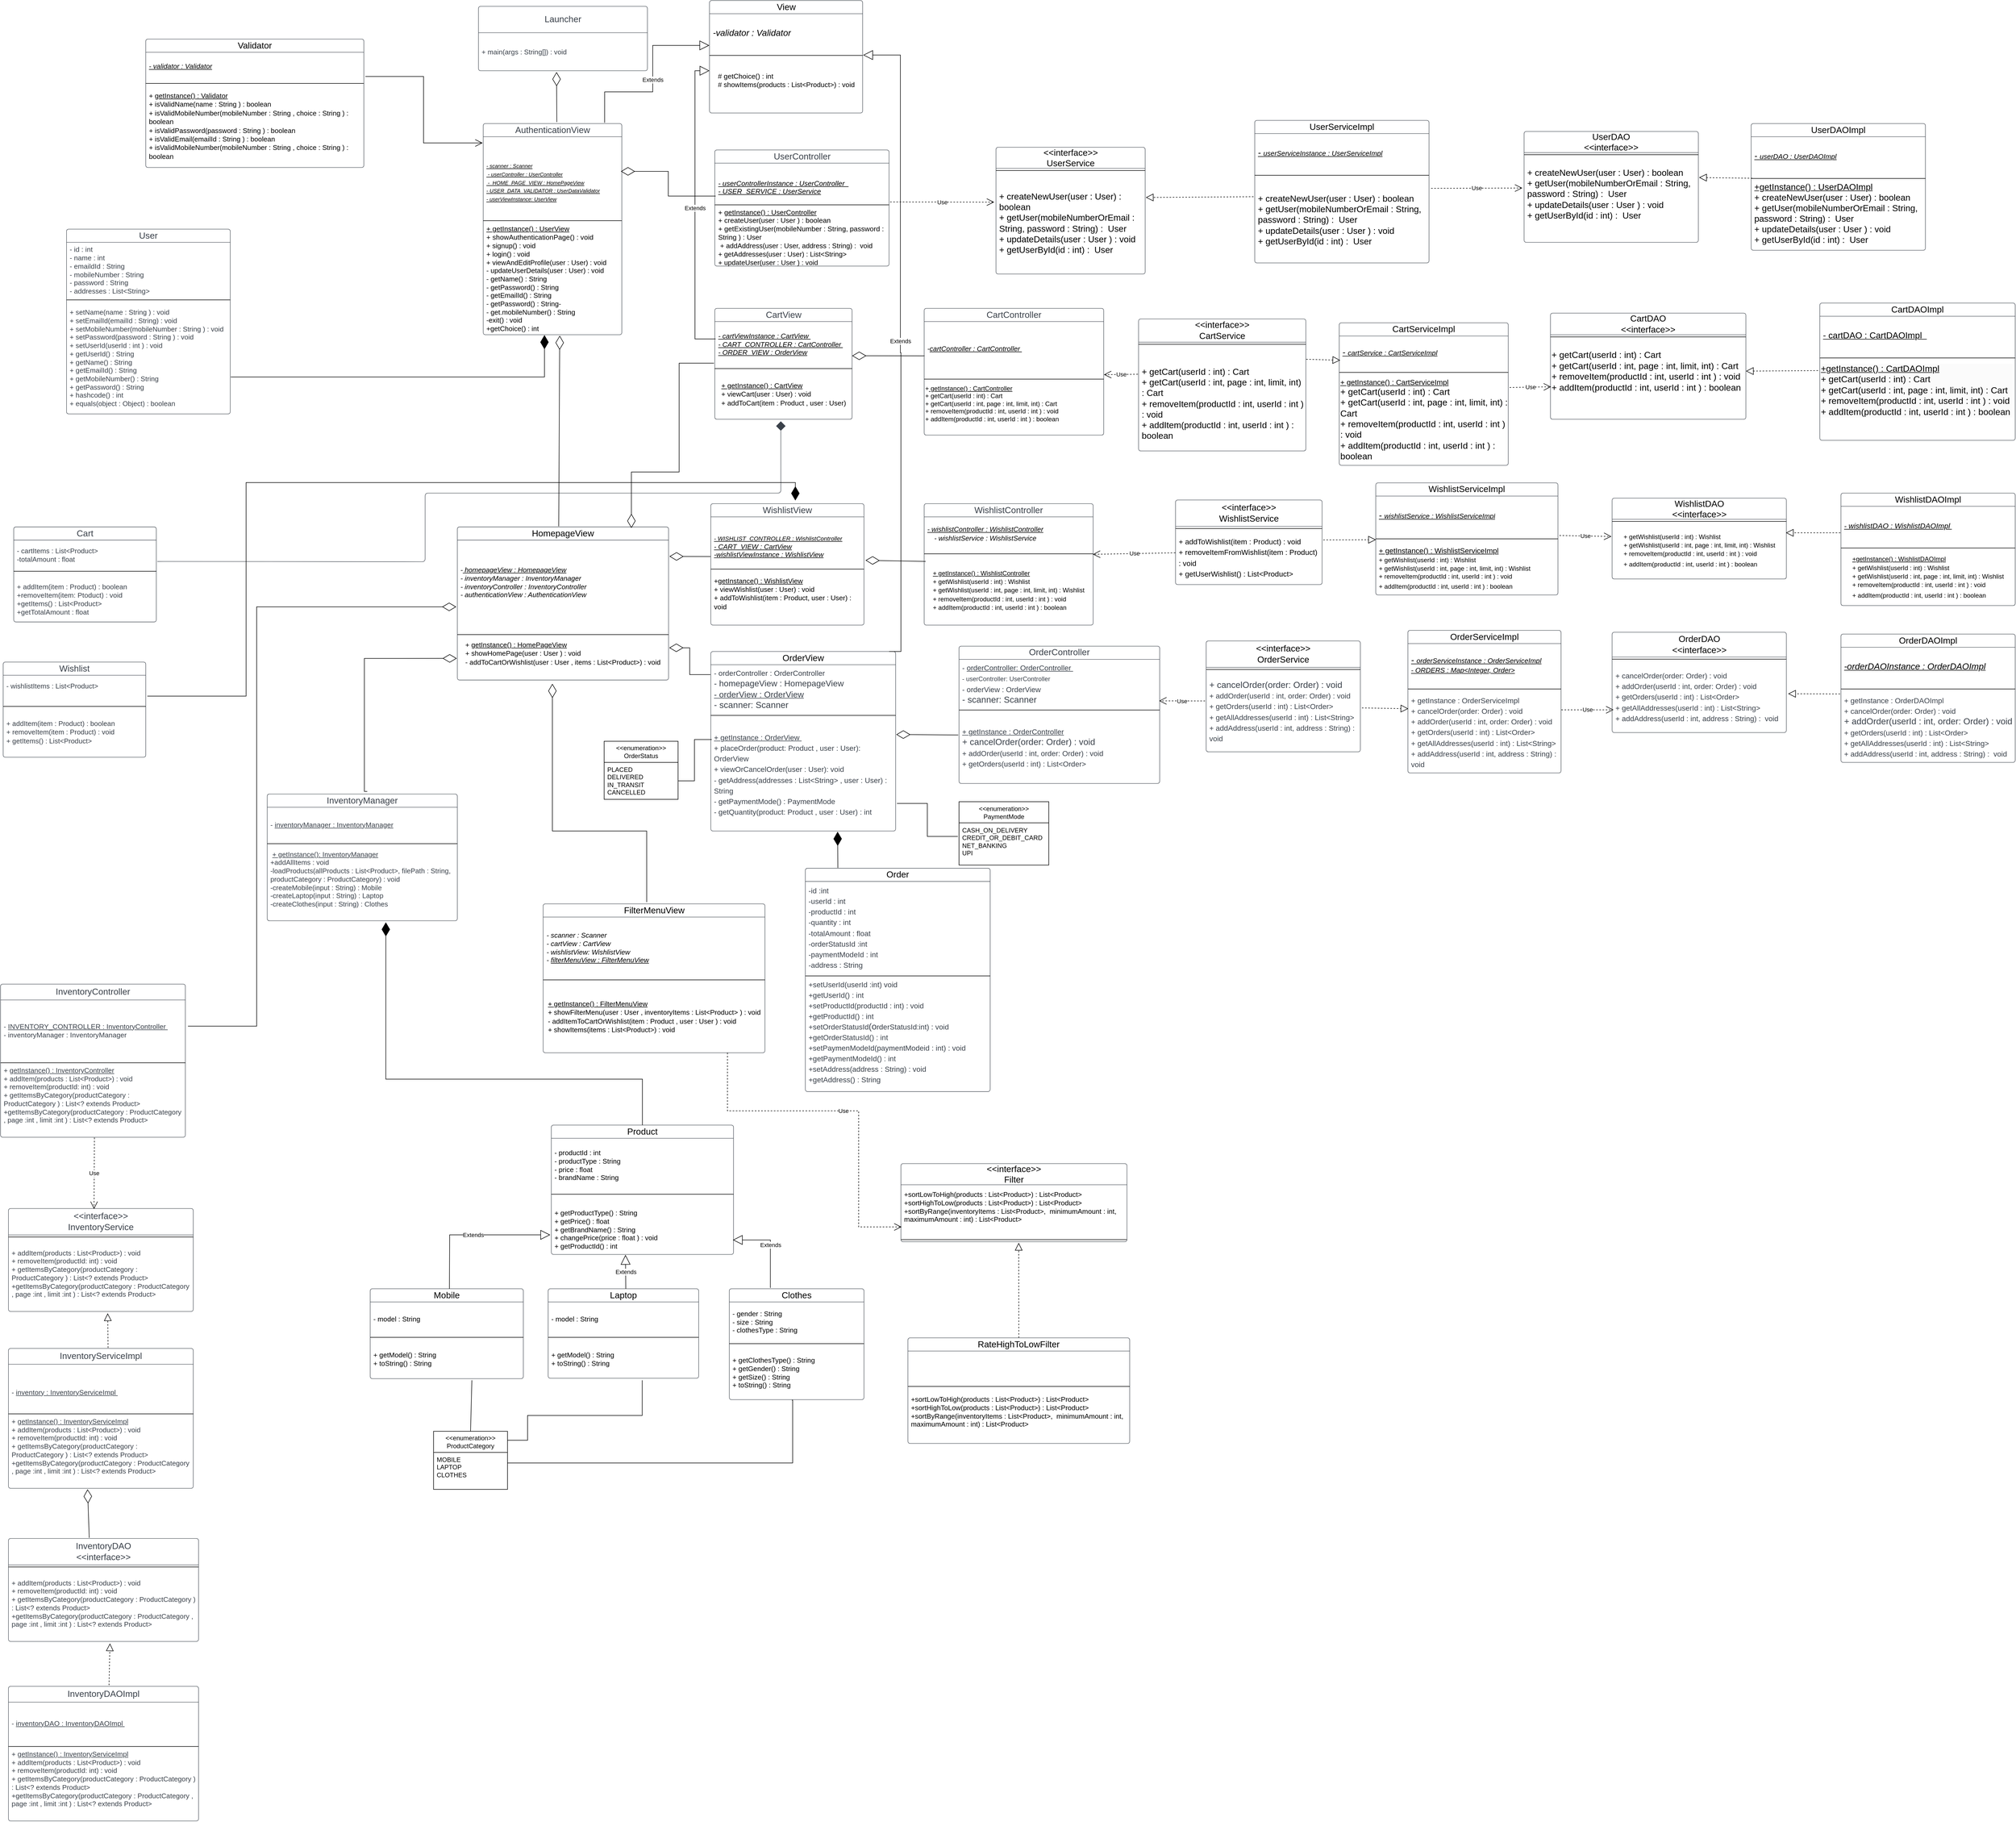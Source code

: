<mxfile version="23.1.5" type="github">
  <diagram id="C5RBs43oDa-KdzZeNtuy" name="Page-1">
    <mxGraphModel dx="6714" dy="5773" grid="1" gridSize="10" guides="1" tooltips="1" connect="1" arrows="1" fold="1" page="1" pageScale="1" pageWidth="827" pageHeight="1169" math="0" shadow="0">
      <root>
        <mxCell id="WIyWlLk6GJQsqaUBKTNV-0" />
        <mxCell id="WIyWlLk6GJQsqaUBKTNV-1" parent="WIyWlLk6GJQsqaUBKTNV-0" />
        <mxCell id="7sSd0tKmP4TyFzPP-oEi-8" value="&lt;div style=&quot;&quot;&gt;&lt;span style=&quot;background-color: initial;&quot;&gt;User&lt;/span&gt;&lt;/div&gt;" style="html=1;overflow=block;blockSpacing=1;swimlane;childLayout=stackLayout;horizontal=1;horizontalStack=0;resizeParent=1;resizeParentMax=0;resizeLast=0;collapsible=0;fontStyle=0;marginBottom=0;swimlaneFillColor=#ffffff;startSize=25;whiteSpace=wrap;fontSize=16.7;fontColor=#3a414a;align=center;spacing=0;strokeColor=#3a414a;strokeOpacity=100;rounded=1;absoluteArcSize=1;arcSize=9;strokeWidth=0.8;" parent="WIyWlLk6GJQsqaUBKTNV-1" vertex="1">
          <mxGeometry x="-4360" y="-4140" width="310" height="350" as="geometry" />
        </mxCell>
        <mxCell id="7sSd0tKmP4TyFzPP-oEi-9" value="- id : int&lt;br&gt;- name : int&lt;br&gt;- emaildId : String&lt;br&gt;- mobileNumber : String&lt;br&gt;- password : String&lt;br&gt;- addresses : List&amp;lt;String&amp;gt;" style="part=1;html=1;resizeHeight=0;strokeColor=none;fillColor=none;align=left;verticalAlign=middle;spacingLeft=4;spacingRight=4;overflow=hidden;rotatable=0;points=[[0,0.5],[1,0.5]];portConstraint=eastwest;swimlaneFillColor=#ffffff;strokeOpacity=100;whiteSpace=wrap;fontSize=13.3;fontColor=#3a414a;" parent="7sSd0tKmP4TyFzPP-oEi-8" vertex="1">
          <mxGeometry y="25" width="310" height="105" as="geometry" />
        </mxCell>
        <mxCell id="7sSd0tKmP4TyFzPP-oEi-10" value="" style="line;strokeWidth=1;fillColor=none;align=left;verticalAlign=middle;spacingTop=-1;spacingLeft=3;spacingRight=3;rotatable=0;labelPosition=right;points=[];portConstraint=eastwest;" parent="7sSd0tKmP4TyFzPP-oEi-8" vertex="1">
          <mxGeometry y="130" width="310" height="8" as="geometry" />
        </mxCell>
        <mxCell id="7sSd0tKmP4TyFzPP-oEi-11" value="+ setName(name : String ) : void&#xa;+ setEmailId(emailId : String) : void&#xa;+ setMobileNumber(mobileNumber : String ) : void&#xa;+ setPassword(password : String ) : void&#xa;+ setUserId(userId : int ) : void&#xa;+ getUserId() : String&#xa;+ getName() : String&#xa;+ getEmailId() : String&#xa;+ getMobileNumber() : String&#xa;+ getPassword() : String&#xa;+ hashcode() : int&#xa;+ equals(object : Object) : boolean" style="part=1;html=1;resizeHeight=0;strokeColor=none;fillColor=none;align=left;verticalAlign=middle;spacingLeft=4;spacingRight=4;overflow=hidden;rotatable=0;points=[[0,0.5],[1,0.5]];portConstraint=eastwest;swimlaneFillColor=#ffffff;strokeOpacity=100;whiteSpace=wrap;fontSize=13.1;fontColor=#3a414a;" parent="7sSd0tKmP4TyFzPP-oEi-8" vertex="1">
          <mxGeometry y="138" width="310" height="212" as="geometry" />
        </mxCell>
        <mxCell id="7sSd0tKmP4TyFzPP-oEi-16" value="Wishlist" style="html=1;overflow=block;blockSpacing=1;swimlane;childLayout=stackLayout;horizontal=1;horizontalStack=0;resizeParent=1;resizeParentMax=0;resizeLast=0;collapsible=0;fontStyle=0;marginBottom=0;swimlaneFillColor=#ffffff;startSize=25;whiteSpace=wrap;fontSize=16.7;fontColor=#3a414a;align=center;spacing=0;strokeColor=#3a414a;strokeOpacity=100;rounded=1;absoluteArcSize=1;arcSize=9;strokeWidth=0.8;" parent="WIyWlLk6GJQsqaUBKTNV-1" vertex="1">
          <mxGeometry x="-4480" y="-3320" width="270" height="180.25" as="geometry" />
        </mxCell>
        <mxCell id="7sSd0tKmP4TyFzPP-oEi-17" value="- wishlistItems :  List&amp;lt;Product&amp;gt; &lt;div&gt;&lt;br/&gt;&lt;/div&gt;" style="part=1;html=1;resizeHeight=0;strokeColor=none;fillColor=none;align=left;verticalAlign=middle;spacingLeft=4;spacingRight=4;overflow=hidden;rotatable=0;points=[[0,0.5],[1,0.5]];portConstraint=eastwest;swimlaneFillColor=#ffffff;strokeOpacity=100;whiteSpace=wrap;fontSize=13.1;fontColor=#3a414a;" parent="7sSd0tKmP4TyFzPP-oEi-16" vertex="1">
          <mxGeometry y="25" width="270" height="55" as="geometry" />
        </mxCell>
        <mxCell id="7sSd0tKmP4TyFzPP-oEi-18" value="" style="line;strokeWidth=1;fillColor=none;align=left;verticalAlign=middle;spacingTop=-1;spacingLeft=3;spacingRight=3;rotatable=0;labelPosition=right;points=[];portConstraint=eastwest;" parent="7sSd0tKmP4TyFzPP-oEi-16" vertex="1">
          <mxGeometry y="80" width="270" height="8" as="geometry" />
        </mxCell>
        <mxCell id="7sSd0tKmP4TyFzPP-oEi-19" value="&lt;div style=&quot;display: flex; justify-content: center; align-items: baseline; font-size: 0px; line-height: 1.25; margin-top: -2px;&quot;&gt;&lt;span&gt;&lt;span style=&quot;font-size:13.1px;color:#3a414a;&quot;&gt;+ addItem(item : Product) : boolean&lt;br&gt;+ removeItem(item : Product) : void&lt;br&gt;+ getItems() : List&amp;lt;Product&amp;gt;&amp;nbsp;&lt;br&gt;&lt;/span&gt;&lt;/span&gt;&lt;/div&gt;" style="part=1;html=1;resizeHeight=0;strokeColor=none;fillColor=none;align=left;verticalAlign=middle;spacingLeft=4;spacingRight=4;overflow=hidden;rotatable=0;points=[[0,0.5],[1,0.5]];portConstraint=eastwest;swimlaneFillColor=#ffffff;strokeOpacity=100;whiteSpace=wrap;fontSize=13.3;fontColor=#3a414a;" parent="7sSd0tKmP4TyFzPP-oEi-16" vertex="1">
          <mxGeometry y="88" width="270" height="92.25" as="geometry" />
        </mxCell>
        <mxCell id="7sSd0tKmP4TyFzPP-oEi-28" value="WishlistView" style="html=1;overflow=block;blockSpacing=1;swimlane;childLayout=stackLayout;horizontal=1;horizontalStack=0;resizeParent=1;resizeParentMax=0;resizeLast=0;collapsible=0;fontStyle=0;marginBottom=0;swimlaneFillColor=#ffffff;startSize=25;whiteSpace=wrap;fontSize=16.7;fontColor=#3a414a;align=center;spacing=0;strokeColor=#3a414a;strokeOpacity=100;rounded=1;absoluteArcSize=1;arcSize=9;strokeWidth=0.8;" parent="WIyWlLk6GJQsqaUBKTNV-1" vertex="1">
          <mxGeometry x="-3140" y="-3620" width="290" height="230" as="geometry" />
        </mxCell>
        <mxCell id="7sSd0tKmP4TyFzPP-oEi-29" value="&lt;br&gt;&lt;span data-lucid-content=&quot;{&amp;quot;t&amp;quot;:&amp;quot;- WISHLIST_CONTROLLER : WishlistController\n- CART_VIEW : CartView\n-wishlistViewInstance : WishlistView\n- scanner : Scanner  &amp;quot;,&amp;quot;m&amp;quot;:[{&amp;quot;s&amp;quot;:2,&amp;quot;n&amp;quot;:&amp;quot;i&amp;quot;,&amp;quot;v&amp;quot;:true,&amp;quot;e&amp;quot;:24},{&amp;quot;s&amp;quot;:45,&amp;quot;n&amp;quot;:&amp;quot;i&amp;quot;,&amp;quot;v&amp;quot;:true,&amp;quot;e&amp;quot;:57},{&amp;quot;s&amp;quot;:67,&amp;quot;n&amp;quot;:&amp;quot;i&amp;quot;,&amp;quot;v&amp;quot;:true,&amp;quot;e&amp;quot;:90},{&amp;quot;s&amp;quot;:42,&amp;quot;n&amp;quot;:&amp;quot;s&amp;quot;,&amp;quot;v&amp;quot;:17.422,&amp;quot;e&amp;quot;:124},{&amp;quot;s&amp;quot;:2,&amp;quot;n&amp;quot;:&amp;quot;u&amp;quot;,&amp;quot;v&amp;quot;:true,&amp;quot;e&amp;quot;:43},{&amp;quot;s&amp;quot;:45,&amp;quot;n&amp;quot;:&amp;quot;u&amp;quot;,&amp;quot;v&amp;quot;:true,&amp;quot;e&amp;quot;:66},{&amp;quot;s&amp;quot;:67,&amp;quot;n&amp;quot;:&amp;quot;u&amp;quot;,&amp;quot;v&amp;quot;:true,&amp;quot;e&amp;quot;:102},{&amp;quot;s&amp;quot;:0,&amp;quot;n&amp;quot;:&amp;quot;s&amp;quot;,&amp;quot;v&amp;quot;:15.2,&amp;quot;e&amp;quot;:42}]}&quot; data-lucid-type=&quot;application/vnd.lucid.text&quot;&gt;&lt;span style=&quot;font-size:11.4px;&quot;&gt;- &lt;/span&gt;&lt;span style=&quot;font-style:italic;text-decoration:underline;font-size:11.4px;&quot;&gt;WISHLIST_CONTROLLER : &lt;/span&gt;&lt;span style=&quot;text-decoration:underline;font-size:11.4px;&quot;&gt;WishlistController&lt;/span&gt;&lt;span style=&quot;text-decoration:underline;font-size:13.067px;&quot;&gt;&lt;br&gt;&lt;/span&gt;&lt;span style=&quot;font-size:13.067px;&quot;&gt;- &lt;/span&gt;&lt;span style=&quot;font-style:italic;text-decoration:underline;font-size:13.067px;&quot;&gt;CART_VIEW : &lt;/span&gt;&lt;span style=&quot;text-decoration:underline;font-size:13.067px;&quot;&gt;CartView&lt;br&gt;&lt;/span&gt;&lt;span style=&quot;font-size:13.067px;&quot;&gt;-&lt;/span&gt;&lt;span style=&quot;font-style:italic;text-decoration:underline;font-size:13.067px;&quot;&gt;wishlistViewInstance : &lt;/span&gt;&lt;span style=&quot;text-decoration:underline;font-size:13.067px;&quot;&gt;WishlistView&lt;/span&gt;&lt;span style=&quot;font-size:13.067px;&quot;&gt;&lt;br&gt;&lt;/span&gt;&lt;/span&gt;" style="part=1;html=1;resizeHeight=0;strokeColor=none;fillColor=none;align=left;verticalAlign=middle;spacingLeft=4;spacingRight=4;overflow=hidden;rotatable=0;points=[[0,0.5],[1,0.5]];portConstraint=eastwest;swimlaneFillColor=#ffffff;strokeOpacity=100;whiteSpace=wrap;fontSize=13.1;fontStyle=6;" parent="7sSd0tKmP4TyFzPP-oEi-28" vertex="1">
          <mxGeometry y="25" width="290" height="95" as="geometry" />
        </mxCell>
        <mxCell id="7sSd0tKmP4TyFzPP-oEi-30" value="" style="line;strokeWidth=1;fillColor=none;align=left;verticalAlign=middle;spacingTop=-1;spacingLeft=3;spacingRight=3;rotatable=0;labelPosition=right;points=[];portConstraint=eastwest;" parent="7sSd0tKmP4TyFzPP-oEi-28" vertex="1">
          <mxGeometry y="120" width="290" height="8" as="geometry" />
        </mxCell>
        <mxCell id="7sSd0tKmP4TyFzPP-oEi-31" value="&lt;div style=&quot;display: flex; justify-content: center; align-items: baseline; font-size: 0px; line-height: 1.25; margin-top: -2px;&quot;&gt;&lt;span&gt;&lt;div style=&quot;&quot;&gt;&lt;br&gt;&lt;/div&gt;&lt;span style=&quot;font-size:13.1px;&quot;&gt;&lt;div style=&quot;&quot;&gt;&lt;span style=&quot;font-size: 13.1px; background-color: initial;&quot;&gt;+&lt;/span&gt;&lt;span style=&quot;font-size: 13.1px; background-color: initial; text-decoration-line: underline;&quot;&gt;getInstance() : WishlistView&lt;/span&gt;&lt;/div&gt;&lt;span style=&quot;font-size:13.1px;&quot;&gt;&lt;div style=&quot;&quot;&gt;&lt;span style=&quot;font-size: 13.1px; background-color: initial;&quot;&gt;+ viewWishlist(user : User) : void&lt;/span&gt;&lt;/div&gt;&lt;/span&gt;&lt;span style=&quot;font-size:13.1px;&quot;&gt;&lt;div style=&quot;&quot;&gt;&lt;span style=&quot;font-size: 13.1px; background-color: initial;&quot;&gt;+ addToWishlist(item : Product, user : User) : void&lt;/span&gt;&lt;/div&gt;&lt;div style=&quot;&quot;&gt;&lt;br&gt;&lt;/div&gt;&lt;/span&gt;&lt;/span&gt;&lt;/span&gt;&lt;/div&gt;" style="part=1;resizeHeight=0;strokeColor=none;fillColor=none;align=left;verticalAlign=middle;spacingLeft=4;spacingRight=4;rotatable=0;points=[[0,0.5],[1,0.5]];portConstraint=eastwest;swimlaneFillColor=#ffffff;strokeOpacity=100;whiteSpace=wrap;overflow=block;blockSpacing=1;html=1;fontSize=13;" parent="7sSd0tKmP4TyFzPP-oEi-28" vertex="1">
          <mxGeometry y="128" width="290" height="102" as="geometry" />
        </mxCell>
        <mxCell id="7sSd0tKmP4TyFzPP-oEi-32" value="AuthenticationView" style="html=1;overflow=block;blockSpacing=1;swimlane;childLayout=stackLayout;horizontal=1;horizontalStack=0;resizeParent=1;resizeParentMax=0;resizeLast=0;collapsible=0;fontStyle=0;marginBottom=0;swimlaneFillColor=#ffffff;startSize=25;whiteSpace=wrap;fontSize=16.7;fontColor=#3a414a;align=center;spacing=0;strokeColor=#3a414a;strokeOpacity=100;rounded=1;absoluteArcSize=1;arcSize=9;strokeWidth=0.8;" parent="WIyWlLk6GJQsqaUBKTNV-1" vertex="1">
          <mxGeometry x="-3571" y="-4340" width="262.5" height="400" as="geometry" />
        </mxCell>
        <mxCell id="7sSd0tKmP4TyFzPP-oEi-33" value="&lt;font style=&quot;font-size: 10px;&quot;&gt;&lt;br&gt;&lt;span data-lucid-content=&quot;{&amp;quot;t&amp;quot;:&amp;quot;- SCANNER : Scanner  - USER_CONTROLLER :UserController \n- CART_CONTROLLER : CartController   - WISHLIST_CONTROLLER : WishlistController\n- ORDER_CONTROLLER : OrderController   - HOME_PAGE_VIEW  : HomePageView\n- AUTHENTICATION_VIEW:  AuthenticationView\n- USER_DATA_VALIDATOR : UserDataValidator \n- userViewInstance: UserView&amp;quot;,&amp;quot;m&amp;quot;:[{&amp;quot;s&amp;quot;:0,&amp;quot;n&amp;quot;:&amp;quot;s&amp;quot;,&amp;quot;v&amp;quot;:17.422,&amp;quot;e&amp;quot;:322},{&amp;quot;s&amp;quot;:2,&amp;quot;n&amp;quot;:&amp;quot;i&amp;quot;,&amp;quot;v&amp;quot;:true,&amp;quot;e&amp;quot;:12},{&amp;quot;s&amp;quot;:2,&amp;quot;n&amp;quot;:&amp;quot;u&amp;quot;,&amp;quot;v&amp;quot;:true,&amp;quot;e&amp;quot;:20},{&amp;quot;s&amp;quot;:23,&amp;quot;n&amp;quot;:&amp;quot;i&amp;quot;,&amp;quot;v&amp;quot;:true,&amp;quot;e&amp;quot;:39},{&amp;quot;s&amp;quot;:23,&amp;quot;n&amp;quot;:&amp;quot;u&amp;quot;,&amp;quot;v&amp;quot;:true,&amp;quot;e&amp;quot;:56},{&amp;quot;s&amp;quot;:55,&amp;quot;n&amp;quot;:&amp;quot;i&amp;quot;,&amp;quot;v&amp;quot;:true,&amp;quot;e&amp;quot;:76},{&amp;quot;s&amp;quot;:58,&amp;quot;n&amp;quot;:&amp;quot;u&amp;quot;,&amp;quot;v&amp;quot;:true,&amp;quot;e&amp;quot;:136},{&amp;quot;s&amp;quot;:136,&amp;quot;n&amp;quot;:&amp;quot;i&amp;quot;,&amp;quot;v&amp;quot;:true,&amp;quot;e&amp;quot;:157},{&amp;quot;s&amp;quot;:138,&amp;quot;n&amp;quot;:&amp;quot;u&amp;quot;,&amp;quot;v&amp;quot;:true,&amp;quot;e&amp;quot;:172},{&amp;quot;s&amp;quot;:177,&amp;quot;n&amp;quot;:&amp;quot;i&amp;quot;,&amp;quot;v&amp;quot;:true,&amp;quot;e&amp;quot;:195},{&amp;quot;s&amp;quot;:177,&amp;quot;n&amp;quot;:&amp;quot;u&amp;quot;,&amp;quot;v&amp;quot;:true,&amp;quot;e&amp;quot;:207},{&amp;quot;s&amp;quot;:210,&amp;quot;n&amp;quot;:&amp;quot;i&amp;quot;,&amp;quot;v&amp;quot;:true,&amp;quot;e&amp;quot;:232},{&amp;quot;s&amp;quot;:210,&amp;quot;n&amp;quot;:&amp;quot;u&amp;quot;,&amp;quot;v&amp;quot;:true,&amp;quot;e&amp;quot;:251},{&amp;quot;s&amp;quot;:251,&amp;quot;n&amp;quot;:&amp;quot;i&amp;quot;,&amp;quot;v&amp;quot;:true,&amp;quot;e&amp;quot;:273},{&amp;quot;s&amp;quot;:253,&amp;quot;n&amp;quot;:&amp;quot;u&amp;quot;,&amp;quot;v&amp;quot;:true,&amp;quot;e&amp;quot;:292},{&amp;quot;s&amp;quot;:296,&amp;quot;n&amp;quot;:&amp;quot;i&amp;quot;,&amp;quot;v&amp;quot;:true,&amp;quot;e&amp;quot;:312},{&amp;quot;s&amp;quot;:95,&amp;quot;n&amp;quot;:&amp;quot;i&amp;quot;,&amp;quot;v&amp;quot;:true,&amp;quot;e&amp;quot;:117}]}&quot; data-lucid-type=&quot;application/vnd.lucid.text&quot;&gt;- &lt;span style=&quot;font-style: italic;&quot;&gt;scanner : &lt;/span&gt;Scanner &lt;br&gt; - &lt;span style=&quot;font-style: italic;&quot;&gt;userController&amp;nbsp;&lt;/span&gt;: UserController&lt;span style=&quot;text-decoration: underline;&quot;&gt;&lt;br&gt;&lt;/span&gt;&amp;nbsp;- &amp;nbsp;&lt;span style=&quot;font-style: italic; text-decoration: underline;&quot;&gt;HOME_PAGE_VIEW  : &lt;/span&gt;&lt;span style=&quot;text-decoration: underline;&quot;&gt;HomePageView&lt;/span&gt;&lt;br&gt;&lt;span style=&quot;font-style: italic;&quot;&gt;- &lt;/span&gt;&lt;span style=&quot;font-style: italic; text-decoration: underline;&quot;&gt;USER_DATA_VALIDATOR &lt;/span&gt;&lt;span style=&quot;text-decoration: underline;&quot;&gt;: UserDataValidator&lt;/span&gt; &lt;br&gt;- &lt;span style=&quot;font-style: italic;&quot;&gt;userViewInstance&lt;/span&gt;: UserView&lt;/span&gt;&lt;br&gt;&lt;/font&gt;" style="part=1;html=1;resizeHeight=0;strokeColor=none;fillColor=none;align=left;verticalAlign=middle;spacingLeft=4;spacingRight=4;overflow=hidden;rotatable=0;points=[[0,0.5],[1,0.5]];portConstraint=eastwest;swimlaneFillColor=#ffffff;strokeOpacity=100;whiteSpace=wrap;fontSize=13.1;fontStyle=6;" parent="7sSd0tKmP4TyFzPP-oEi-32" vertex="1">
          <mxGeometry y="25" width="262.5" height="155" as="geometry" />
        </mxCell>
        <mxCell id="7sSd0tKmP4TyFzPP-oEi-34" value="" style="line;strokeWidth=1;fillColor=none;align=left;verticalAlign=middle;spacingTop=-1;spacingLeft=3;spacingRight=3;rotatable=0;labelPosition=right;points=[];portConstraint=eastwest;" parent="7sSd0tKmP4TyFzPP-oEi-32" vertex="1">
          <mxGeometry y="180" width="262.5" height="8" as="geometry" />
        </mxCell>
        <mxCell id="7sSd0tKmP4TyFzPP-oEi-35" value="&lt;span data-lucid-content=&quot;{&amp;quot;t&amp;quot;:&amp;quot;- UserView()\n+ getInstance() : UserView\n+ createNewUser() : boolean \n+ validateUser(): boolean \n+ viewAndEditProfile(user : User) : void\n- updateUserDetails(user : User) : void\n- getName() : String\n- getPassword() : String\n- getEmailId() : String\n- getPassword() : String- \n- get.mobileNumber() : String&amp;quot;,&amp;quot;m&amp;quot;:[{&amp;quot;s&amp;quot;:13,&amp;quot;n&amp;quot;:&amp;quot;u&amp;quot;,&amp;quot;v&amp;quot;:true,&amp;quot;e&amp;quot;:40},{&amp;quot;s&amp;quot;:40,&amp;quot;n&amp;quot;:&amp;quot;s&amp;quot;,&amp;quot;v&amp;quot;:17.422,&amp;quot;e&amp;quot;:303},{&amp;quot;s&amp;quot;:198,&amp;quot;n&amp;quot;:&amp;quot;fc&amp;quot;,&amp;quot;v&amp;quot;:&amp;quot;Regular&amp;quot;,&amp;quot;e&amp;quot;:303},{&amp;quot;s&amp;quot;:198,&amp;quot;n&amp;quot;:&amp;quot;fid&amp;quot;,&amp;quot;v&amp;quot;:2,&amp;quot;e&amp;quot;:303},{&amp;quot;s&amp;quot;:0,&amp;quot;n&amp;quot;:&amp;quot;s&amp;quot;,&amp;quot;v&amp;quot;:20.0,&amp;quot;e&amp;quot;:1},{&amp;quot;s&amp;quot;:1,&amp;quot;n&amp;quot;:&amp;quot;s&amp;quot;,&amp;quot;v&amp;quot;:15.556,&amp;quot;e&amp;quot;:13},{&amp;quot;s&amp;quot;:13,&amp;quot;n&amp;quot;:&amp;quot;s&amp;quot;,&amp;quot;v&amp;quot;:17.778,&amp;quot;e&amp;quot;:40}]}&quot; data-lucid-type=&quot;application/vnd.lucid.text&quot;&gt;&lt;span style=&quot;font-size: 13.333px;&quot;&gt;&lt;u&gt;+ getInstance() : UserView&lt;/u&gt;&lt;br&gt;+ showAuthenticationPage() : void&lt;br&gt;&lt;/span&gt;&lt;span style=&quot;font-size:13.067px;&quot;&gt;+ signup() : void&lt;br&gt;&lt;/span&gt;&lt;span style=&quot;font-size:13.067px;&quot;&gt;+ login() : void&lt;br&gt;&lt;/span&gt;&lt;span style=&quot;font-size:13.067px;&quot;&gt;+ viewAndEditProfile(user : User) : void&lt;br&gt;&lt;/span&gt;&lt;span style=&quot;font-size:13.067px;&quot;&gt;- updateUserDetails(user : User) : void&lt;br&gt;&lt;/span&gt;&lt;span style=&quot;font-size:13.067px;&quot;&gt;- getName() : String&lt;br&gt;&lt;/span&gt;&lt;span style=&quot;font-size:13.067px;&quot;&gt;- getPassword() : String&lt;br&gt;&lt;/span&gt;&lt;span style=&quot;font-size:13.067px;&quot;&gt;- getEmailId() : String&lt;br&gt;&lt;/span&gt;&lt;span style=&quot;font-size:13.067px;&quot;&gt;- getPassword() : String- &lt;br&gt;&lt;/span&gt;&lt;span style=&quot;font-size:13.067px;&quot;&gt;- get.mobileNumber() : String&lt;br&gt;&lt;/span&gt;&lt;/span&gt;-exit() : void&lt;br&gt;+getChoice() : int" style="part=1;resizeHeight=0;strokeColor=none;fillColor=none;align=left;verticalAlign=middle;spacingLeft=4;spacingRight=4;rotatable=0;points=[[0,0.5],[1,0.5]];portConstraint=eastwest;swimlaneFillColor=#ffffff;strokeOpacity=100;whiteSpace=wrap;overflow=block;blockSpacing=1;html=1;fontSize=13;" parent="7sSd0tKmP4TyFzPP-oEi-32" vertex="1">
          <mxGeometry y="188" width="262.5" height="212" as="geometry" />
        </mxCell>
        <mxCell id="7sSd0tKmP4TyFzPP-oEi-36" value="CartView" style="html=1;overflow=block;blockSpacing=1;swimlane;childLayout=stackLayout;horizontal=1;horizontalStack=0;resizeParent=1;resizeParentMax=0;resizeLast=0;collapsible=0;fontStyle=0;marginBottom=0;swimlaneFillColor=#ffffff;startSize=25;whiteSpace=wrap;fontSize=16.7;fontColor=#3a414a;align=center;spacing=0;strokeColor=#3a414a;strokeOpacity=100;rounded=1;absoluteArcSize=1;arcSize=9;strokeWidth=0.8;" parent="WIyWlLk6GJQsqaUBKTNV-1" vertex="1">
          <mxGeometry x="-3132.5" y="-3989.87" width="260" height="210" as="geometry" />
        </mxCell>
        <mxCell id="7sSd0tKmP4TyFzPP-oEi-37" value="- cartViewInstance : CartView &#xa;- CART_CONTROLLER : CartController &#xa;- ORDER_VIEW : OrderView" style="part=1;html=1;resizeHeight=0;strokeColor=none;fillColor=none;align=left;verticalAlign=middle;spacingLeft=4;spacingRight=4;overflow=hidden;rotatable=0;points=[[0,0.5],[1,0.5]];portConstraint=eastwest;swimlaneFillColor=#ffffff;strokeOpacity=100;whiteSpace=wrap;fontSize=13.1;fontStyle=6;" parent="7sSd0tKmP4TyFzPP-oEi-36" vertex="1">
          <mxGeometry y="25" width="260" height="85" as="geometry" />
        </mxCell>
        <mxCell id="7sSd0tKmP4TyFzPP-oEi-38" value="" style="line;strokeWidth=1;fillColor=none;align=left;verticalAlign=middle;spacingTop=-1;spacingLeft=3;spacingRight=3;rotatable=0;labelPosition=right;points=[];portConstraint=eastwest;" parent="7sSd0tKmP4TyFzPP-oEi-36" vertex="1">
          <mxGeometry y="110" width="260" height="8" as="geometry" />
        </mxCell>
        <mxCell id="7sSd0tKmP4TyFzPP-oEi-39" value="&lt;div style=&quot;display: flex; justify-content: center; align-items: baseline; font-size: 0px; line-height: 1.25; margin-top: -2px;&quot;&gt;&lt;span&gt;&lt;span style=&quot;font-size:13.3px;&quot;&gt;&lt;span style=&quot;font-size:13.3px;text-decoration: underline;&quot;&gt;+ getInstance() : CartView&lt;br&gt;&lt;/span&gt;&lt;span style=&quot;font-size:13.1px;&quot;&gt;+ viewCart(user : User) : void&lt;br&gt;+ addToCart(item : Product , user : User)&lt;br&gt;&lt;/span&gt;&lt;/span&gt;&lt;/span&gt;&lt;/div&gt;" style="part=1;resizeHeight=0;strokeColor=none;fillColor=none;align=left;verticalAlign=middle;spacingLeft=4;spacingRight=4;rotatable=0;points=[[0,0.5],[1,0.5]];portConstraint=eastwest;swimlaneFillColor=#ffffff;strokeOpacity=100;whiteSpace=wrap;overflow=block;blockSpacing=1;html=1;fontSize=13;" parent="7sSd0tKmP4TyFzPP-oEi-36" vertex="1">
          <mxGeometry y="118" width="260" height="92" as="geometry" />
        </mxCell>
        <mxCell id="7sSd0tKmP4TyFzPP-oEi-42" value="" style="html=1;jettySize=18;whiteSpace=wrap;overflow=block;blockSpacing=1;fontSize=13;strokeColor=#3a414a;strokeOpacity=100;strokeWidth=0.8;rounded=1;arcSize=12;edgeStyle=orthogonalEdgeStyle;startArrow=none;endArrow=diamond;endFill=1;endSize=16;entryX=0.481;entryY=1.042;entryPerimeter=0;lucidId=-VFRP1HDjDhr;entryDx=0;entryDy=0;exitX=1.007;exitY=0.734;exitDx=0;exitDy=0;exitPerimeter=0;" parent="WIyWlLk6GJQsqaUBKTNV-1" source="1SL4HUmgtXM9NU761bsy-15" target="7sSd0tKmP4TyFzPP-oEi-39" edge="1">
          <mxGeometry width="100" height="100" relative="1" as="geometry">
            <Array as="points">
              <mxPoint x="-4170" y="-3511" />
              <mxPoint x="-4130" y="-3510" />
              <mxPoint x="-3681" y="-3510" />
              <mxPoint x="-3681" y="-3640" />
              <mxPoint x="-3007" y="-3640" />
            </Array>
            <mxPoint x="-4180" y="-3510" as="sourcePoint" />
          </mxGeometry>
        </mxCell>
        <mxCell id="7sSd0tKmP4TyFzPP-oEi-46" value="UserController" style="html=1;overflow=block;blockSpacing=1;swimlane;childLayout=stackLayout;horizontal=1;horizontalStack=0;resizeParent=1;resizeParentMax=0;resizeLast=0;collapsible=0;fontStyle=0;marginBottom=0;swimlaneFillColor=#ffffff;startSize=25;whiteSpace=wrap;fontSize=16.7;fontColor=#3a414a;align=center;spacing=0;strokeColor=#3a414a;strokeOpacity=100;rounded=1;absoluteArcSize=1;arcSize=9;strokeWidth=0.8;" parent="WIyWlLk6GJQsqaUBKTNV-1" vertex="1">
          <mxGeometry x="-3132.5" y="-4290" width="330" height="220" as="geometry" />
        </mxCell>
        <mxCell id="7sSd0tKmP4TyFzPP-oEi-47" value="&lt;br&gt;&lt;span data-lucid-content=&quot;{&amp;quot;t&amp;quot;:&amp;quot;- userControllerInstance : UserController  - USER_SERVICE :  UserService &amp;quot;,&amp;quot;m&amp;quot;:[{&amp;quot;s&amp;quot;:0,&amp;quot;n&amp;quot;:&amp;quot;u&amp;quot;,&amp;quot;v&amp;quot;:true,&amp;quot;e&amp;quot;:73},{&amp;quot;s&amp;quot;:2,&amp;quot;n&amp;quot;:&amp;quot;i&amp;quot;,&amp;quot;v&amp;quot;:true,&amp;quot;e&amp;quot;:24},{&amp;quot;s&amp;quot;:45,&amp;quot;n&amp;quot;:&amp;quot;i&amp;quot;,&amp;quot;v&amp;quot;:true,&amp;quot;e&amp;quot;:60},{&amp;quot;s&amp;quot;:0,&amp;quot;n&amp;quot;:&amp;quot;s&amp;quot;,&amp;quot;v&amp;quot;:17.778,&amp;quot;e&amp;quot;:73}]}&quot; data-lucid-type=&quot;application/vnd.lucid.text&quot;&gt;&lt;span style=&quot;text-decoration:underline;font-size:13.333px;&quot;&gt;- &lt;/span&gt;&lt;span style=&quot;font-style:italic;text-decoration:underline;font-size:13.333px;&quot;&gt;userControllerInstance&lt;/span&gt;&lt;span style=&quot;text-decoration:underline;font-size:13.333px;&quot;&gt; : UserController  &lt;br&gt;- &lt;/span&gt;&lt;span style=&quot;font-style:italic;text-decoration:underline;font-size:13.333px;&quot;&gt;USER_SERVICE : &lt;/span&gt;&lt;span style=&quot;text-decoration:underline;font-size:13.333px;&quot;&gt; UserService &lt;/span&gt;&lt;/span&gt;&lt;br&gt;" style="part=1;html=1;resizeHeight=0;strokeColor=none;fillColor=none;align=left;verticalAlign=middle;spacingLeft=4;spacingRight=4;overflow=hidden;rotatable=0;points=[[0,0.5],[1,0.5]];portConstraint=eastwest;swimlaneFillColor=#ffffff;strokeOpacity=100;whiteSpace=wrap;fontSize=13.3;fontStyle=6;" parent="7sSd0tKmP4TyFzPP-oEi-46" vertex="1">
          <mxGeometry y="25" width="330" height="75" as="geometry" />
        </mxCell>
        <mxCell id="7sSd0tKmP4TyFzPP-oEi-48" value="" style="line;strokeWidth=1;fillColor=none;align=left;verticalAlign=middle;spacingTop=-1;spacingLeft=3;spacingRight=3;rotatable=0;labelPosition=right;points=[];portConstraint=eastwest;" parent="7sSd0tKmP4TyFzPP-oEi-46" vertex="1">
          <mxGeometry y="100" width="330" height="8" as="geometry" />
        </mxCell>
        <mxCell id="7sSd0tKmP4TyFzPP-oEi-49" value="&lt;span data-lucid-content=&quot;{&amp;quot;t&amp;quot;:&amp;quot;- UserController()\n+ getInstance() : UserController\n+ createUser(user : User ) : boolean \n+ getExistingUser(mobileNumber : String, password : String ) : User &amp;quot;,&amp;quot;m&amp;quot;:[{&amp;quot;s&amp;quot;:0,&amp;quot;n&amp;quot;:&amp;quot;c&amp;quot;,&amp;quot;v&amp;quot;:&amp;quot;3a414aff&amp;quot;,&amp;quot;e&amp;quot;:19},{&amp;quot;s&amp;quot;:0,&amp;quot;n&amp;quot;:&amp;quot;s&amp;quot;,&amp;quot;v&amp;quot;:17.778,&amp;quot;e&amp;quot;:51},{&amp;quot;s&amp;quot;:21,&amp;quot;n&amp;quot;:&amp;quot;u&amp;quot;,&amp;quot;v&amp;quot;:true,&amp;quot;e&amp;quot;:52},{&amp;quot;s&amp;quot;:51,&amp;quot;n&amp;quot;:&amp;quot;s&amp;quot;,&amp;quot;v&amp;quot;:12.978,&amp;quot;e&amp;quot;:52},{&amp;quot;s&amp;quot;:52,&amp;quot;n&amp;quot;:&amp;quot;s&amp;quot;,&amp;quot;v&amp;quot;:17.778,&amp;quot;e&amp;quot;:158},{&amp;quot;s&amp;quot;:89,&amp;quot;n&amp;quot;:&amp;quot;u&amp;quot;,&amp;quot;v&amp;quot;:true,&amp;quot;e&amp;quot;:90}]}&quot; data-lucid-type=&quot;application/vnd.lucid.text&quot;&gt;&lt;span style=&quot;font-size:13.333px;&quot;&gt;+ &lt;/span&gt;&lt;span style=&quot;text-decoration:underline;font-size:13.333px;&quot;&gt;getInstance() : UserController&lt;/span&gt;&lt;span style=&quot;text-decoration:underline;font-size:9.733px;&quot;&gt;&lt;br&gt;&lt;/span&gt;&lt;span style=&quot;font-size:13.333px;&quot;&gt;+ createUser(user : User ) : boolean &lt;/span&gt;&lt;span style=&quot;text-decoration:underline;font-size:13.333px;&quot;&gt;&lt;br&gt;&lt;/span&gt;&lt;span style=&quot;font-size:13.333px;&quot;&gt;+ getExistingUser(mobileNumber : String, password : String ) : User&lt;/span&gt;&lt;/span&gt;&lt;br&gt;&lt;div&gt;&amp;nbsp;+ addAddress(user : User, address : String) :&amp;nbsp; void&lt;/div&gt;&lt;div&gt;+ getAddresses(user : User) : List&amp;lt;String&amp;gt;&amp;nbsp;&lt;/div&gt;&lt;div&gt;+ updateUser(user : User ) : void&amp;nbsp;&lt;/div&gt;" style="part=1;resizeHeight=0;strokeColor=none;fillColor=none;align=left;verticalAlign=middle;spacingLeft=4;spacingRight=4;rotatable=0;points=[[0,0.5],[1,0.5]];portConstraint=eastwest;swimlaneFillColor=#ffffff;strokeOpacity=100;whiteSpace=wrap;overflow=block;blockSpacing=1;html=1;fontSize=13;" parent="7sSd0tKmP4TyFzPP-oEi-46" vertex="1">
          <mxGeometry y="108" width="330" height="112" as="geometry" />
        </mxCell>
        <mxCell id="7sSd0tKmP4TyFzPP-oEi-50" value="CartController" style="html=1;overflow=block;blockSpacing=1;swimlane;childLayout=stackLayout;horizontal=1;horizontalStack=0;resizeParent=1;resizeParentMax=0;resizeLast=0;collapsible=0;fontStyle=0;marginBottom=0;swimlaneFillColor=#ffffff;startSize=25;whiteSpace=wrap;fontSize=16.7;fontColor=#3a414a;align=center;spacing=0;strokeColor=#3a414a;strokeOpacity=100;rounded=1;absoluteArcSize=1;arcSize=9;strokeWidth=0.8;" parent="WIyWlLk6GJQsqaUBKTNV-1" vertex="1">
          <mxGeometry x="-2736" y="-3989.87" width="340" height="240" as="geometry" />
        </mxCell>
        <mxCell id="DSNB09O_sfzWhzwUKTrS-62" value="&lt;div style=&quot;display: flex; justify-content: center; align-items: baseline; line-height: 1.25; margin-top: -2px;&quot;&gt;- &lt;u&gt;cartController : CartController&amp;nbsp;&lt;/u&gt;&lt;br&gt;&lt;/div&gt;" style="part=1;html=1;resizeHeight=0;strokeColor=none;fillColor=none;align=left;verticalAlign=middle;spacingLeft=4;spacingRight=4;overflow=hidden;rotatable=0;points=[[0,0.5],[1,0.5]];portConstraint=eastwest;swimlaneFillColor=#ffffff;strokeOpacity=100;whiteSpace=wrap;fontSize=13.1;fontStyle=2;" parent="7sSd0tKmP4TyFzPP-oEi-50" vertex="1">
          <mxGeometry y="25" width="340" height="105" as="geometry" />
        </mxCell>
        <mxCell id="7sSd0tKmP4TyFzPP-oEi-52" value="" style="line;strokeWidth=1;fillColor=none;align=left;verticalAlign=middle;spacingTop=-1;spacingLeft=3;spacingRight=3;rotatable=0;labelPosition=right;points=[];portConstraint=eastwest;fontStyle=0" parent="7sSd0tKmP4TyFzPP-oEi-50" vertex="1">
          <mxGeometry y="130" width="340" height="8" as="geometry" />
        </mxCell>
        <mxCell id="DSNB09O_sfzWhzwUKTrS-64" value="&lt;div&gt;&lt;font style=&quot;font-size: 12px;&quot;&gt;+&lt;u&gt; getInstance() : CartController&lt;/u&gt;&lt;/font&gt;&lt;/div&gt;&lt;div&gt;&lt;div style=&quot;border-color: var(--border-color);&quot;&gt;&lt;font style=&quot;font-size: 12px;&quot;&gt;+ getCart(userId : int) : Cart&lt;/font&gt;&lt;/div&gt;&lt;div style=&quot;border-color: var(--border-color);&quot;&gt;&lt;font style=&quot;font-size: 12px;&quot;&gt;+ getCart(userId : int, page : int, limit, int) : Cart&lt;br style=&quot;border-color: var(--border-color);&quot;&gt;&lt;/font&gt;&lt;/div&gt;&lt;div style=&quot;border-color: var(--border-color);&quot;&gt;&lt;font style=&quot;font-size: 12px;&quot;&gt;+ removeItem(productId : int, userId : int&amp;nbsp;) : void&amp;nbsp;&lt;/font&gt;&lt;/div&gt;&lt;div style=&quot;border-color: var(--border-color);&quot;&gt;&lt;font style=&quot;font-size: 12px;&quot;&gt;+ addItem(productId : int, userId : int ) : boolean&amp;nbsp;&lt;/font&gt;&lt;/div&gt;&lt;/div&gt;" style="text;whiteSpace=wrap;html=1;fontStyle=0" parent="7sSd0tKmP4TyFzPP-oEi-50" vertex="1">
          <mxGeometry y="138" width="340" height="102" as="geometry" />
        </mxCell>
        <mxCell id="7sSd0tKmP4TyFzPP-oEi-54" value="WishlistController" style="html=1;overflow=block;blockSpacing=1;swimlane;childLayout=stackLayout;horizontal=1;horizontalStack=0;resizeParent=1;resizeParentMax=0;resizeLast=0;collapsible=0;fontStyle=0;marginBottom=0;swimlaneFillColor=#ffffff;startSize=25;whiteSpace=wrap;fontSize=16.7;fontColor=#3a414a;align=center;spacing=0;strokeColor=#3a414a;strokeOpacity=100;rounded=1;absoluteArcSize=1;arcSize=9;strokeWidth=0.8;" parent="WIyWlLk6GJQsqaUBKTNV-1" vertex="1">
          <mxGeometry x="-2736" y="-3620" width="320" height="230" as="geometry" />
        </mxCell>
        <mxCell id="7sSd0tKmP4TyFzPP-oEi-55" value="&lt;div style=&quot;display: flex; justify-content: center; text-align: center; align-items: baseline; font-size: 0; line-height: 1.25;margin-top: -2px;&quot;&gt;&lt;span&gt;&lt;span style=&quot;font-size:13.1px;&quot;&gt;&lt;font color=&quot;#050505&quot;&gt;&lt;u&gt;&lt;span style=&quot;font-size:13.1px;&quot;&gt;- &lt;/span&gt;&lt;span style=&quot;font-size: 13.1px; font-style: italic;&quot;&gt;wishlistController&lt;/span&gt;&lt;span style=&quot;font-size: 13.1px;&quot;&gt;&amp;nbsp;: WishlistController &lt;/span&gt;&lt;/u&gt;&lt;span style=&quot;font-size: 13.1px;&quot;&gt;&lt;br&gt;&lt;/span&gt;&lt;span style=&quot;font-size: 13.1px;&quot;&gt;- &lt;/span&gt;&lt;span style=&quot;font-size: 13.1px; font-style: italic;&quot;&gt;wishlistService : &lt;/span&gt;WishlistService&lt;/font&gt;&lt;/span&gt;&lt;/span&gt;&lt;/div&gt;" style="part=1;html=1;resizeHeight=0;strokeColor=none;fillColor=none;align=left;verticalAlign=middle;spacingLeft=4;spacingRight=4;overflow=hidden;rotatable=0;points=[[0,0.5],[1,0.5]];portConstraint=eastwest;swimlaneFillColor=#ffffff;strokeOpacity=100;whiteSpace=wrap;fontSize=13.1;fontColor=#bcbec4;fontStyle=2;" parent="7sSd0tKmP4TyFzPP-oEi-54" vertex="1">
          <mxGeometry y="25" width="320" height="65" as="geometry" />
        </mxCell>
        <mxCell id="7sSd0tKmP4TyFzPP-oEi-56" value="" style="line;strokeWidth=1;fillColor=none;align=left;verticalAlign=middle;spacingTop=-1;spacingLeft=3;spacingRight=3;rotatable=0;labelPosition=right;points=[];portConstraint=eastwest;fontStyle=0" parent="7sSd0tKmP4TyFzPP-oEi-54" vertex="1">
          <mxGeometry y="90" width="320" height="10" as="geometry" />
        </mxCell>
        <mxCell id="7sSd0tKmP4TyFzPP-oEi-57" value="&lt;div style=&quot;display: flex; justify-content: center; align-items: baseline; line-height: 1.25; margin-top: -2px;&quot;&gt;&lt;span style=&quot;font-size: 13.1px;&quot;&gt;&lt;/span&gt;&lt;div style=&quot;border-color: var(--border-color);&quot;&gt;&lt;div style=&quot;border-color: var(--border-color);&quot;&gt;&lt;div style=&quot;border-color: var(--border-color);&quot;&gt;&lt;span style=&quot;border-color: var(--border-color);&quot;&gt;&lt;font style=&quot;border-color: var(--border-color); font-size: 12px;&quot;&gt;&lt;u&gt;+ getInstance() : WishlistController&lt;/u&gt;&lt;/font&gt;&lt;/span&gt;&lt;/div&gt;&lt;div style=&quot;border-color: var(--border-color);&quot;&gt;&lt;div style=&quot;border-color: var(--border-color);&quot;&gt;&lt;font style=&quot;font-size: 12px;&quot;&gt;+ getWishlist(userId : int) : Wishlist&lt;/font&gt;&lt;/div&gt;&lt;div style=&quot;border-color: var(--border-color);&quot;&gt;&lt;font style=&quot;font-size: 12px;&quot;&gt;+ getWishlist(userId : int, page : int, limit, int) : Wishlist&lt;br style=&quot;border-color: var(--border-color);&quot;&gt;&lt;/font&gt;&lt;/div&gt;&lt;div style=&quot;border-color: var(--border-color);&quot;&gt;&lt;font style=&quot;font-size: 12px;&quot;&gt;+ removeItem(productId : int, userId : int&amp;nbsp;) : void&amp;nbsp;&lt;/font&gt;&lt;/div&gt;&lt;div style=&quot;border-color: var(--border-color);&quot;&gt;&lt;font style=&quot;font-size: 12px;&quot;&gt;+ addItem(productId : int, userId : int ) : boolean&amp;nbsp;&lt;/font&gt;&lt;/div&gt;&lt;/div&gt;&lt;/div&gt;&lt;/div&gt;&lt;/div&gt;" style="part=1;resizeHeight=0;strokeColor=none;fillColor=none;align=left;verticalAlign=middle;spacingLeft=4;spacingRight=4;rotatable=0;points=[[0,0.5],[1,0.5]];portConstraint=eastwest;swimlaneFillColor=#ffffff;strokeOpacity=100;whiteSpace=wrap;overflow=block;blockSpacing=1;html=1;fontSize=13;fontStyle=0" parent="7sSd0tKmP4TyFzPP-oEi-54" vertex="1">
          <mxGeometry y="100" width="320" height="130" as="geometry" />
        </mxCell>
        <mxCell id="7sSd0tKmP4TyFzPP-oEi-58" value="OrderController" style="html=1;overflow=block;blockSpacing=1;swimlane;childLayout=stackLayout;horizontal=1;horizontalStack=0;resizeParent=1;resizeParentMax=0;resizeLast=0;collapsible=0;fontStyle=0;marginBottom=0;swimlaneFillColor=#ffffff;startSize=25;whiteSpace=wrap;fontSize=16.7;fontColor=#3a414a;align=center;spacing=0;strokeColor=#3a414a;strokeOpacity=100;rounded=1;absoluteArcSize=1;arcSize=9;strokeWidth=0.8;" parent="WIyWlLk6GJQsqaUBKTNV-1" vertex="1">
          <mxGeometry x="-2670" y="-3350.13" width="380" height="260" as="geometry" />
        </mxCell>
        <mxCell id="7sSd0tKmP4TyFzPP-oEi-59" value="&lt;div&gt;&lt;font style=&quot;font-size: 14px;&quot;&gt;- &lt;u&gt;orderController: OrderController&amp;nbsp;&lt;/u&gt;&lt;/font&gt;&lt;/div&gt;&lt;div&gt;&lt;font style=&quot;font-size: 12px;&quot;&gt;&lt;span&gt;- userController: UserController&amp;nbsp;&lt;/span&gt;&lt;/font&gt;&lt;/div&gt;&lt;div&gt;&lt;font style=&quot;font-size: 14px;&quot;&gt;&lt;span&gt;- orderView : OrderView&amp;nbsp;&lt;/span&gt;&lt;/font&gt;&lt;/div&gt;&lt;div&gt;- scanner: Scanner&lt;font style=&quot;font-size: 14px;&quot;&gt;&lt;br&gt;&lt;/font&gt;&lt;/div&gt;" style="part=1;html=1;resizeHeight=0;strokeColor=none;fillColor=none;align=left;verticalAlign=middle;spacingLeft=4;spacingRight=4;overflow=hidden;rotatable=0;points=[[0,0.5],[1,0.5]];portConstraint=eastwest;swimlaneFillColor=#ffffff;strokeOpacity=100;whiteSpace=wrap;fontSize=16.7;fontColor=#3a414a;fontStyle=0" parent="7sSd0tKmP4TyFzPP-oEi-58" vertex="1">
          <mxGeometry y="25" width="380" height="92" as="geometry" />
        </mxCell>
        <mxCell id="7sSd0tKmP4TyFzPP-oEi-60" value="" style="line;strokeWidth=1;fillColor=none;align=left;verticalAlign=middle;spacingTop=-1;spacingLeft=3;spacingRight=3;rotatable=0;labelPosition=right;points=[];portConstraint=eastwest;fontStyle=0" parent="7sSd0tKmP4TyFzPP-oEi-58" vertex="1">
          <mxGeometry y="117" width="380" height="8" as="geometry" />
        </mxCell>
        <mxCell id="7sSd0tKmP4TyFzPP-oEi-61" value="&lt;div style=&quot;border-color: var(--border-color);&quot;&gt;&lt;font style=&quot;border-color: var(--border-color); font-size: 14px;&quot;&gt;&lt;u&gt;+ getInstance : OrderController&lt;/u&gt;&lt;/font&gt;&lt;/div&gt;&lt;div style=&quot;border-color: var(--border-color);&quot;&gt;+ cancelOrder(order: Order) : void&amp;nbsp;&lt;/div&gt;&lt;div style=&quot;border-color: var(--border-color);&quot;&gt;&lt;span style=&quot;border-color: var(--border-color); font-size: 14px;&quot;&gt;+ addOrder(userId : int, order: Order) : void&lt;/span&gt;&lt;/div&gt;&lt;div style=&quot;border-color: var(--border-color);&quot;&gt;&lt;span style=&quot;border-color: var(--border-color); font-size: 14px;&quot;&gt;+ getOrders(userId : int) : List&amp;lt;Order&amp;gt;&amp;nbsp;&lt;/span&gt;&lt;/div&gt;" style="part=1;html=1;resizeHeight=0;strokeColor=none;fillColor=none;align=left;verticalAlign=middle;spacingLeft=4;spacingRight=4;overflow=hidden;rotatable=0;points=[[0,0.5],[1,0.5]];portConstraint=eastwest;swimlaneFillColor=#ffffff;strokeOpacity=100;whiteSpace=wrap;fontSize=16.7;fontColor=#3a414a;" parent="7sSd0tKmP4TyFzPP-oEi-58" vertex="1">
          <mxGeometry y="125" width="380" height="135" as="geometry" />
        </mxCell>
        <mxCell id="7sSd0tKmP4TyFzPP-oEi-70" value="&amp;lt;&amp;lt;interface&amp;gt;&amp;gt;&lt;br&gt;UserService" style="html=1;overflow=block;blockSpacing=1;swimlane;childLayout=stackLayout;horizontal=1;horizontalStack=0;resizeParent=1;resizeParentMax=0;resizeLast=0;collapsible=0;fontStyle=0;marginBottom=0;swimlaneFillColor=#ffffff;startSize=40;whiteSpace=wrap;fontSize=16.7;align=center;spacing=0;strokeColor=#3a414a;strokeOpacity=100;rounded=1;absoluteArcSize=1;arcSize=9;strokeWidth=0.8;" parent="WIyWlLk6GJQsqaUBKTNV-1" vertex="1">
          <mxGeometry x="-2600" y="-4295" width="282.5" height="240" as="geometry" />
        </mxCell>
        <mxCell id="7sSd0tKmP4TyFzPP-oEi-72" value="" style="line;strokeWidth=1;fillColor=none;align=left;verticalAlign=middle;spacingTop=-1;spacingLeft=3;spacingRight=3;rotatable=0;labelPosition=right;points=[];portConstraint=eastwest;" parent="7sSd0tKmP4TyFzPP-oEi-70" vertex="1">
          <mxGeometry y="40" width="282.5" height="8" as="geometry" />
        </mxCell>
        <mxCell id="7sSd0tKmP4TyFzPP-oEi-73" value="&lt;div&gt;&lt;div style=&quot;border-color: var(--border-color);&quot;&gt;+ createNewUser(user : User) : boolean&lt;/div&gt;&lt;div style=&quot;border-color: var(--border-color);&quot;&gt;+ getUser(mobileNumberOrEmail : String, password : String) :&amp;nbsp; User&lt;/div&gt;&lt;div style=&quot;border-color: var(--border-color);&quot;&gt;+ updateDetails(user : User ) : void&amp;nbsp;&lt;/div&gt;+ getUserById(id : int) :&amp;nbsp; User&lt;br&gt;&lt;/div&gt;" style="part=1;html=1;resizeHeight=0;strokeColor=none;fillColor=none;align=left;verticalAlign=middle;spacingLeft=4;spacingRight=4;overflow=hidden;rotatable=0;points=[[0,0.5],[1,0.5]];portConstraint=eastwest;swimlaneFillColor=#ffffff;strokeOpacity=100;whiteSpace=wrap;fontSize=16.7;" parent="7sSd0tKmP4TyFzPP-oEi-70" vertex="1">
          <mxGeometry y="48" width="282.5" height="192" as="geometry" />
        </mxCell>
        <mxCell id="7sSd0tKmP4TyFzPP-oEi-74" value="&amp;lt;&amp;lt;interface&amp;gt;&amp;gt;&lt;br&gt;CartService" style="html=1;overflow=block;blockSpacing=1;swimlane;childLayout=stackLayout;horizontal=1;horizontalStack=0;resizeParent=1;resizeParentMax=0;resizeLast=0;collapsible=0;fontStyle=0;marginBottom=0;swimlaneFillColor=#ffffff;startSize=44;whiteSpace=wrap;fontSize=16.7;align=center;spacing=0;strokeColor=#3a414a;strokeOpacity=100;rounded=1;absoluteArcSize=1;arcSize=9;strokeWidth=0.8;" parent="WIyWlLk6GJQsqaUBKTNV-1" vertex="1">
          <mxGeometry x="-2330" y="-3969.87" width="316.75" height="250" as="geometry" />
        </mxCell>
        <mxCell id="7sSd0tKmP4TyFzPP-oEi-76" value="" style="line;strokeWidth=1;fillColor=none;align=left;verticalAlign=middle;spacingTop=-1;spacingLeft=3;spacingRight=3;rotatable=0;labelPosition=right;points=[];portConstraint=eastwest;" parent="7sSd0tKmP4TyFzPP-oEi-74" vertex="1">
          <mxGeometry y="44" width="316.75" height="8" as="geometry" />
        </mxCell>
        <mxCell id="7sSd0tKmP4TyFzPP-oEi-77" value="&lt;br&gt;&lt;div style=&quot;border-color: var(--border-color);&quot;&gt;+ getCart(userId : int) : Cart&lt;/div&gt;&lt;div style=&quot;border-color: var(--border-color);&quot;&gt;+ getCart(userId : int, page : int, limit, int) : Cart&lt;br style=&quot;border-color: var(--border-color);&quot;&gt;&lt;/div&gt;&lt;div style=&quot;border-color: var(--border-color);&quot;&gt;+ removeItem(productId : int, userId : int&amp;nbsp;) : void&amp;nbsp;&lt;/div&gt;&lt;div style=&quot;border-color: var(--border-color);&quot;&gt;+ addItem(productId : int, userId : int ) : boolean&amp;nbsp;&lt;/div&gt;" style="part=1;html=1;resizeHeight=0;strokeColor=none;fillColor=none;align=left;verticalAlign=middle;spacingLeft=4;spacingRight=4;overflow=hidden;rotatable=0;points=[[0,0.5],[1,0.5]];portConstraint=eastwest;swimlaneFillColor=#ffffff;strokeOpacity=100;whiteSpace=wrap;fontSize=16.7;" parent="7sSd0tKmP4TyFzPP-oEi-74" vertex="1">
          <mxGeometry y="52" width="316.75" height="198" as="geometry" />
        </mxCell>
        <mxCell id="7sSd0tKmP4TyFzPP-oEi-78" value="&amp;lt;&amp;lt;interface&amp;gt;&amp;gt;&lt;br&gt;WishlistService" style="html=1;overflow=block;blockSpacing=1;swimlane;childLayout=stackLayout;horizontal=1;horizontalStack=0;resizeParent=1;resizeParentMax=0;resizeLast=0;collapsible=0;fontStyle=0;marginBottom=0;swimlaneFillColor=#ffffff;startSize=50;whiteSpace=wrap;fontSize=16.7;align=center;spacing=0;strokeColor=#3a414a;strokeOpacity=100;rounded=1;absoluteArcSize=1;arcSize=9;strokeWidth=0.8;" parent="WIyWlLk6GJQsqaUBKTNV-1" vertex="1">
          <mxGeometry x="-2260" y="-3627" width="277.5" height="160.25" as="geometry" />
        </mxCell>
        <mxCell id="7sSd0tKmP4TyFzPP-oEi-80" value="" style="line;strokeWidth=1;fillColor=none;align=left;verticalAlign=middle;spacingTop=-1;spacingLeft=3;spacingRight=3;rotatable=0;labelPosition=right;points=[];portConstraint=eastwest;" parent="7sSd0tKmP4TyFzPP-oEi-78" vertex="1">
          <mxGeometry y="50" width="277.5" height="8" as="geometry" />
        </mxCell>
        <mxCell id="7sSd0tKmP4TyFzPP-oEi-81" value="&lt;div style=&quot;border-color: var(--border-color);&quot;&gt;&lt;font style=&quot;border-color: var(--border-color); font-size: 14px;&quot;&gt;+ addToWishlist(item : Product) : void&lt;/font&gt;&lt;/div&gt;&lt;div style=&quot;border-color: var(--border-color);&quot;&gt;&lt;font style=&quot;border-color: var(--border-color); font-size: 14px;&quot;&gt;+ removeItemFromWishlist(item : Product) : void&lt;/font&gt;&lt;/div&gt;&lt;div style=&quot;border-color: var(--border-color);&quot;&gt;&lt;font style=&quot;border-color: var(--border-color); font-size: 14px;&quot;&gt;+ getUserWishlist() : List&amp;lt;Product&amp;gt;&amp;nbsp;&lt;/font&gt;&lt;/div&gt;" style="part=1;html=1;resizeHeight=0;strokeColor=none;fillColor=none;align=left;verticalAlign=middle;spacingLeft=4;spacingRight=4;overflow=hidden;rotatable=0;points=[[0,0.5],[1,0.5]];portConstraint=eastwest;swimlaneFillColor=#ffffff;strokeOpacity=100;whiteSpace=wrap;fontSize=16.7;" parent="7sSd0tKmP4TyFzPP-oEi-78" vertex="1">
          <mxGeometry y="58" width="277.5" height="102.25" as="geometry" />
        </mxCell>
        <mxCell id="7sSd0tKmP4TyFzPP-oEi-82" value="&amp;lt;&amp;lt;interface&amp;gt;&amp;gt;&lt;br&gt;OrderService" style="html=1;overflow=block;blockSpacing=1;swimlane;childLayout=stackLayout;horizontal=1;horizontalStack=0;resizeParent=1;resizeParentMax=0;resizeLast=0;collapsible=0;fontStyle=0;marginBottom=0;swimlaneFillColor=#ffffff;startSize=50;whiteSpace=wrap;fontSize=16.7;align=center;spacing=0;strokeColor=#3a414a;strokeOpacity=100;rounded=1;absoluteArcSize=1;arcSize=9;strokeWidth=0.8;" parent="WIyWlLk6GJQsqaUBKTNV-1" vertex="1">
          <mxGeometry x="-2202" y="-3360" width="292" height="210" as="geometry" />
        </mxCell>
        <mxCell id="7sSd0tKmP4TyFzPP-oEi-84" value="" style="line;strokeWidth=1;fillColor=none;align=left;verticalAlign=middle;spacingTop=-1;spacingLeft=3;spacingRight=3;rotatable=0;labelPosition=right;points=[];portConstraint=eastwest;" parent="7sSd0tKmP4TyFzPP-oEi-82" vertex="1">
          <mxGeometry y="50" width="292" height="8" as="geometry" />
        </mxCell>
        <mxCell id="DSNB09O_sfzWhzwUKTrS-80" value="&lt;div style=&quot;border-color: var(--border-color);&quot;&gt;+ cancelOrder(order: Order) : void&amp;nbsp;&lt;br style=&quot;border-color: var(--border-color);&quot;&gt;&lt;/div&gt;&lt;div style=&quot;border-color: var(--border-color);&quot;&gt;&lt;span style=&quot;border-color: var(--border-color); font-size: 14px;&quot;&gt;+ addOrder(userId : int, order: Order) : void&lt;/span&gt;&lt;/div&gt;&lt;div style=&quot;border-color: var(--border-color);&quot;&gt;&lt;span style=&quot;border-color: var(--border-color); font-size: 14px;&quot;&gt;+ getOrders(userId : int) : List&amp;lt;Order&amp;gt;&lt;/span&gt;&lt;/div&gt;&lt;font style=&quot;border-color: var(--border-color); font-size: 14px;&quot;&gt;+ getAllAddresses(userId : int) : List&amp;lt;String&amp;gt;&lt;br style=&quot;border-color: var(--border-color);&quot;&gt;&lt;/font&gt;&lt;div style=&quot;border-color: var(--border-color);&quot;&gt;&lt;span style=&quot;border-color: var(--border-color); font-size: 14px;&quot;&gt;+ addAddress(userId : int, address : String) :&amp;nbsp; void&lt;/span&gt;&lt;/div&gt;" style="part=1;html=1;resizeHeight=0;strokeColor=none;fillColor=none;align=left;verticalAlign=middle;spacingLeft=4;spacingRight=4;overflow=hidden;rotatable=0;points=[[0,0.5],[1,0.5]];portConstraint=eastwest;swimlaneFillColor=#ffffff;strokeOpacity=100;whiteSpace=wrap;fontSize=16.7;fontColor=#3a414a;" parent="7sSd0tKmP4TyFzPP-oEi-82" vertex="1">
          <mxGeometry y="58" width="292" height="152" as="geometry" />
        </mxCell>
        <mxCell id="7sSd0tKmP4TyFzPP-oEi-90" value="UserServiceImpl" style="html=1;overflow=block;blockSpacing=1;swimlane;childLayout=stackLayout;horizontal=1;horizontalStack=0;resizeParent=1;resizeParentMax=0;resizeLast=0;collapsible=0;fontStyle=0;marginBottom=0;swimlaneFillColor=#ffffff;startSize=25;whiteSpace=wrap;fontSize=16.7;align=center;spacing=0;strokeColor=#3a414a;strokeOpacity=100;rounded=1;absoluteArcSize=1;arcSize=9;strokeWidth=0.8;" parent="WIyWlLk6GJQsqaUBKTNV-1" vertex="1">
          <mxGeometry x="-2110" y="-4346" width="330" height="270" as="geometry" />
        </mxCell>
        <mxCell id="7sSd0tKmP4TyFzPP-oEi-91" value="&lt;div style=&quot;display: flex; justify-content: center; align-items: baseline; font-size: 0px; line-height: 1.25; margin-top: -2px;&quot;&gt;&lt;span&gt;&lt;span style=&quot;font-size:16.7px;&quot;&gt;- &lt;/span&gt;&lt;span style=&quot;font-size:13.1px;font-style: italic;text-decoration: underline;&quot;&gt;userServiceInstance :&lt;/span&gt;&lt;span style=&quot;font-size:13.1px;text-decoration: underline;&quot;&gt; UserServiceImpl &lt;br&gt;&lt;/span&gt;&lt;br&gt;&lt;/span&gt;&lt;/div&gt;" style="part=1;html=1;resizeHeight=0;strokeColor=none;fillColor=none;align=left;verticalAlign=middle;spacingLeft=4;spacingRight=4;overflow=hidden;rotatable=0;points=[[0,0.5],[1,0.5]];portConstraint=eastwest;swimlaneFillColor=#ffffff;strokeOpacity=100;whiteSpace=wrap;fontSize=16.7;fontStyle=6;" parent="7sSd0tKmP4TyFzPP-oEi-90" vertex="1">
          <mxGeometry y="25" width="330" height="75" as="geometry" />
        </mxCell>
        <mxCell id="7sSd0tKmP4TyFzPP-oEi-92" value="" style="line;strokeWidth=1;fillColor=none;align=left;verticalAlign=middle;spacingTop=-1;spacingLeft=3;spacingRight=3;rotatable=0;labelPosition=right;points=[];portConstraint=eastwest;" parent="7sSd0tKmP4TyFzPP-oEi-90" vertex="1">
          <mxGeometry y="100" width="330" height="8" as="geometry" />
        </mxCell>
        <mxCell id="DSNB09O_sfzWhzwUKTrS-58" value="&lt;div&gt;&lt;div style=&quot;border-color: var(--border-color);&quot;&gt;+ createNewUser(user : User) : boolean&lt;/div&gt;&lt;div style=&quot;border-color: var(--border-color);&quot;&gt;+ getUser(mobileNumberOrEmail : String, password : String) :&amp;nbsp; User&lt;/div&gt;&lt;div style=&quot;border-color: var(--border-color);&quot;&gt;+ updateDetails(user : User ) : void&amp;nbsp;&lt;/div&gt;+ getUserById(id : int) :&amp;nbsp; User&lt;br&gt;&lt;/div&gt;" style="part=1;html=1;resizeHeight=0;strokeColor=none;fillColor=none;align=left;verticalAlign=middle;spacingLeft=4;spacingRight=4;overflow=hidden;rotatable=0;points=[[0,0.5],[1,0.5]];portConstraint=eastwest;swimlaneFillColor=#ffffff;strokeOpacity=100;whiteSpace=wrap;fontSize=16.7;" parent="7sSd0tKmP4TyFzPP-oEi-90" vertex="1">
          <mxGeometry y="108" width="330" height="162" as="geometry" />
        </mxCell>
        <mxCell id="7sSd0tKmP4TyFzPP-oEi-94" value="CartServiceImpl" style="html=1;overflow=block;blockSpacing=1;swimlane;childLayout=stackLayout;horizontal=1;horizontalStack=0;resizeParent=1;resizeParentMax=0;resizeLast=0;collapsible=0;fontStyle=0;marginBottom=0;swimlaneFillColor=#ffffff;startSize=25;whiteSpace=wrap;fontSize=16.7;align=center;spacing=0;strokeColor=#3a414a;strokeOpacity=100;rounded=1;absoluteArcSize=1;arcSize=9;strokeWidth=0.8;" parent="WIyWlLk6GJQsqaUBKTNV-1" vertex="1">
          <mxGeometry x="-1950" y="-3962.62" width="320" height="270" as="geometry" />
        </mxCell>
        <mxCell id="7sSd0tKmP4TyFzPP-oEi-95" value="&lt;div style=&quot;display: flex; justify-content: center; align-items: baseline; font-size: 0px; line-height: 1.25; margin-top: -2px;&quot;&gt;&lt;span&gt;&lt;span style=&quot;font-size:16.7px;&quot;&gt;- &lt;/span&gt;&lt;span style=&quot;font-size:13.1px;font-style: italic;text-decoration: underline;&quot;&gt;cartService :&lt;/span&gt;&lt;span style=&quot;font-size:13.1px;text-decoration: underline;&quot;&gt; CartServiceImpl &lt;br&gt;&lt;/span&gt;&lt;br&gt;&lt;/span&gt;&lt;/div&gt;" style="part=1;html=1;resizeHeight=0;strokeColor=none;fillColor=none;align=left;verticalAlign=middle;spacingLeft=4;spacingRight=4;overflow=hidden;rotatable=0;points=[[0,0.5],[1,0.5]];portConstraint=eastwest;swimlaneFillColor=#ffffff;strokeOpacity=100;whiteSpace=wrap;fontSize=16.7;fontStyle=6;" parent="7sSd0tKmP4TyFzPP-oEi-94" vertex="1">
          <mxGeometry y="25" width="320" height="65" as="geometry" />
        </mxCell>
        <mxCell id="7sSd0tKmP4TyFzPP-oEi-96" value="" style="line;strokeWidth=1;fillColor=none;align=left;verticalAlign=middle;spacingTop=-1;spacingLeft=3;spacingRight=3;rotatable=0;labelPosition=right;points=[];portConstraint=eastwest;" parent="7sSd0tKmP4TyFzPP-oEi-94" vertex="1">
          <mxGeometry y="90" width="320" height="8" as="geometry" />
        </mxCell>
        <mxCell id="DSNB09O_sfzWhzwUKTrS-65" value="&lt;div style=&quot;border-color: var(--border-color); color: rgb(0, 0, 0); font-family: Helvetica; font-size: 17px; font-style: normal; font-variant-ligatures: normal; font-variant-caps: normal; font-weight: 400; letter-spacing: normal; orphans: 2; text-align: left; text-indent: 0px; text-transform: none; widows: 2; word-spacing: 0px; -webkit-text-stroke-width: 0px; background-color: rgb(251, 251, 251); text-decoration-thickness: initial; text-decoration-style: initial; text-decoration-color: initial;&quot;&gt;&lt;/div&gt;&lt;font style=&quot;font-size: 14px;&quot;&gt;&lt;u&gt;+ getInstance() : CartServiceImpl&lt;/u&gt;&lt;/font&gt;&lt;br&gt;&lt;div style=&quot;border-color: var(--border-color); font-size: 17px;&quot;&gt;+ getCart(userId : int) : Cart&lt;/div&gt;&lt;div style=&quot;border-color: var(--border-color); font-size: 17px;&quot;&gt;+ getCart(userId : int, page : int, limit, int) : Cart&lt;br style=&quot;border-color: var(--border-color);&quot;&gt;&lt;/div&gt;&lt;div style=&quot;border-color: var(--border-color); font-size: 17px;&quot;&gt;+ removeItem(productId : int, userId : int&amp;nbsp;) : void&amp;nbsp;&lt;/div&gt;&lt;div style=&quot;border-color: var(--border-color); font-size: 17px;&quot;&gt;+ addItem(productId : int, userId : int ) : boolean&amp;nbsp;&lt;/div&gt;" style="text;whiteSpace=wrap;html=1;shadow=1;" parent="7sSd0tKmP4TyFzPP-oEi-94" vertex="1">
          <mxGeometry y="98" width="320" height="172" as="geometry" />
        </mxCell>
        <mxCell id="7sSd0tKmP4TyFzPP-oEi-98" value="WishlistServiceImpl" style="html=1;overflow=block;blockSpacing=1;swimlane;childLayout=stackLayout;horizontal=1;horizontalStack=0;resizeParent=1;resizeParentMax=0;resizeLast=0;collapsible=0;fontStyle=0;marginBottom=0;swimlaneFillColor=#ffffff;startSize=25;whiteSpace=wrap;fontSize=16.7;align=center;spacing=0;strokeColor=#3a414a;strokeOpacity=100;rounded=1;absoluteArcSize=1;arcSize=9;strokeWidth=0.8;" parent="WIyWlLk6GJQsqaUBKTNV-1" vertex="1">
          <mxGeometry x="-1880.83" y="-3659.35" width="345" height="212.25" as="geometry" />
        </mxCell>
        <mxCell id="7sSd0tKmP4TyFzPP-oEi-99" value="&lt;div style=&quot;display: flex; justify-content: center; align-items: baseline; font-size: 0px; line-height: 1.25; margin-top: -2px;&quot;&gt;&lt;span&gt;&lt;span style=&quot;font-size:16.7px;&quot;&gt;- &lt;/span&gt;&lt;span style=&quot;font-size:13.1px;font-style: italic;text-decoration: underline;&quot;&gt;wishlistService :&lt;/span&gt;&lt;span style=&quot;font-size:13.1px;text-decoration: underline;&quot;&gt; WishlistServiceImpl &lt;br&gt;&lt;/span&gt;&lt;br&gt;&lt;/span&gt;&lt;/div&gt;" style="part=1;html=1;resizeHeight=0;strokeColor=none;fillColor=none;align=left;verticalAlign=middle;spacingLeft=4;spacingRight=4;overflow=hidden;rotatable=0;points=[[0,0.5],[1,0.5]];portConstraint=eastwest;swimlaneFillColor=#ffffff;strokeOpacity=100;whiteSpace=wrap;fontSize=16.7;fontStyle=6;" parent="7sSd0tKmP4TyFzPP-oEi-98" vertex="1">
          <mxGeometry y="25" width="345" height="77" as="geometry" />
        </mxCell>
        <mxCell id="7sSd0tKmP4TyFzPP-oEi-100" value="" style="line;strokeWidth=1;fillColor=none;align=left;verticalAlign=middle;spacingTop=-1;spacingLeft=3;spacingRight=3;rotatable=0;labelPosition=right;points=[];portConstraint=eastwest;" parent="7sSd0tKmP4TyFzPP-oEi-98" vertex="1">
          <mxGeometry y="102" width="345" height="8" as="geometry" />
        </mxCell>
        <mxCell id="DSNB09O_sfzWhzwUKTrS-72" value="&lt;div style=&quot;border-color: var(--border-color);&quot;&gt;&lt;div style=&quot;border-color: var(--border-color);&quot;&gt;&lt;font style=&quot;font-size: 14px;&quot;&gt;&lt;u&gt;+ getInstance() : WishlistServiceImpl&lt;/u&gt;&lt;/font&gt;&lt;/div&gt;&lt;div style=&quot;border-color: var(--border-color); font-size: 13px;&quot;&gt;&lt;font style=&quot;border-color: var(--border-color); font-size: 12px;&quot;&gt;+ getWishlist(userId : int) : Wishlist&lt;/font&gt;&lt;/div&gt;&lt;div style=&quot;border-color: var(--border-color); font-size: 13px;&quot;&gt;&lt;font style=&quot;border-color: var(--border-color); font-size: 12px;&quot;&gt;+ getWishlist(userId : int, page : int, limit, int) : Wishlist&lt;br style=&quot;border-color: var(--border-color);&quot;&gt;&lt;/font&gt;&lt;/div&gt;&lt;div style=&quot;border-color: var(--border-color); font-size: 13px;&quot;&gt;&lt;font style=&quot;border-color: var(--border-color); font-size: 12px;&quot;&gt;+ removeItem(productId : int, userId : int&amp;nbsp;) : void&amp;nbsp;&lt;/font&gt;&lt;/div&gt;&lt;div style=&quot;border-color: var(--border-color);&quot;&gt;&lt;font style=&quot;font-size: 12px;&quot;&gt;+ addItem(productId : int, userId : int ) : boolean&amp;nbsp;&lt;span style=&quot;background-color: initial;&quot;&gt;&amp;nbsp;&lt;/span&gt;&lt;/font&gt;&lt;br&gt;&lt;/div&gt;&lt;/div&gt;" style="part=1;html=1;resizeHeight=0;strokeColor=none;fillColor=none;align=left;verticalAlign=middle;spacingLeft=4;spacingRight=4;overflow=hidden;rotatable=0;points=[[0,0.5],[1,0.5]];portConstraint=eastwest;swimlaneFillColor=#ffffff;strokeOpacity=100;whiteSpace=wrap;fontSize=16.7;" parent="7sSd0tKmP4TyFzPP-oEi-98" vertex="1">
          <mxGeometry y="110" width="345" height="102.25" as="geometry" />
        </mxCell>
        <mxCell id="7sSd0tKmP4TyFzPP-oEi-102" value="OrderServiceImpl" style="html=1;overflow=block;blockSpacing=1;swimlane;childLayout=stackLayout;horizontal=1;horizontalStack=0;resizeParent=1;resizeParentMax=0;resizeLast=0;collapsible=0;fontStyle=0;marginBottom=0;swimlaneFillColor=#ffffff;startSize=25;whiteSpace=wrap;fontSize=16.7;align=center;spacing=0;strokeColor=#3a414a;strokeOpacity=100;rounded=1;absoluteArcSize=1;arcSize=9;strokeWidth=0.8;" parent="WIyWlLk6GJQsqaUBKTNV-1" vertex="1">
          <mxGeometry x="-1820" y="-3380" width="290" height="270" as="geometry" />
        </mxCell>
        <mxCell id="7sSd0tKmP4TyFzPP-oEi-103" value="&lt;div style=&quot;display: flex; justify-content: center; align-items: baseline; font-size: 0px; line-height: 1.25; margin-top: -2px;&quot;&gt;&lt;span&gt;&lt;span style=&quot;font-size:16.7px;&quot;&gt;- &lt;/span&gt;&lt;span style=&quot;font-size:13.1px;font-style: italic;text-decoration: underline;&quot;&gt;orderServiceInstance :&lt;/span&gt;&lt;span style=&quot;font-size:13.1px;text-decoration: underline;&quot;&gt; &lt;/span&gt;&lt;span style=&quot;font-size:13.1px;font-style: italic;text-decoration: underline;&quot;&gt;Order&lt;/span&gt;&lt;span style=&quot;font-size:13.1px;text-decoration: underline;&quot;&gt;ServiceImpl &lt;br&gt;&lt;/span&gt;&lt;span style=&quot;font-size:13.1px;&quot;&gt;- &lt;/span&gt;&lt;span style=&quot;font-size:13.1px;text-decoration: underline;&quot;&gt;ORDERS : &lt;/span&gt;&lt;span style=&quot;font-size:13.1px;text-decoration: underline;&quot;&gt;Map&amp;lt;Integer, Order&amp;gt;&lt;/span&gt;&lt;/span&gt;&lt;/div&gt;" style="part=1;html=1;resizeHeight=0;strokeColor=none;fillColor=none;align=left;verticalAlign=middle;spacingLeft=4;spacingRight=4;overflow=hidden;rotatable=0;points=[[0,0.5],[1,0.5]];portConstraint=eastwest;swimlaneFillColor=#ffffff;strokeOpacity=100;whiteSpace=wrap;fontSize=16.7;fontStyle=6;" parent="7sSd0tKmP4TyFzPP-oEi-102" vertex="1">
          <mxGeometry y="25" width="290" height="82" as="geometry" />
        </mxCell>
        <mxCell id="7sSd0tKmP4TyFzPP-oEi-104" value="" style="line;strokeWidth=1;fillColor=none;align=left;verticalAlign=middle;spacingTop=-1;spacingLeft=3;spacingRight=3;rotatable=0;labelPosition=right;points=[];portConstraint=eastwest;" parent="7sSd0tKmP4TyFzPP-oEi-102" vertex="1">
          <mxGeometry y="107" width="290" height="8" as="geometry" />
        </mxCell>
        <mxCell id="DSNB09O_sfzWhzwUKTrS-81" value="&lt;div style=&quot;border-color: var(--border-color);&quot;&gt;&lt;font style=&quot;border-color: var(--border-color); font-size: 14px;&quot;&gt;+ getInstance : OrderServiceImpl&lt;/font&gt;&lt;/div&gt;&lt;div style=&quot;border-color: var(--border-color);&quot;&gt;&lt;div style=&quot;border-color: var(--border-color);&quot;&gt;&lt;font style=&quot;font-size: 14px;&quot;&gt;+ cancelOrder(order: Order) : void&amp;nbsp;&lt;br style=&quot;border-color: var(--border-color);&quot;&gt;&lt;/font&gt;&lt;/div&gt;&lt;div style=&quot;border-color: var(--border-color);&quot;&gt;&lt;span style=&quot;border-color: var(--border-color); font-size: 14px;&quot;&gt;+ addOrder(userId : int, order: Order) : void&lt;/span&gt;&lt;/div&gt;&lt;div style=&quot;border-color: var(--border-color);&quot;&gt;&lt;span style=&quot;border-color: var(--border-color); font-size: 14px;&quot;&gt;+ getOrders(userId : int) : List&amp;lt;Order&amp;gt;&lt;/span&gt;&lt;/div&gt;&lt;font style=&quot;border-color: var(--border-color); font-size: 14px;&quot;&gt;+ getAllAddresses(userId : int) : List&amp;lt;String&amp;gt;&lt;br style=&quot;border-color: var(--border-color);&quot;&gt;&lt;/font&gt;&lt;div style=&quot;border-color: var(--border-color);&quot;&gt;&lt;span style=&quot;border-color: var(--border-color); font-size: 14px;&quot;&gt;+ addAddress(userId : int, address : String) :&amp;nbsp; void&lt;/span&gt;&lt;/div&gt;&lt;/div&gt;" style="part=1;html=1;resizeHeight=0;strokeColor=none;fillColor=none;align=left;verticalAlign=middle;spacingLeft=4;spacingRight=4;overflow=hidden;rotatable=0;points=[[0,0.5],[1,0.5]];portConstraint=eastwest;swimlaneFillColor=#ffffff;strokeOpacity=100;whiteSpace=wrap;fontSize=16.7;fontColor=#3a414a;" parent="7sSd0tKmP4TyFzPP-oEi-102" vertex="1">
          <mxGeometry y="115" width="290" height="155" as="geometry" />
        </mxCell>
        <mxCell id="7sSd0tKmP4TyFzPP-oEi-110" value="Validator" style="html=1;overflow=block;blockSpacing=1;swimlane;childLayout=stackLayout;horizontal=1;horizontalStack=0;resizeParent=1;resizeParentMax=0;resizeLast=0;collapsible=0;fontStyle=0;marginBottom=0;swimlaneFillColor=#ffffff;startSize=25;whiteSpace=wrap;fontSize=16.7;align=center;spacing=0;strokeColor=#3a414a;strokeOpacity=100;rounded=1;absoluteArcSize=1;arcSize=9;strokeWidth=0.8;" parent="WIyWlLk6GJQsqaUBKTNV-1" vertex="1">
          <mxGeometry x="-4210" y="-4500" width="413" height="243.25" as="geometry" />
        </mxCell>
        <mxCell id="7sSd0tKmP4TyFzPP-oEi-111" value="&lt;div style=&quot;display: flex; justify-content: center; align-items: baseline; font-size: 0px; line-height: 1.25; margin-top: -2px;&quot;&gt;&lt;span&gt;&lt;span style=&quot;font-size:13.1px;&quot;&gt;&lt;span style=&quot;font-size:13.1px;&quot;&gt;- v&lt;/span&gt;&lt;span style=&quot;font-size: 13.1px; font-style: italic;&quot;&gt;alidator&lt;/span&gt;&amp;nbsp;: Validator&lt;/span&gt;&lt;/span&gt;&lt;/div&gt;" style="part=1;html=1;resizeHeight=0;strokeColor=none;fillColor=none;align=left;verticalAlign=middle;spacingLeft=4;spacingRight=4;overflow=hidden;rotatable=0;points=[[0,0.5],[1,0.5]];portConstraint=eastwest;swimlaneFillColor=#ffffff;strokeOpacity=100;whiteSpace=wrap;fontSize=13.1;fontStyle=6;" parent="7sSd0tKmP4TyFzPP-oEi-110" vertex="1">
          <mxGeometry y="25" width="413" height="55" as="geometry" />
        </mxCell>
        <mxCell id="7sSd0tKmP4TyFzPP-oEi-112" value="" style="line;strokeWidth=1;fillColor=none;align=left;verticalAlign=middle;spacingTop=-1;spacingLeft=3;spacingRight=3;rotatable=0;labelPosition=right;points=[];portConstraint=eastwest;" parent="7sSd0tKmP4TyFzPP-oEi-110" vertex="1">
          <mxGeometry y="80" width="413" height="8" as="geometry" />
        </mxCell>
        <mxCell id="7sSd0tKmP4TyFzPP-oEi-113" value="&lt;div style=&quot;display: flex; justify-content: center; align-items: baseline; font-size: 0px; line-height: 1.25; margin-top: -2px;&quot;&gt;&lt;span&gt;&lt;span style=&quot;font-size:13.1px;&quot;&gt;&lt;span style=&quot;font-size:13.1px;&quot;&gt;+ &lt;/span&gt;&lt;span style=&quot;font-size:13.1px;text-decoration: underline;&quot;&gt;getInstance() : Validator &lt;br&gt;&lt;/span&gt;+ isValidName(name : String ) : boolean &lt;br&gt;+ isValidMobileNumber(mobileNumber : String , choice : String ) : boolean &lt;br&gt;+ isValidPassword(password : String ) : boolean &lt;br&gt;+ isValidEmail(emailId : String ) : boolean &lt;br&gt;+ isValidMobileNumber(mobileNumber : String , choice : String ) : boolean &lt;/span&gt;&lt;/span&gt;&lt;/div&gt;" style="part=1;resizeHeight=0;strokeColor=none;fillColor=none;align=left;verticalAlign=middle;spacingLeft=4;spacingRight=4;rotatable=0;points=[[0,0.5],[1,0.5]];portConstraint=eastwest;swimlaneFillColor=#ffffff;strokeOpacity=100;whiteSpace=wrap;overflow=block;blockSpacing=1;html=1;fontSize=13;" parent="7sSd0tKmP4TyFzPP-oEi-110" vertex="1">
          <mxGeometry y="88" width="413" height="155.25" as="geometry" />
        </mxCell>
        <mxCell id="7sSd0tKmP4TyFzPP-oEi-114" value="FilterMenuView" style="html=1;overflow=block;blockSpacing=1;swimlane;childLayout=stackLayout;horizontal=1;horizontalStack=0;resizeParent=1;resizeParentMax=0;resizeLast=0;collapsible=0;fontStyle=0;marginBottom=0;swimlaneFillColor=#ffffff;startSize=25;whiteSpace=wrap;fontSize=16.7;align=center;spacing=0;strokeColor=#3a414a;strokeOpacity=100;rounded=1;absoluteArcSize=1;arcSize=9;strokeWidth=0.8;" parent="WIyWlLk6GJQsqaUBKTNV-1" vertex="1">
          <mxGeometry x="-3457.5" y="-2862" width="420" height="282" as="geometry" />
        </mxCell>
        <mxCell id="7sSd0tKmP4TyFzPP-oEi-115" value="&lt;br&gt;&lt;span data-lucid-content=&quot;{&amp;quot;t&amp;quot;:&amp;quot;- SCANNER : Scanner \n- CART_VIEW : CartView \n- WISHLIST_VIEW : WishlistView \n- filterMenuViewInstance : FilterMenuView&amp;quot;,&amp;quot;m&amp;quot;:[{&amp;quot;s&amp;quot;:0,&amp;quot;n&amp;quot;:&amp;quot;s&amp;quot;,&amp;quot;v&amp;quot;:17.422,&amp;quot;e&amp;quot;:118},{&amp;quot;s&amp;quot;:2,&amp;quot;n&amp;quot;:&amp;quot;i&amp;quot;,&amp;quot;v&amp;quot;:true,&amp;quot;e&amp;quot;:12},{&amp;quot;s&amp;quot;:20,&amp;quot;n&amp;quot;:&amp;quot;i&amp;quot;,&amp;quot;v&amp;quot;:true,&amp;quot;e&amp;quot;:21},{&amp;quot;s&amp;quot;:23,&amp;quot;n&amp;quot;:&amp;quot;i&amp;quot;,&amp;quot;v&amp;quot;:true,&amp;quot;e&amp;quot;:35},{&amp;quot;s&amp;quot;:44,&amp;quot;n&amp;quot;:&amp;quot;i&amp;quot;,&amp;quot;v&amp;quot;:true,&amp;quot;e&amp;quot;:45},{&amp;quot;s&amp;quot;:47,&amp;quot;n&amp;quot;:&amp;quot;i&amp;quot;,&amp;quot;v&amp;quot;:true,&amp;quot;e&amp;quot;:63},{&amp;quot;s&amp;quot;:76,&amp;quot;n&amp;quot;:&amp;quot;i&amp;quot;,&amp;quot;v&amp;quot;:true,&amp;quot;e&amp;quot;:77},{&amp;quot;s&amp;quot;:79,&amp;quot;n&amp;quot;:&amp;quot;i&amp;quot;,&amp;quot;v&amp;quot;:true,&amp;quot;e&amp;quot;:104},{&amp;quot;s&amp;quot;:2,&amp;quot;n&amp;quot;:&amp;quot;u&amp;quot;,&amp;quot;v&amp;quot;:true,&amp;quot;e&amp;quot;:19},{&amp;quot;s&amp;quot;:23,&amp;quot;n&amp;quot;:&amp;quot;u&amp;quot;,&amp;quot;v&amp;quot;:true,&amp;quot;e&amp;quot;:43},{&amp;quot;s&amp;quot;:47,&amp;quot;n&amp;quot;:&amp;quot;u&amp;quot;,&amp;quot;v&amp;quot;:true,&amp;quot;e&amp;quot;:76},{&amp;quot;s&amp;quot;:79,&amp;quot;n&amp;quot;:&amp;quot;u&amp;quot;,&amp;quot;v&amp;quot;:true,&amp;quot;e&amp;quot;:118}]}&quot; data-lucid-type=&quot;application/vnd.lucid.text&quot;&gt;&lt;span style=&quot;font-size:13.067px;&quot;&gt;- &lt;/span&gt;&lt;span style=&quot;font-style: italic; font-size: 13.067px;&quot;&gt;scanner : &lt;/span&gt;&lt;span style=&quot;font-size: 13.067px;&quot;&gt;Scanner&lt;/span&gt;&lt;span style=&quot;font-size:13.067px;&quot;&gt; &lt;/span&gt;&lt;span style=&quot;font-style:italic;font-size:13.067px;&quot;&gt;&lt;br&gt;&lt;/span&gt;&lt;span style=&quot;font-size:13.067px;&quot;&gt;- &lt;/span&gt;&lt;span style=&quot;font-style: italic; font-size: 13.067px;&quot;&gt;cartView : &lt;/span&gt;&lt;span style=&quot;font-size: 13.067px;&quot;&gt;CartView&lt;/span&gt;&lt;span style=&quot;font-size:13.067px;&quot;&gt; &lt;/span&gt;&lt;span style=&quot;font-style:italic;font-size:13.067px;&quot;&gt;&lt;br&gt;&lt;/span&gt;&lt;span style=&quot;font-size:13.067px;&quot;&gt;- &lt;/span&gt;&lt;span style=&quot;font-style: italic; font-size: 13.067px;&quot;&gt;wishlistView: &lt;/span&gt;&lt;span style=&quot;font-size: 13.067px;&quot;&gt;WishlistView &lt;/span&gt;&lt;span style=&quot;font-style:italic;font-size:13.067px;&quot;&gt;&lt;br&gt;&lt;/span&gt;&lt;span style=&quot;font-size:13.067px;&quot;&gt;- &lt;/span&gt;&lt;u&gt;&lt;span style=&quot;font-style: italic; font-size: 13.067px;&quot;&gt;filterMenuView : &lt;/span&gt;&lt;span style=&quot;font-size: 13.067px;&quot;&gt;FilterMenuView&lt;/span&gt;&lt;/u&gt;&lt;/span&gt;&lt;div&gt;&lt;br&gt;&lt;/div&gt;" style="part=1;html=1;resizeHeight=0;strokeColor=none;fillColor=none;align=left;verticalAlign=middle;spacingLeft=4;spacingRight=4;overflow=hidden;rotatable=0;points=[[0,0.5],[1,0.5]];portConstraint=eastwest;swimlaneFillColor=#ffffff;strokeOpacity=100;whiteSpace=wrap;fontSize=13.1;fontStyle=2;" parent="7sSd0tKmP4TyFzPP-oEi-114" vertex="1">
          <mxGeometry y="25" width="420" height="115" as="geometry" />
        </mxCell>
        <mxCell id="7sSd0tKmP4TyFzPP-oEi-116" value="" style="line;strokeWidth=1;fillColor=none;align=left;verticalAlign=middle;spacingTop=-1;spacingLeft=3;spacingRight=3;rotatable=0;labelPosition=right;points=[];portConstraint=eastwest;fontStyle=0" parent="7sSd0tKmP4TyFzPP-oEi-114" vertex="1">
          <mxGeometry y="140" width="420" height="8" as="geometry" />
        </mxCell>
        <mxCell id="7sSd0tKmP4TyFzPP-oEi-117" value="&lt;div style=&quot;display: flex; justify-content: center; align-items: baseline; font-size: 0px; line-height: 1.25; margin-top: -2px;&quot;&gt;&lt;span&gt;&lt;span style=&quot;font-size:13.1px;&quot;&gt;&lt;span style=&quot;font-size:13.1px;&quot;&gt;&lt;u&gt;&lt;br&gt;&lt;/u&gt;&lt;/span&gt;&lt;/span&gt;&lt;/span&gt;&lt;span&gt;&lt;span style=&quot;font-size:13.1px;&quot;&gt;&lt;span style=&quot;font-size:13.1px;&quot;&gt;&lt;u&gt;&lt;br&gt;&lt;/u&gt;&lt;/span&gt;&lt;/span&gt;&lt;/span&gt;&lt;span&gt;&lt;span style=&quot;font-size:13.1px;&quot;&gt;&lt;span style=&quot;font-size:13.1px;&quot;&gt;&lt;u&gt;+ &lt;/u&gt;&lt;/span&gt;&lt;span style=&quot;font-size: 13.1px;&quot;&gt;&lt;u&gt;getInstance() : FilterMenuView &lt;/u&gt;&lt;br&gt;&lt;/span&gt;+ showFilterMenu(user : User , inventoryItems : List&amp;lt;Product&amp;gt; ) : void&lt;br&gt;- addItemToCartOrWishlist(item : Product , user : User ) : void&lt;br&gt;&lt;/span&gt;&lt;span style=&quot;font-size: 13.1px; background-color: initial;&quot;&gt;+ showItems(items : List&amp;lt;Product&amp;gt;) : void&lt;/span&gt;&lt;span style=&quot;font-size:13.1px;&quot;&gt;&lt;br&gt;&lt;/span&gt;&lt;/span&gt;&lt;span&gt;&lt;span style=&quot;font-size:13.1px;&quot;&gt;&lt;br&gt;&lt;/span&gt;&lt;/span&gt;&lt;/div&gt;" style="part=1;resizeHeight=0;strokeColor=none;fillColor=none;align=left;verticalAlign=middle;spacingLeft=4;spacingRight=4;rotatable=0;points=[[0,0.5],[1,0.5]];portConstraint=eastwest;swimlaneFillColor=#ffffff;strokeOpacity=100;whiteSpace=wrap;overflow=block;blockSpacing=1;html=1;fontSize=13;fontStyle=0" parent="7sSd0tKmP4TyFzPP-oEi-114" vertex="1">
          <mxGeometry y="148" width="420" height="134" as="geometry" />
        </mxCell>
        <mxCell id="7sSd0tKmP4TyFzPP-oEi-118" value="HomepageView" style="html=1;overflow=block;blockSpacing=1;swimlane;childLayout=stackLayout;horizontal=1;horizontalStack=0;resizeParent=1;resizeParentMax=0;resizeLast=0;collapsible=0;fontStyle=0;marginBottom=0;swimlaneFillColor=#ffffff;startSize=25;whiteSpace=wrap;fontSize=16.7;align=center;spacing=0;strokeColor=#3a414a;strokeOpacity=100;rounded=1;absoluteArcSize=1;arcSize=9;strokeWidth=0.8;" parent="WIyWlLk6GJQsqaUBKTNV-1" vertex="1">
          <mxGeometry x="-3620" y="-3575.95" width="400" height="290" as="geometry" />
        </mxCell>
        <mxCell id="7sSd0tKmP4TyFzPP-oEi-119" value="&lt;span data-lucid-content=&quot;{&amp;quot;t&amp;quot;:&amp;quot;- SCANNER : Scanner\n- CART_VIEW : CartView \n- WISHLIST_VIEW : WishlistView \n- ORDER_VIEW : OrderView - FILTER_MENU_VIEW : FilterMenuView \n- USER_VIEW : UserView \n- homePageViewInstance : HomePageView\n- INVENTORY_MANAGER : InventoryManager\n- INVENTORY_CONTROLLER InventoryController - mobiles : List&lt;Product&gt;\n- laptops : List&lt;Product&gt;\n- clothes : List&lt;Product&gt; &amp;quot;,&amp;quot;m&amp;quot;:[{&amp;quot;s&amp;quot;:0,&amp;quot;n&amp;quot;:&amp;quot;s&amp;quot;,&amp;quot;v&amp;quot;:17.422,&amp;quot;e&amp;quot;:360},{&amp;quot;s&amp;quot;:2,&amp;quot;n&amp;quot;:&amp;quot;i&amp;quot;,&amp;quot;v&amp;quot;:true,&amp;quot;e&amp;quot;:12},{&amp;quot;s&amp;quot;:19,&amp;quot;n&amp;quot;:&amp;quot;i&amp;quot;,&amp;quot;v&amp;quot;:true,&amp;quot;e&amp;quot;:20},{&amp;quot;s&amp;quot;:22,&amp;quot;n&amp;quot;:&amp;quot;i&amp;quot;,&amp;quot;v&amp;quot;:true,&amp;quot;e&amp;quot;:34},{&amp;quot;s&amp;quot;:46,&amp;quot;n&amp;quot;:&amp;quot;i&amp;quot;,&amp;quot;v&amp;quot;:true,&amp;quot;e&amp;quot;:62},{&amp;quot;s&amp;quot;:78,&amp;quot;n&amp;quot;:&amp;quot;i&amp;quot;,&amp;quot;v&amp;quot;:true,&amp;quot;e&amp;quot;:91},{&amp;quot;s&amp;quot;:103,&amp;quot;n&amp;quot;:&amp;quot;i&amp;quot;,&amp;quot;v&amp;quot;:true,&amp;quot;e&amp;quot;:122},{&amp;quot;s&amp;quot;:140,&amp;quot;n&amp;quot;:&amp;quot;i&amp;quot;,&amp;quot;v&amp;quot;:true,&amp;quot;e&amp;quot;:152},{&amp;quot;s&amp;quot;:164,&amp;quot;n&amp;quot;:&amp;quot;i&amp;quot;,&amp;quot;v&amp;quot;:true,&amp;quot;e&amp;quot;:187},{&amp;quot;s&amp;quot;:202,&amp;quot;n&amp;quot;:&amp;quot;i&amp;quot;,&amp;quot;v&amp;quot;:true,&amp;quot;e&amp;quot;:222},{&amp;quot;s&amp;quot;:241,&amp;quot;n&amp;quot;:&amp;quot;i&amp;quot;,&amp;quot;v&amp;quot;:true,&amp;quot;e&amp;quot;:262},{&amp;quot;s&amp;quot;:2,&amp;quot;n&amp;quot;:&amp;quot;u&amp;quot;,&amp;quot;v&amp;quot;:true,&amp;quot;e&amp;quot;:20},{&amp;quot;s&amp;quot;:22,&amp;quot;n&amp;quot;:&amp;quot;u&amp;quot;,&amp;quot;v&amp;quot;:true,&amp;quot;e&amp;quot;:44},{&amp;quot;s&amp;quot;:46,&amp;quot;n&amp;quot;:&amp;quot;u&amp;quot;,&amp;quot;v&amp;quot;:true,&amp;quot;e&amp;quot;:76},{&amp;quot;s&amp;quot;:78,&amp;quot;n&amp;quot;:&amp;quot;u&amp;quot;,&amp;quot;v&amp;quot;:true,&amp;quot;e&amp;quot;:101},{&amp;quot;s&amp;quot;:103,&amp;quot;n&amp;quot;:&amp;quot;u&amp;quot;,&amp;quot;v&amp;quot;:true,&amp;quot;e&amp;quot;:138},{&amp;quot;s&amp;quot;:140,&amp;quot;n&amp;quot;:&amp;quot;u&amp;quot;,&amp;quot;v&amp;quot;:true,&amp;quot;e&amp;quot;:162},{&amp;quot;s&amp;quot;:164,&amp;quot;n&amp;quot;:&amp;quot;u&amp;quot;,&amp;quot;v&amp;quot;:true,&amp;quot;e&amp;quot;:200},{&amp;quot;s&amp;quot;:241,&amp;quot;n&amp;quot;:&amp;quot;u&amp;quot;,&amp;quot;v&amp;quot;:true,&amp;quot;e&amp;quot;:281},{&amp;quot;s&amp;quot;:202,&amp;quot;n&amp;quot;:&amp;quot;u&amp;quot;,&amp;quot;v&amp;quot;:true,&amp;quot;e&amp;quot;:239}]}&quot; data-lucid-type=&quot;application/vnd.lucid.text&quot;&gt;&lt;span style=&quot;font-size:13.067px;&quot;&gt;-&lt;u&gt; &lt;/u&gt;&lt;/span&gt;&lt;span style=&quot;font-style: italic; font-size: 13.067px;&quot;&gt;&lt;u&gt;homepageView : &lt;/u&gt;&lt;/span&gt;&lt;span style=&quot;font-size: 13.067px;&quot;&gt;&lt;u&gt;HomepageView&lt;/u&gt;&lt;br&gt;&lt;/span&gt;&lt;span style=&quot;font-size:13.067px;&quot;&gt;- &lt;/span&gt;&lt;span style=&quot;font-style: italic; font-size: 13.067px;&quot;&gt;inventoryManager : &lt;/span&gt;&lt;span style=&quot;font-size: 13.067px;&quot;&gt;InventoryManager&lt;br&gt;&lt;/span&gt;&lt;span style=&quot;font-size:13.067px;&quot;&gt;- &lt;/span&gt;&lt;span style=&quot;font-style: italic; font-size: 13.067px;&quot;&gt;inventoryController :&amp;nbsp;&lt;/span&gt;&lt;span style=&quot;font-size: 13.067px;&quot;&gt;InventoryController&lt;br&gt;&lt;/span&gt;&lt;span style=&quot;font-size:13.067px;&quot;&gt;- authenticationView : AuthenticationView &lt;br&gt;&lt;/span&gt;&lt;br&gt;&lt;/span&gt;" style="part=1;html=1;resizeHeight=0;strokeColor=none;fillColor=none;align=left;verticalAlign=middle;spacingLeft=4;spacingRight=4;overflow=hidden;rotatable=0;points=[[0,0.5],[1,0.5]];portConstraint=eastwest;swimlaneFillColor=#ffffff;strokeOpacity=100;whiteSpace=wrap;fontSize=13.1;fontStyle=2;" parent="7sSd0tKmP4TyFzPP-oEi-118" vertex="1">
          <mxGeometry y="25" width="400" height="175" as="geometry" />
        </mxCell>
        <mxCell id="7sSd0tKmP4TyFzPP-oEi-120" value="" style="line;strokeWidth=1;fillColor=none;align=left;verticalAlign=middle;spacingTop=-1;spacingLeft=3;spacingRight=3;rotatable=0;labelPosition=right;points=[];portConstraint=eastwest;fontStyle=0" parent="7sSd0tKmP4TyFzPP-oEi-118" vertex="1">
          <mxGeometry y="200" width="400" height="8" as="geometry" />
        </mxCell>
        <mxCell id="7sSd0tKmP4TyFzPP-oEi-121" value="&lt;div style=&quot;display: flex; justify-content: center; align-items: baseline; font-size: 0px; line-height: 1.25; margin-top: -2px;&quot;&gt;&lt;span&gt;&lt;span style=&quot;font-size:13.1px;&quot;&gt;&lt;span style=&quot;font-size:13.1px;&quot;&gt;+ &lt;/span&gt;&lt;span style=&quot;font-size: 13.1px;&quot;&gt;&lt;u&gt;getInstance() : HomePageView &lt;/u&gt;&lt;br&gt;&lt;/span&gt;+ showHomePage(user : User ) : void&lt;br&gt;- addToCartOrWishlist(user : User , items : List&amp;lt;Product&amp;gt;) : void&lt;br&gt;&lt;br&gt;&lt;/span&gt;&lt;/span&gt;&lt;/div&gt;" style="part=1;resizeHeight=0;strokeColor=none;fillColor=none;align=left;verticalAlign=middle;spacingLeft=4;spacingRight=4;rotatable=0;points=[[0,0.5],[1,0.5]];portConstraint=eastwest;swimlaneFillColor=#ffffff;strokeOpacity=100;whiteSpace=wrap;overflow=block;blockSpacing=1;html=1;fontSize=13;fontStyle=0" parent="7sSd0tKmP4TyFzPP-oEi-118" vertex="1">
          <mxGeometry y="208" width="400" height="82" as="geometry" />
        </mxCell>
        <mxCell id="7sSd0tKmP4TyFzPP-oEi-122" value="Product" style="html=1;overflow=block;blockSpacing=1;swimlane;childLayout=stackLayout;horizontal=1;horizontalStack=0;resizeParent=1;resizeParentMax=0;resizeLast=0;collapsible=0;fontStyle=0;marginBottom=0;swimlaneFillColor=#ffffff;startSize=25;whiteSpace=wrap;fontSize=16.7;align=center;spacing=0;strokeColor=#3a414a;strokeOpacity=100;rounded=1;absoluteArcSize=1;arcSize=9;strokeWidth=0.8;" parent="WIyWlLk6GJQsqaUBKTNV-1" vertex="1">
          <mxGeometry x="-3442" y="-2443" width="345" height="245" as="geometry" />
        </mxCell>
        <mxCell id="7sSd0tKmP4TyFzPP-oEi-123" value="- productId : int&#xa;- productType : String&#xa;- price :  float&#xa;- brandName : String" style="part=1;html=1;resizeHeight=0;strokeColor=none;fillColor=none;align=left;verticalAlign=middle;spacingLeft=4;spacingRight=4;overflow=hidden;rotatable=0;points=[[0,0.5],[1,0.5]];portConstraint=eastwest;swimlaneFillColor=#ffffff;strokeOpacity=100;whiteSpace=wrap;fontSize=13.1;" parent="7sSd0tKmP4TyFzPP-oEi-122" vertex="1">
          <mxGeometry y="25" width="345" height="102" as="geometry" />
        </mxCell>
        <mxCell id="7sSd0tKmP4TyFzPP-oEi-124" value="" style="line;strokeWidth=1;fillColor=none;align=left;verticalAlign=middle;spacingTop=-1;spacingLeft=3;spacingRight=3;rotatable=0;labelPosition=right;points=[];portConstraint=eastwest;" parent="7sSd0tKmP4TyFzPP-oEi-122" vertex="1">
          <mxGeometry y="127" width="345" height="8" as="geometry" />
        </mxCell>
        <mxCell id="7sSd0tKmP4TyFzPP-oEi-125" value="&lt;br&gt;+ getProductType() : String &lt;br&gt;+ getPrice() : float   &lt;br&gt;+ getBrandName() : String &lt;br&gt;+ changePrice(price : float ) : void&lt;br&gt;+ getProductId() : int" style="part=1;html=1;resizeHeight=0;strokeColor=none;fillColor=none;align=left;verticalAlign=middle;spacingLeft=4;spacingRight=4;overflow=hidden;rotatable=0;points=[[0,0.5],[1,0.5]];portConstraint=eastwest;swimlaneFillColor=#ffffff;strokeOpacity=100;whiteSpace=wrap;fontSize=13.1;" parent="7sSd0tKmP4TyFzPP-oEi-122" vertex="1">
          <mxGeometry y="135" width="345" height="110" as="geometry" />
        </mxCell>
        <mxCell id="7sSd0tKmP4TyFzPP-oEi-126" value="Mobile" style="html=1;overflow=block;blockSpacing=1;swimlane;childLayout=stackLayout;horizontal=1;horizontalStack=0;resizeParent=1;resizeParentMax=0;resizeLast=0;collapsible=0;fontStyle=0;marginBottom=0;swimlaneFillColor=#ffffff;startSize=25;whiteSpace=wrap;fontSize=16.7;align=center;spacing=0;strokeColor=#3a414a;strokeOpacity=100;rounded=1;absoluteArcSize=1;arcSize=9;strokeWidth=0.8;" parent="WIyWlLk6GJQsqaUBKTNV-1" vertex="1">
          <mxGeometry x="-3785" y="-2133" width="290" height="170.25" as="geometry" />
        </mxCell>
        <mxCell id="uFOn80kzknuWrSmANAgQ-0" value="Extends" style="endArrow=block;endSize=16;endFill=0;html=1;rounded=0;entryX=-0.006;entryY=0.663;entryDx=0;entryDy=0;entryPerimeter=0;edgeStyle=orthogonalEdgeStyle;" parent="7sSd0tKmP4TyFzPP-oEi-126" target="7sSd0tKmP4TyFzPP-oEi-125" edge="1">
          <mxGeometry width="160" relative="1" as="geometry">
            <mxPoint x="150" as="sourcePoint" />
            <mxPoint x="150" y="-90" as="targetPoint" />
          </mxGeometry>
        </mxCell>
        <mxCell id="7sSd0tKmP4TyFzPP-oEi-127" value="- model : String " style="part=1;html=1;resizeHeight=0;strokeColor=none;fillColor=none;align=left;verticalAlign=middle;spacingLeft=4;spacingRight=4;overflow=hidden;rotatable=0;points=[[0,0.5],[1,0.5]];portConstraint=eastwest;swimlaneFillColor=#ffffff;strokeOpacity=100;whiteSpace=wrap;fontSize=13.1;" parent="7sSd0tKmP4TyFzPP-oEi-126" vertex="1">
          <mxGeometry y="25" width="290" height="63" as="geometry" />
        </mxCell>
        <mxCell id="7sSd0tKmP4TyFzPP-oEi-128" value="" style="line;strokeWidth=1;fillColor=none;align=left;verticalAlign=middle;spacingTop=-1;spacingLeft=3;spacingRight=3;rotatable=0;labelPosition=right;points=[];portConstraint=eastwest;" parent="7sSd0tKmP4TyFzPP-oEi-126" vertex="1">
          <mxGeometry y="88" width="290" height="8" as="geometry" />
        </mxCell>
        <mxCell id="7sSd0tKmP4TyFzPP-oEi-129" value="+ getModel() : String &lt;br&gt;+ toString() : String" style="part=1;html=1;resizeHeight=0;strokeColor=none;fillColor=none;align=left;verticalAlign=middle;spacingLeft=4;spacingRight=4;overflow=hidden;rotatable=0;points=[[0,0.5],[1,0.5]];portConstraint=eastwest;swimlaneFillColor=#ffffff;strokeOpacity=100;whiteSpace=wrap;fontSize=13.1;" parent="7sSd0tKmP4TyFzPP-oEi-126" vertex="1">
          <mxGeometry y="96" width="290" height="74.25" as="geometry" />
        </mxCell>
        <mxCell id="7sSd0tKmP4TyFzPP-oEi-130" value="Laptop" style="html=1;overflow=block;blockSpacing=1;swimlane;childLayout=stackLayout;horizontal=1;horizontalStack=0;resizeParent=1;resizeParentMax=0;resizeLast=0;collapsible=0;fontStyle=0;marginBottom=0;swimlaneFillColor=#ffffff;startSize=25;whiteSpace=wrap;fontSize=16.7;align=center;spacing=0;strokeColor=#3a414a;strokeOpacity=100;rounded=1;absoluteArcSize=1;arcSize=9;strokeWidth=0.8;" parent="WIyWlLk6GJQsqaUBKTNV-1" vertex="1">
          <mxGeometry x="-3448" y="-2133" width="285" height="169.5" as="geometry" />
        </mxCell>
        <mxCell id="fET3OLGJuTfwf84HqTq4-213" value="Extends" style="endArrow=block;endSize=16;endFill=0;html=1;rounded=0;entryX=0.407;entryY=1.007;entryDx=0;entryDy=0;entryPerimeter=0;" parent="7sSd0tKmP4TyFzPP-oEi-130" target="7sSd0tKmP4TyFzPP-oEi-125" edge="1">
          <mxGeometry width="160" relative="1" as="geometry">
            <mxPoint x="147" as="sourcePoint" />
            <mxPoint x="307" as="targetPoint" />
          </mxGeometry>
        </mxCell>
        <mxCell id="7sSd0tKmP4TyFzPP-oEi-131" value="- model : String " style="part=1;html=1;resizeHeight=0;strokeColor=none;fillColor=none;align=left;verticalAlign=middle;spacingLeft=4;spacingRight=4;overflow=hidden;rotatable=0;points=[[0,0.5],[1,0.5]];portConstraint=eastwest;swimlaneFillColor=#ffffff;strokeOpacity=100;whiteSpace=wrap;fontSize=13.1;" parent="7sSd0tKmP4TyFzPP-oEi-130" vertex="1">
          <mxGeometry y="25" width="285" height="63" as="geometry" />
        </mxCell>
        <mxCell id="7sSd0tKmP4TyFzPP-oEi-132" value="" style="line;strokeWidth=1;fillColor=none;align=left;verticalAlign=middle;spacingTop=-1;spacingLeft=3;spacingRight=3;rotatable=0;labelPosition=right;points=[];portConstraint=eastwest;" parent="7sSd0tKmP4TyFzPP-oEi-130" vertex="1">
          <mxGeometry y="88" width="285" height="8" as="geometry" />
        </mxCell>
        <mxCell id="7sSd0tKmP4TyFzPP-oEi-133" value="+ getModel() : String &lt;br&gt;+ toString() : String" style="part=1;html=1;resizeHeight=0;strokeColor=none;fillColor=none;align=left;verticalAlign=middle;spacingLeft=4;spacingRight=4;overflow=hidden;rotatable=0;points=[[0,0.5],[1,0.5]];portConstraint=eastwest;swimlaneFillColor=#ffffff;strokeOpacity=100;whiteSpace=wrap;fontSize=13.1;" parent="7sSd0tKmP4TyFzPP-oEi-130" vertex="1">
          <mxGeometry y="96" width="285" height="73.5" as="geometry" />
        </mxCell>
        <mxCell id="7sSd0tKmP4TyFzPP-oEi-134" value="Clothes" style="html=1;overflow=block;blockSpacing=1;swimlane;childLayout=stackLayout;horizontal=1;horizontalStack=0;resizeParent=1;resizeParentMax=0;resizeLast=0;collapsible=0;fontStyle=0;marginBottom=0;swimlaneFillColor=#ffffff;startSize=25;whiteSpace=wrap;fontSize=16.7;align=center;spacing=0;strokeColor=#3a414a;strokeOpacity=100;rounded=1;absoluteArcSize=1;arcSize=9;strokeWidth=0.8;" parent="WIyWlLk6GJQsqaUBKTNV-1" vertex="1">
          <mxGeometry x="-3105" y="-2133" width="255" height="210" as="geometry" />
        </mxCell>
        <mxCell id="7sSd0tKmP4TyFzPP-oEi-135" value="- gender : String&#xa;-  size : String&#xa;- clothesType : String" style="part=1;html=1;resizeHeight=0;strokeColor=none;fillColor=none;align=left;verticalAlign=middle;spacingLeft=4;spacingRight=4;overflow=hidden;rotatable=0;points=[[0,0.5],[1,0.5]];portConstraint=eastwest;swimlaneFillColor=#ffffff;strokeOpacity=100;whiteSpace=wrap;fontSize=13.1;" parent="7sSd0tKmP4TyFzPP-oEi-134" vertex="1">
          <mxGeometry y="25" width="255" height="75" as="geometry" />
        </mxCell>
        <mxCell id="7sSd0tKmP4TyFzPP-oEi-136" value="" style="line;strokeWidth=1;fillColor=none;align=left;verticalAlign=middle;spacingTop=-1;spacingLeft=3;spacingRight=3;rotatable=0;labelPosition=right;points=[];portConstraint=eastwest;" parent="7sSd0tKmP4TyFzPP-oEi-134" vertex="1">
          <mxGeometry y="100" width="255" height="8" as="geometry" />
        </mxCell>
        <mxCell id="7sSd0tKmP4TyFzPP-oEi-137" value="+ getClothesType() : String&lt;br&gt;+  getGender() : String&lt;br&gt;+ getSize() : String &lt;br&gt;+ toString() : String" style="part=1;html=1;resizeHeight=0;strokeColor=none;fillColor=none;align=left;verticalAlign=middle;spacingLeft=4;spacingRight=4;overflow=hidden;rotatable=0;points=[[0,0.5],[1,0.5]];portConstraint=eastwest;swimlaneFillColor=#ffffff;strokeOpacity=100;whiteSpace=wrap;fontSize=13.1;" parent="7sSd0tKmP4TyFzPP-oEi-134" vertex="1">
          <mxGeometry y="108" width="255" height="102" as="geometry" />
        </mxCell>
        <mxCell id="72njBxylXS5DjuqRFmT2-22" value="&amp;lt;&amp;lt;interface&amp;gt;&amp;gt;&lt;br&gt;Filter" style="html=1;overflow=block;blockSpacing=1;swimlane;childLayout=stackLayout;horizontal=1;horizontalStack=0;resizeParent=1;resizeParentMax=0;resizeLast=0;collapsible=0;fontStyle=0;marginBottom=0;swimlaneFillColor=#ffffff;startSize=40;whiteSpace=wrap;fontSize=16.7;align=center;spacing=0;strokeColor=#3a414a;strokeOpacity=100;rounded=1;absoluteArcSize=1;arcSize=9;strokeWidth=0.8;" parent="WIyWlLk6GJQsqaUBKTNV-1" vertex="1">
          <mxGeometry x="-2780" y="-2370" width="428" height="148" as="geometry" />
        </mxCell>
        <mxCell id="72njBxylXS5DjuqRFmT2-23" value="&lt;div&gt;+sortLowToHigh(products : List&amp;lt;Product&amp;gt;) : List&amp;lt;Product&amp;gt;&amp;nbsp;&lt;/div&gt;&lt;div&gt;+sortHighToLow(products : List&amp;lt;Product&amp;gt;) : List&amp;lt;Product&amp;gt;&amp;nbsp;&lt;/div&gt;&lt;div&gt;+sortByRange(inventoryItems : List&amp;lt;Product&amp;gt;,&amp;nbsp; minimumAmount : int, maximumAmount : int) : List&amp;lt;Product&amp;gt;&amp;nbsp;&lt;/div&gt;&lt;div&gt;&lt;br/&gt;&lt;/div&gt;" style="part=1;html=1;resizeHeight=0;strokeColor=none;fillColor=none;align=left;verticalAlign=middle;spacingLeft=4;spacingRight=4;overflow=hidden;rotatable=0;points=[[0,0.5],[1,0.5]];portConstraint=eastwest;swimlaneFillColor=#ffffff;strokeOpacity=100;whiteSpace=wrap;fontSize=13.1;" parent="72njBxylXS5DjuqRFmT2-22" vertex="1">
          <mxGeometry y="40" width="428" height="100" as="geometry" />
        </mxCell>
        <mxCell id="72njBxylXS5DjuqRFmT2-24" value="" style="line;strokeWidth=1;fillColor=none;align=left;verticalAlign=middle;spacingTop=-1;spacingLeft=3;spacingRight=3;rotatable=0;labelPosition=right;points=[];portConstraint=eastwest;" parent="72njBxylXS5DjuqRFmT2-22" vertex="1">
          <mxGeometry y="140" width="428" height="8" as="geometry" />
        </mxCell>
        <mxCell id="72njBxylXS5DjuqRFmT2-31" value="RateHighToLowFilter" style="html=1;overflow=block;blockSpacing=1;swimlane;childLayout=stackLayout;horizontal=1;horizontalStack=0;resizeParent=1;resizeParentMax=0;resizeLast=0;collapsible=0;fontStyle=0;marginBottom=0;swimlaneFillColor=#ffffff;startSize=25;whiteSpace=wrap;fontSize=16.7;align=center;spacing=0;strokeColor=#3a414a;strokeOpacity=100;rounded=1;absoluteArcSize=1;arcSize=9;strokeWidth=0.8;" parent="WIyWlLk6GJQsqaUBKTNV-1" vertex="1">
          <mxGeometry x="-2766.78" y="-2040" width="420" height="200" as="geometry" />
        </mxCell>
        <mxCell id="72njBxylXS5DjuqRFmT2-33" value="&lt;u style=&quot;border-color: var(--border-color);&quot;&gt;&lt;br&gt;&lt;/u&gt;" style="part=1;html=1;resizeHeight=0;strokeColor=none;fillColor=none;align=left;verticalAlign=middle;spacingLeft=4;spacingRight=4;overflow=hidden;rotatable=0;points=[[0,0.5],[1,0.5]];portConstraint=eastwest;swimlaneFillColor=#ffffff;strokeOpacity=100;whiteSpace=wrap;fontSize=13.1;" parent="72njBxylXS5DjuqRFmT2-31" vertex="1">
          <mxGeometry y="25" width="420" height="63" as="geometry" />
        </mxCell>
        <mxCell id="72njBxylXS5DjuqRFmT2-34" value="" style="line;strokeWidth=1;fillColor=none;align=left;verticalAlign=middle;spacingTop=-1;spacingLeft=3;spacingRight=3;rotatable=0;labelPosition=right;points=[];portConstraint=eastwest;" parent="72njBxylXS5DjuqRFmT2-31" vertex="1">
          <mxGeometry y="88" width="420" height="8" as="geometry" />
        </mxCell>
        <mxCell id="72njBxylXS5DjuqRFmT2-35" value="&lt;div style=&quot;border-color: var(--border-color);&quot;&gt;+sortLowToHigh(products : List&amp;lt;Product&amp;gt;) : List&amp;lt;Product&amp;gt;&amp;nbsp;&lt;/div&gt;&lt;div style=&quot;border-color: var(--border-color);&quot;&gt;+sortHighToLow(products : List&amp;lt;Product&amp;gt;) : List&amp;lt;Product&amp;gt;&amp;nbsp;&lt;/div&gt;&lt;div style=&quot;border-color: var(--border-color);&quot;&gt;+sortByRange(inventoryItems : List&amp;lt;Product&amp;gt;,&amp;nbsp; minimumAmount : int, maximumAmount : int) : List&amp;lt;Product&amp;gt;&amp;nbsp;&lt;/div&gt;&lt;div style=&quot;border-color: var(--border-color);&quot;&gt;&lt;br style=&quot;border-color: var(--border-color);&quot;&gt;&lt;/div&gt;" style="part=1;html=1;resizeHeight=0;strokeColor=none;fillColor=none;align=left;verticalAlign=middle;spacingLeft=4;spacingRight=4;overflow=hidden;rotatable=0;points=[[0,0.5],[1,0.5]];portConstraint=eastwest;swimlaneFillColor=#ffffff;strokeOpacity=100;whiteSpace=wrap;fontSize=13.1;" parent="72njBxylXS5DjuqRFmT2-31" vertex="1">
          <mxGeometry y="96" width="420" height="104" as="geometry" />
        </mxCell>
        <mxCell id="72njBxylXS5DjuqRFmT2-62" value="&lt;div style=&quot;&quot;&gt;&lt;span style=&quot;background-color: initial;&quot;&gt;InventoryManager&lt;/span&gt;&lt;/div&gt;" style="html=1;overflow=block;blockSpacing=1;swimlane;childLayout=stackLayout;horizontal=1;horizontalStack=0;resizeParent=1;resizeParentMax=0;resizeLast=0;collapsible=0;fontStyle=0;marginBottom=0;swimlaneFillColor=#ffffff;startSize=25;whiteSpace=wrap;fontSize=16.7;fontColor=#3a414a;align=center;spacing=0;strokeColor=#3a414a;strokeOpacity=100;rounded=1;absoluteArcSize=1;arcSize=9;strokeWidth=0.8;" parent="WIyWlLk6GJQsqaUBKTNV-1" vertex="1">
          <mxGeometry x="-3980" y="-3070" width="360" height="240" as="geometry" />
        </mxCell>
        <mxCell id="72njBxylXS5DjuqRFmT2-63" value="&lt;div&gt;&lt;span style=&quot;background-color: initial;&quot;&gt;- &lt;/span&gt;&lt;u style=&quot;background-color: initial;&quot;&gt;inventoryManager : InventoryManager&lt;/u&gt;&lt;br&gt;&lt;/div&gt;" style="part=1;html=1;resizeHeight=0;strokeColor=none;fillColor=none;align=left;verticalAlign=middle;spacingLeft=4;spacingRight=4;overflow=hidden;rotatable=0;points=[[0,0.5],[1,0.5]];portConstraint=eastwest;swimlaneFillColor=#ffffff;strokeOpacity=100;whiteSpace=wrap;fontSize=13.3;fontColor=#3a414a;" parent="72njBxylXS5DjuqRFmT2-62" vertex="1">
          <mxGeometry y="25" width="360" height="65" as="geometry" />
        </mxCell>
        <mxCell id="72njBxylXS5DjuqRFmT2-64" value="" style="line;strokeWidth=1;fillColor=none;align=left;verticalAlign=middle;spacingTop=-1;spacingLeft=3;spacingRight=3;rotatable=0;labelPosition=right;points=[];portConstraint=eastwest;" parent="72njBxylXS5DjuqRFmT2-62" vertex="1">
          <mxGeometry y="90" width="360" height="8" as="geometry" />
        </mxCell>
        <mxCell id="72njBxylXS5DjuqRFmT2-65" value="&lt;div&gt;&lt;span style=&quot;background-color: initial;&quot;&gt;&amp;nbsp;&lt;/span&gt;&lt;u style=&quot;background-color: initial;&quot;&gt;+ getInstance(): InventoryManager&lt;/u&gt;&lt;br&gt;&lt;/div&gt;&lt;div&gt;+addAllItems : void&lt;u style=&quot;background-color: initial;&quot;&gt;&lt;br&gt;&lt;/u&gt;&lt;/div&gt;&lt;div&gt;-loadProducts(allProducts : List&amp;lt;Product&amp;gt;, filePath : String, productCategory : ProductCategory) : void&lt;/div&gt;&lt;div&gt;-createMobile(input : String) : Mobile&lt;/div&gt;&lt;div&gt;-createLaptop(input : String) : Laptop&lt;/div&gt;&lt;div&gt;-createClothes(input : String) : Clothes&lt;/div&gt;&lt;div&gt;&lt;br&gt;&lt;/div&gt;" style="part=1;html=1;resizeHeight=0;strokeColor=none;fillColor=none;align=left;verticalAlign=middle;spacingLeft=4;spacingRight=4;overflow=hidden;rotatable=0;points=[[0,0.5],[1,0.5]];portConstraint=eastwest;swimlaneFillColor=#ffffff;strokeOpacity=100;whiteSpace=wrap;fontSize=13.1;fontColor=#3a414a;" parent="72njBxylXS5DjuqRFmT2-62" vertex="1">
          <mxGeometry y="98" width="360" height="142" as="geometry" />
        </mxCell>
        <mxCell id="72njBxylXS5DjuqRFmT2-66" value="&lt;div style=&quot;&quot;&gt;&lt;span style=&quot;background-color: initial;&quot;&gt;InventoryController&lt;/span&gt;&lt;/div&gt;" style="html=1;overflow=block;blockSpacing=1;swimlane;childLayout=stackLayout;horizontal=1;horizontalStack=0;resizeParent=1;resizeParentMax=0;resizeLast=0;collapsible=0;fontStyle=0;marginBottom=0;swimlaneFillColor=#ffffff;startSize=30;whiteSpace=wrap;fontSize=16.7;fontColor=#3a414a;align=center;spacing=0;strokeColor=#3a414a;strokeOpacity=100;rounded=1;absoluteArcSize=1;arcSize=9;strokeWidth=0.8;" parent="WIyWlLk6GJQsqaUBKTNV-1" vertex="1">
          <mxGeometry x="-4485" y="-2710" width="350" height="290" as="geometry" />
        </mxCell>
        <mxCell id="72njBxylXS5DjuqRFmT2-67" value="&lt;div&gt;- &lt;u&gt;INVENTORY_CONTROLLER : InventoryController&amp;nbsp;&lt;/u&gt;&lt;/div&gt;&lt;div&gt;- inventoryManager : InventoryManager&lt;/div&gt;" style="part=1;html=1;resizeHeight=0;strokeColor=none;fillColor=none;align=left;verticalAlign=middle;spacingLeft=4;spacingRight=4;overflow=hidden;rotatable=0;points=[[0,0.5],[1,0.5]];portConstraint=eastwest;swimlaneFillColor=#ffffff;strokeOpacity=100;whiteSpace=wrap;fontSize=13.3;fontColor=#3a414a;" parent="72njBxylXS5DjuqRFmT2-66" vertex="1">
          <mxGeometry y="30" width="350" height="115" as="geometry" />
        </mxCell>
        <mxCell id="72njBxylXS5DjuqRFmT2-68" value="" style="line;strokeWidth=1;fillColor=none;align=left;verticalAlign=middle;spacingTop=-1;spacingLeft=3;spacingRight=3;rotatable=0;labelPosition=right;points=[];portConstraint=eastwest;" parent="72njBxylXS5DjuqRFmT2-66" vertex="1">
          <mxGeometry y="145" width="350" height="8" as="geometry" />
        </mxCell>
        <mxCell id="72njBxylXS5DjuqRFmT2-69" value="&lt;div&gt;&lt;span style=&quot;background-color: initial;&quot;&gt;+ &lt;/span&gt;&lt;u style=&quot;background-color: initial;&quot;&gt;getInstance() : InventoryController&lt;/u&gt;&lt;span style=&quot;background-color: initial;&quot;&gt;&amp;nbsp;&lt;/span&gt;&lt;/div&gt;&lt;div style=&quot;border-color: var(--border-color);&quot;&gt;+ addItem(products : List&amp;lt;Product&amp;gt;) : void&lt;/div&gt;&lt;div style=&quot;border-color: var(--border-color);&quot;&gt;+ removeItem(productId: int) : void&lt;/div&gt;&lt;div style=&quot;border-color: var(--border-color);&quot;&gt;+&amp;nbsp;getItemsByCategory(productCategory : ProductCategory ) : List&amp;lt;? extends Product&amp;gt;&lt;/div&gt;&lt;div style=&quot;border-color: var(--border-color);&quot;&gt;&lt;div style=&quot;border-color: var(--border-color);&quot;&gt;+getItemsByCategory(productCategory : ProductCategory , page :int , limit :int ) : List&amp;lt;? extends Product&amp;gt;&lt;/div&gt;&lt;/div&gt;&lt;div style=&quot;border-color: var(--border-color);&quot;&gt;&lt;br style=&quot;border-color: var(--border-color);&quot;&gt;&lt;/div&gt;&lt;div&gt;&lt;span style=&quot;background-color: initial;&quot;&gt;&amp;nbsp;&lt;/span&gt;&lt;span style=&quot;background-color: initial;&quot;&gt;&amp;nbsp;&lt;/span&gt;&lt;br&gt;&lt;/div&gt;" style="part=1;html=1;resizeHeight=0;strokeColor=none;fillColor=none;align=left;verticalAlign=middle;spacingLeft=4;spacingRight=4;overflow=hidden;rotatable=0;points=[[0,0.5],[1,0.5]];portConstraint=eastwest;swimlaneFillColor=#ffffff;strokeOpacity=100;whiteSpace=wrap;fontSize=13.1;fontColor=#3a414a;" parent="72njBxylXS5DjuqRFmT2-66" vertex="1">
          <mxGeometry y="153" width="350" height="137" as="geometry" />
        </mxCell>
        <mxCell id="72njBxylXS5DjuqRFmT2-70" value="&lt;div style=&quot;&quot;&gt;&lt;span style=&quot;background-color: initial;&quot;&gt;&amp;lt;&amp;lt;interface&amp;gt;&amp;gt;&lt;/span&gt;&lt;/div&gt;&lt;div style=&quot;&quot;&gt;&lt;span style=&quot;background-color: initial;&quot;&gt;InventoryService&lt;/span&gt;&lt;/div&gt;" style="html=1;overflow=block;blockSpacing=1;swimlane;childLayout=stackLayout;horizontal=1;horizontalStack=0;resizeParent=1;resizeParentMax=0;resizeLast=0;collapsible=0;fontStyle=0;marginBottom=0;swimlaneFillColor=#ffffff;startSize=50;whiteSpace=wrap;fontSize=16.7;fontColor=#3a414a;align=center;spacing=0;strokeColor=#3a414a;strokeOpacity=100;rounded=1;absoluteArcSize=1;arcSize=9;strokeWidth=0.8;" parent="WIyWlLk6GJQsqaUBKTNV-1" vertex="1">
          <mxGeometry x="-4470" y="-2285" width="350" height="195" as="geometry" />
        </mxCell>
        <mxCell id="72njBxylXS5DjuqRFmT2-72" value="" style="line;strokeWidth=1;fillColor=none;align=left;verticalAlign=middle;spacingTop=-1;spacingLeft=3;spacingRight=3;rotatable=0;labelPosition=right;points=[];portConstraint=eastwest;" parent="72njBxylXS5DjuqRFmT2-70" vertex="1">
          <mxGeometry y="50" width="350" height="8" as="geometry" />
        </mxCell>
        <mxCell id="72njBxylXS5DjuqRFmT2-73" value="&lt;br&gt;&lt;div style=&quot;border-color: var(--border-color);&quot;&gt;+ addItem(products : List&amp;lt;Product&amp;gt;) : void&lt;/div&gt;&lt;div style=&quot;border-color: var(--border-color);&quot;&gt;+ removeItem(productId: int) : void&lt;/div&gt;&lt;div style=&quot;border-color: var(--border-color);&quot;&gt;+&amp;nbsp;getItemsByCategory(productCategory : ProductCategory ) : List&amp;lt;? extends Product&amp;gt;&lt;/div&gt;&lt;div style=&quot;border-color: var(--border-color);&quot;&gt;&lt;div style=&quot;border-color: var(--border-color);&quot;&gt;+getItemsByCategory(productCategory : ProductCategory , page :int , limit :int ) : List&amp;lt;? extends Product&amp;gt;&lt;/div&gt;&lt;/div&gt;&lt;div style=&quot;border-color: var(--border-color);&quot;&gt;&lt;br style=&quot;border-color: var(--border-color);&quot;&gt;&lt;/div&gt;&lt;div style=&quot;border-color: var(--border-color);&quot;&gt;&amp;nbsp;&lt;/div&gt;" style="part=1;html=1;resizeHeight=0;strokeColor=none;fillColor=none;align=left;verticalAlign=middle;spacingLeft=4;spacingRight=4;overflow=hidden;rotatable=0;points=[[0,0.5],[1,0.5]];portConstraint=eastwest;swimlaneFillColor=#ffffff;strokeOpacity=100;whiteSpace=wrap;fontSize=13.1;fontColor=#3a414a;" parent="72njBxylXS5DjuqRFmT2-70" vertex="1">
          <mxGeometry y="58" width="350" height="137" as="geometry" />
        </mxCell>
        <mxCell id="72njBxylXS5DjuqRFmT2-74" value="&lt;div style=&quot;&quot;&gt;&lt;span style=&quot;background-color: initial;&quot;&gt;InventoryServiceImpl&lt;/span&gt;&lt;/div&gt;" style="html=1;overflow=block;blockSpacing=1;swimlane;childLayout=stackLayout;horizontal=1;horizontalStack=0;resizeParent=1;resizeParentMax=0;resizeLast=0;collapsible=0;fontStyle=0;marginBottom=0;swimlaneFillColor=#ffffff;startSize=30;whiteSpace=wrap;fontSize=16.7;fontColor=#3a414a;align=center;spacing=0;strokeColor=#3a414a;strokeOpacity=100;rounded=1;absoluteArcSize=1;arcSize=9;strokeWidth=0.8;" parent="WIyWlLk6GJQsqaUBKTNV-1" vertex="1">
          <mxGeometry x="-4470" y="-2020" width="350" height="265" as="geometry" />
        </mxCell>
        <mxCell id="72njBxylXS5DjuqRFmT2-75" value="&lt;div&gt;&lt;br&gt;&lt;/div&gt;&lt;div&gt;- &lt;u&gt;inventory : InventoryServiceImpl&amp;nbsp;&lt;/u&gt;&lt;/div&gt;" style="part=1;html=1;resizeHeight=0;strokeColor=none;fillColor=none;align=left;verticalAlign=middle;spacingLeft=4;spacingRight=4;overflow=hidden;rotatable=0;points=[[0,0.5],[1,0.5]];portConstraint=eastwest;swimlaneFillColor=#ffffff;strokeOpacity=100;whiteSpace=wrap;fontSize=13.3;fontColor=#3a414a;" parent="72njBxylXS5DjuqRFmT2-74" vertex="1">
          <mxGeometry y="30" width="350" height="90" as="geometry" />
        </mxCell>
        <mxCell id="72njBxylXS5DjuqRFmT2-76" value="" style="line;strokeWidth=1;fillColor=none;align=left;verticalAlign=middle;spacingTop=-1;spacingLeft=3;spacingRight=3;rotatable=0;labelPosition=right;points=[];portConstraint=eastwest;" parent="72njBxylXS5DjuqRFmT2-74" vertex="1">
          <mxGeometry y="120" width="350" height="8" as="geometry" />
        </mxCell>
        <mxCell id="72njBxylXS5DjuqRFmT2-77" value="&lt;div&gt;&lt;span style=&quot;background-color: initial;&quot;&gt;+ &lt;/span&gt;&lt;u style=&quot;background-color: initial;&quot;&gt;getInstance() : InventoryServiceImpl&lt;/u&gt;&lt;span style=&quot;background-color: initial;&quot;&gt;&amp;nbsp;&lt;/span&gt;&lt;/div&gt;&lt;div style=&quot;border-color: var(--border-color);&quot;&gt;+ addItem(products : List&amp;lt;Product&amp;gt;) : void&lt;/div&gt;&lt;div style=&quot;border-color: var(--border-color);&quot;&gt;+ removeItem(productId: int) : void&lt;/div&gt;&lt;div style=&quot;border-color: var(--border-color);&quot;&gt;+&amp;nbsp;getItemsByCategory(productCategory : ProductCategory ) : List&amp;lt;? extends Product&amp;gt;&lt;/div&gt;&lt;div style=&quot;border-color: var(--border-color);&quot;&gt;&lt;div style=&quot;border-color: var(--border-color);&quot;&gt;+getItemsByCategory(productCategory : ProductCategory , page :int , limit :int ) : List&amp;lt;? extends Product&amp;gt;&lt;/div&gt;&lt;/div&gt;&lt;div style=&quot;border-color: var(--border-color);&quot;&gt;&lt;br style=&quot;border-color: var(--border-color);&quot;&gt;&lt;/div&gt;&lt;div&gt;&lt;span style=&quot;background-color: initial;&quot;&gt;&amp;nbsp;&lt;/span&gt;&lt;span style=&quot;background-color: initial;&quot;&gt;&amp;nbsp;&lt;/span&gt;&lt;br&gt;&lt;/div&gt;" style="part=1;html=1;resizeHeight=0;strokeColor=none;fillColor=none;align=left;verticalAlign=middle;spacingLeft=4;spacingRight=4;overflow=hidden;rotatable=0;points=[[0,0.5],[1,0.5]];portConstraint=eastwest;swimlaneFillColor=#ffffff;strokeOpacity=100;whiteSpace=wrap;fontSize=13.1;fontColor=#3a414a;" parent="72njBxylXS5DjuqRFmT2-74" vertex="1">
          <mxGeometry y="128" width="350" height="137" as="geometry" />
        </mxCell>
        <mxCell id="72njBxylXS5DjuqRFmT2-80" value="" style="endArrow=diamondThin;endFill=0;endSize=24;html=1;rounded=0;entryX=-0.005;entryY=0.722;entryDx=0;entryDy=0;entryPerimeter=0;exitX=1.014;exitY=0.431;exitDx=0;exitDy=0;exitPerimeter=0;edgeStyle=orthogonalEdgeStyle;" parent="WIyWlLk6GJQsqaUBKTNV-1" source="72njBxylXS5DjuqRFmT2-67" target="7sSd0tKmP4TyFzPP-oEi-119" edge="1">
          <mxGeometry width="160" relative="1" as="geometry">
            <mxPoint x="-4330" y="-2680.75" as="sourcePoint" />
            <mxPoint x="-3835.48" y="-2787.544" as="targetPoint" />
            <Array as="points">
              <mxPoint x="-4000" y="-2630" />
              <mxPoint x="-4000" y="-3425" />
            </Array>
          </mxGeometry>
        </mxCell>
        <mxCell id="72njBxylXS5DjuqRFmT2-81" value="&lt;div style=&quot;&quot;&gt;Launcher&lt;/div&gt;" style="html=1;overflow=block;blockSpacing=1;swimlane;childLayout=stackLayout;horizontal=1;horizontalStack=0;resizeParent=1;resizeParentMax=0;resizeLast=0;collapsible=0;fontStyle=0;marginBottom=0;swimlaneFillColor=#ffffff;startSize=50;whiteSpace=wrap;fontSize=16.7;fontColor=#3a414a;align=center;spacing=0;strokeColor=#3a414a;strokeOpacity=100;rounded=1;absoluteArcSize=1;arcSize=9;strokeWidth=0.8;" parent="WIyWlLk6GJQsqaUBKTNV-1" vertex="1">
          <mxGeometry x="-3580" y="-4562" width="320" height="122" as="geometry" />
        </mxCell>
        <mxCell id="72njBxylXS5DjuqRFmT2-83" value="+ main(args : String[]) : void" style="part=1;html=1;resizeHeight=0;strokeColor=none;fillColor=none;align=left;verticalAlign=middle;spacingLeft=4;spacingRight=4;overflow=hidden;rotatable=0;points=[[0,0.5],[1,0.5]];portConstraint=eastwest;swimlaneFillColor=#ffffff;strokeOpacity=100;whiteSpace=wrap;fontSize=13.1;fontColor=#3a414a;" parent="72njBxylXS5DjuqRFmT2-81" vertex="1">
          <mxGeometry y="50" width="320" height="72" as="geometry" />
        </mxCell>
        <mxCell id="72njBxylXS5DjuqRFmT2-84" value="" style="endArrow=diamondThin;endFill=0;endSize=24;html=1;rounded=0;entryX=0.462;entryY=1.034;entryDx=0;entryDy=0;entryPerimeter=0;exitX=0.531;exitY=-0.007;exitDx=0;exitDy=0;exitPerimeter=0;" parent="WIyWlLk6GJQsqaUBKTNV-1" source="7sSd0tKmP4TyFzPP-oEi-32" target="72njBxylXS5DjuqRFmT2-83" edge="1">
          <mxGeometry width="160" relative="1" as="geometry">
            <mxPoint x="-3432.16" y="-4347.16" as="sourcePoint" />
            <mxPoint x="-3666.96" y="-4199.998" as="targetPoint" />
          </mxGeometry>
        </mxCell>
        <mxCell id="72njBxylXS5DjuqRFmT2-85" value="" style="endArrow=diamondThin;endFill=0;endSize=24;html=1;rounded=0;entryX=0.993;entryY=0.423;entryDx=0;entryDy=0;entryPerimeter=0;exitX=0.005;exitY=0.832;exitDx=0;exitDy=0;exitPerimeter=0;edgeStyle=orthogonalEdgeStyle;" parent="WIyWlLk6GJQsqaUBKTNV-1" source="7sSd0tKmP4TyFzPP-oEi-47" target="7sSd0tKmP4TyFzPP-oEi-33" edge="1">
          <mxGeometry width="160" relative="1" as="geometry">
            <mxPoint x="-3517.5" y="-3820" as="sourcePoint" />
            <mxPoint x="-3357.5" y="-3820" as="targetPoint" />
          </mxGeometry>
        </mxCell>
        <mxCell id="72njBxylXS5DjuqRFmT2-91" value="Use" style="endArrow=open;endSize=12;dashed=1;html=1;rounded=0;entryX=0.998;entryY=-0.031;entryDx=0;entryDy=0;entryPerimeter=0;exitX=-0.001;exitY=0.411;exitDx=0;exitDy=0;exitPerimeter=0;" parent="WIyWlLk6GJQsqaUBKTNV-1" source="7sSd0tKmP4TyFzPP-oEi-81" target="7sSd0tKmP4TyFzPP-oEi-57" edge="1">
          <mxGeometry width="160" relative="1" as="geometry">
            <mxPoint x="-2351.72" y="-3425.522" as="sourcePoint" />
            <mxPoint x="-2447.28" y="-3287.17" as="targetPoint" />
          </mxGeometry>
        </mxCell>
        <mxCell id="72njBxylXS5DjuqRFmT2-94" value="" style="endArrow=block;dashed=1;endFill=0;endSize=12;html=1;rounded=0;exitX=1.01;exitY=0.453;exitDx=0;exitDy=0;exitPerimeter=0;entryX=0.003;entryY=0.215;entryDx=0;entryDy=0;entryPerimeter=0;" parent="WIyWlLk6GJQsqaUBKTNV-1" source="DSNB09O_sfzWhzwUKTrS-80" target="DSNB09O_sfzWhzwUKTrS-81" edge="1">
          <mxGeometry width="160" relative="1" as="geometry">
            <mxPoint x="-1932" y="-3215.056" as="sourcePoint" />
            <mxPoint x="-1820" y="-3103.617" as="targetPoint" />
          </mxGeometry>
        </mxCell>
        <mxCell id="72njBxylXS5DjuqRFmT2-97" value="" style="endArrow=open;endFill=1;endSize=12;html=1;rounded=0;exitX=1.007;exitY=0.834;exitDx=0;exitDy=0;exitPerimeter=0;entryX=-0.004;entryY=0.076;entryDx=0;entryDy=0;entryPerimeter=0;edgeStyle=orthogonalEdgeStyle;" parent="WIyWlLk6GJQsqaUBKTNV-1" source="7sSd0tKmP4TyFzPP-oEi-111" target="7sSd0tKmP4TyFzPP-oEi-33" edge="1">
          <mxGeometry width="160" relative="1" as="geometry">
            <mxPoint x="-3980" y="-3760" as="sourcePoint" />
            <mxPoint x="-3820" y="-3760" as="targetPoint" />
          </mxGeometry>
        </mxCell>
        <mxCell id="uFOn80kzknuWrSmANAgQ-10" value="" style="endArrow=diamondThin;endFill=0;endSize=24;html=1;rounded=0;exitX=0.48;exitY=-0.004;exitDx=0;exitDy=0;exitPerimeter=0;entryX=0.552;entryY=1.008;entryDx=0;entryDy=0;entryPerimeter=0;" parent="WIyWlLk6GJQsqaUBKTNV-1" source="7sSd0tKmP4TyFzPP-oEi-118" target="7sSd0tKmP4TyFzPP-oEi-35" edge="1">
          <mxGeometry width="160" relative="1" as="geometry">
            <mxPoint x="-3457.5" y="-3540" as="sourcePoint" />
            <mxPoint x="-3297.5" y="-3540" as="targetPoint" />
          </mxGeometry>
        </mxCell>
        <mxCell id="uFOn80kzknuWrSmANAgQ-17" value="" style="endArrow=diamondThin;endFill=0;endSize=24;html=1;rounded=0;entryX=0.45;entryY=1.087;entryDx=0;entryDy=0;entryPerimeter=0;exitX=0.467;exitY=-0.012;exitDx=0;exitDy=0;exitPerimeter=0;edgeStyle=orthogonalEdgeStyle;" parent="WIyWlLk6GJQsqaUBKTNV-1" source="7sSd0tKmP4TyFzPP-oEi-114" target="7sSd0tKmP4TyFzPP-oEi-121" edge="1">
          <mxGeometry width="160" relative="1" as="geometry">
            <mxPoint x="-3378.3" y="-2977.75" as="sourcePoint" />
            <mxPoint x="-3260.0" y="-2977.115" as="targetPoint" />
            <Array as="points">
              <mxPoint x="-3261" y="-3000" />
              <mxPoint x="-3440" y="-3000" />
            </Array>
          </mxGeometry>
        </mxCell>
        <mxCell id="uFOn80kzknuWrSmANAgQ-19" value="Use" style="endArrow=open;endSize=12;dashed=1;html=1;rounded=0;entryX=0.003;entryY=0.799;entryDx=0;entryDy=0;entryPerimeter=0;exitX=0.831;exitY=0.999;exitDx=0;exitDy=0;exitPerimeter=0;edgeStyle=orthogonalEdgeStyle;" parent="WIyWlLk6GJQsqaUBKTNV-1" source="7sSd0tKmP4TyFzPP-oEi-117" target="72njBxylXS5DjuqRFmT2-23" edge="1">
          <mxGeometry width="160" relative="1" as="geometry">
            <mxPoint x="-3032" y="-2674" as="sourcePoint" />
            <mxPoint x="-2650" y="-2710" as="targetPoint" />
            <Array as="points">
              <mxPoint x="-3109" y="-2470" />
              <mxPoint x="-2860" y="-2470" />
              <mxPoint x="-2860" y="-2250" />
            </Array>
          </mxGeometry>
        </mxCell>
        <mxCell id="uFOn80kzknuWrSmANAgQ-22" value="Use" style="endArrow=open;endSize=12;dashed=1;html=1;rounded=0;entryX=0.463;entryY=0.005;entryDx=0;entryDy=0;entryPerimeter=0;exitX=0.508;exitY=1.005;exitDx=0;exitDy=0;exitPerimeter=0;" parent="WIyWlLk6GJQsqaUBKTNV-1" source="72njBxylXS5DjuqRFmT2-69" target="72njBxylXS5DjuqRFmT2-70" edge="1">
          <mxGeometry width="160" relative="1" as="geometry">
            <mxPoint x="-4640" y="-2250" as="sourcePoint" />
            <mxPoint x="-4480" y="-2250" as="targetPoint" />
          </mxGeometry>
        </mxCell>
        <mxCell id="DSNB09O_sfzWhzwUKTrS-0" value="UserDAO&lt;br&gt;&amp;lt;&amp;lt;interface&amp;gt;&amp;gt;" style="html=1;overflow=block;blockSpacing=1;swimlane;childLayout=stackLayout;horizontal=1;horizontalStack=0;resizeParent=1;resizeParentMax=0;resizeLast=0;collapsible=0;fontStyle=0;marginBottom=0;swimlaneFillColor=#ffffff;startSize=40;whiteSpace=wrap;fontSize=16.7;align=center;spacing=0;strokeColor=#3a414a;strokeOpacity=100;rounded=1;absoluteArcSize=1;arcSize=9;strokeWidth=0.8;" parent="WIyWlLk6GJQsqaUBKTNV-1" vertex="1">
          <mxGeometry x="-1600" y="-4325" width="330" height="210" as="geometry" />
        </mxCell>
        <mxCell id="DSNB09O_sfzWhzwUKTrS-2" value="" style="line;strokeWidth=1;fillColor=none;align=left;verticalAlign=middle;spacingTop=-1;spacingLeft=3;spacingRight=3;rotatable=0;labelPosition=right;points=[];portConstraint=eastwest;" parent="DSNB09O_sfzWhzwUKTrS-0" vertex="1">
          <mxGeometry y="40" width="330" height="8" as="geometry" />
        </mxCell>
        <mxCell id="DSNB09O_sfzWhzwUKTrS-59" value="&lt;div&gt;+ createNewUser(user : User) : boolean&lt;/div&gt;&lt;div&gt;+ getUser(mobileNumberOrEmail : String, password : String) :&amp;nbsp; User&lt;/div&gt;&lt;div&gt;&lt;span style=&quot;background-color: initial;&quot;&gt;+ updateDetails(user : User ) : void&amp;nbsp;&lt;/span&gt;&lt;/div&gt;+ getUserById(id : int) :&amp;nbsp; User&lt;div&gt;&lt;span style=&quot;background-color: initial;&quot;&gt;&amp;nbsp;&lt;/span&gt;&lt;br&gt;&lt;/div&gt;" style="part=1;html=1;resizeHeight=0;strokeColor=none;fillColor=none;align=left;verticalAlign=middle;spacingLeft=4;spacingRight=4;overflow=hidden;rotatable=0;points=[[0,0.5],[1,0.5]];portConstraint=eastwest;swimlaneFillColor=#ffffff;strokeOpacity=100;whiteSpace=wrap;fontSize=16.7;" parent="DSNB09O_sfzWhzwUKTrS-0" vertex="1">
          <mxGeometry y="48" width="330" height="162" as="geometry" />
        </mxCell>
        <mxCell id="DSNB09O_sfzWhzwUKTrS-4" value="OrderDAO&lt;br&gt;&amp;lt;&amp;lt;interface&amp;gt;&amp;gt;" style="html=1;overflow=block;blockSpacing=1;swimlane;childLayout=stackLayout;horizontal=1;horizontalStack=0;resizeParent=1;resizeParentMax=0;resizeLast=0;collapsible=0;fontStyle=0;marginBottom=0;swimlaneFillColor=#ffffff;startSize=47;whiteSpace=wrap;fontSize=16.7;align=center;spacing=0;strokeColor=#3a414a;strokeOpacity=100;rounded=1;absoluteArcSize=1;arcSize=9;strokeWidth=0.8;" parent="WIyWlLk6GJQsqaUBKTNV-1" vertex="1">
          <mxGeometry x="-1433.33" y="-3376.5" width="330" height="190" as="geometry" />
        </mxCell>
        <mxCell id="DSNB09O_sfzWhzwUKTrS-6" value="" style="line;strokeWidth=1;fillColor=none;align=left;verticalAlign=middle;spacingTop=-1;spacingLeft=3;spacingRight=3;rotatable=0;labelPosition=right;points=[];portConstraint=eastwest;" parent="DSNB09O_sfzWhzwUKTrS-4" vertex="1">
          <mxGeometry y="47" width="330" height="8" as="geometry" />
        </mxCell>
        <mxCell id="DSNB09O_sfzWhzwUKTrS-82" value="&lt;div style=&quot;border-color: var(--border-color);&quot;&gt;&lt;span style=&quot;font-size: 14px; background-color: initial;&quot;&gt;+ cancelOrder(order: Order) : void&amp;nbsp;&lt;/span&gt;&lt;br&gt;&lt;/div&gt;&lt;div style=&quot;border-color: var(--border-color);&quot;&gt;&lt;span style=&quot;border-color: var(--border-color); font-size: 14px;&quot;&gt;+ addOrder(userId : int, order: Order) : void&lt;/span&gt;&lt;/div&gt;&lt;div style=&quot;border-color: var(--border-color);&quot;&gt;&lt;span style=&quot;border-color: var(--border-color); font-size: 14px;&quot;&gt;+ getOrders(userId : int) : List&amp;lt;Order&amp;gt;&lt;/span&gt;&lt;/div&gt;&lt;font style=&quot;font-size: 14px;&quot;&gt;+ getAllAddresses(userId : int) : List&amp;lt;String&amp;gt;&lt;br&gt;&lt;/font&gt;&lt;div style=&quot;border-color: var(--border-color);&quot;&gt;&lt;span style=&quot;border-color: var(--border-color); font-size: 14px;&quot;&gt;+ addAddress(userId : int, address : String) :&amp;nbsp; void&lt;br&gt;&lt;/span&gt;&lt;/div&gt;" style="part=1;html=1;resizeHeight=0;strokeColor=none;fillColor=none;align=left;verticalAlign=middle;spacingLeft=4;spacingRight=4;overflow=hidden;rotatable=0;points=[[0,0.5],[1,0.5]];portConstraint=eastwest;swimlaneFillColor=#ffffff;strokeOpacity=100;whiteSpace=wrap;fontSize=16.7;fontColor=#3a414a;" parent="DSNB09O_sfzWhzwUKTrS-4" vertex="1">
          <mxGeometry y="55" width="330" height="135" as="geometry" />
        </mxCell>
        <mxCell id="DSNB09O_sfzWhzwUKTrS-8" value="WishlistDAO&lt;br&gt;&amp;lt;&amp;lt;interface&amp;gt;&amp;gt;" style="html=1;overflow=block;blockSpacing=1;swimlane;childLayout=stackLayout;horizontal=1;horizontalStack=0;resizeParent=1;resizeParentMax=0;resizeLast=0;collapsible=0;fontStyle=0;marginBottom=0;swimlaneFillColor=#ffffff;startSize=40;whiteSpace=wrap;fontSize=16.7;align=center;spacing=0;strokeColor=#3a414a;strokeOpacity=100;rounded=1;absoluteArcSize=1;arcSize=9;strokeWidth=0.8;" parent="WIyWlLk6GJQsqaUBKTNV-1" vertex="1">
          <mxGeometry x="-1433.33" y="-3630.35" width="330" height="153" as="geometry" />
        </mxCell>
        <mxCell id="DSNB09O_sfzWhzwUKTrS-10" value="" style="line;strokeWidth=1;fillColor=none;align=left;verticalAlign=middle;spacingTop=-1;spacingLeft=3;spacingRight=3;rotatable=0;labelPosition=right;points=[];portConstraint=eastwest;" parent="DSNB09O_sfzWhzwUKTrS-8" vertex="1">
          <mxGeometry y="40" width="330" height="8" as="geometry" />
        </mxCell>
        <mxCell id="DSNB09O_sfzWhzwUKTrS-11" value="&lt;div style=&quot;display: flex; justify-content: center; align-items: baseline; line-height: 1.25; margin-top: -2px;&quot;&gt;&lt;div style=&quot;border-color: var(--border-color);&quot;&gt;&lt;div style=&quot;border-color: var(--border-color);&quot;&gt;&lt;div style=&quot;border-color: var(--border-color);&quot;&gt;&lt;font style=&quot;border-color: var(--border-color); font-size: 12px;&quot;&gt;+ getWishlist(userId : int) : Wishlist&lt;/font&gt;&lt;/div&gt;&lt;div style=&quot;border-color: var(--border-color);&quot;&gt;&lt;font style=&quot;border-color: var(--border-color); font-size: 12px;&quot;&gt;+ getWishlist(userId : int, page : int, limit, int) : Wishlist&lt;br style=&quot;border-color: var(--border-color);&quot;&gt;&lt;/font&gt;&lt;/div&gt;&lt;div style=&quot;border-color: var(--border-color);&quot;&gt;&lt;font style=&quot;border-color: var(--border-color); font-size: 12px;&quot;&gt;+ removeItem(productId : int, userId : int&amp;nbsp;) : void&amp;nbsp;&lt;/font&gt;&lt;/div&gt;&lt;div style=&quot;border-color: var(--border-color); font-size: 17px;&quot;&gt;&lt;font style=&quot;border-color: var(--border-color); font-size: 12px;&quot;&gt;+ addItem(productId : int, userId : int ) : boolean&amp;nbsp;&lt;/font&gt;&lt;/div&gt;&lt;/div&gt;&lt;/div&gt;&lt;/div&gt;" style="part=1;resizeHeight=0;strokeColor=none;fillColor=none;align=left;verticalAlign=middle;spacingLeft=4;spacingRight=4;rotatable=0;points=[[0,0.5],[1,0.5]];portConstraint=eastwest;swimlaneFillColor=#ffffff;strokeOpacity=100;whiteSpace=wrap;overflow=block;blockSpacing=1;html=1;fontSize=13;" parent="DSNB09O_sfzWhzwUKTrS-8" vertex="1">
          <mxGeometry y="48" width="330" height="105" as="geometry" />
        </mxCell>
        <mxCell id="DSNB09O_sfzWhzwUKTrS-12" value="CartDAO&lt;br&gt;&amp;lt;&amp;lt;interface&amp;gt;&amp;gt;" style="html=1;overflow=block;blockSpacing=1;swimlane;childLayout=stackLayout;horizontal=1;horizontalStack=0;resizeParent=1;resizeParentMax=0;resizeLast=0;collapsible=0;fontStyle=0;marginBottom=0;swimlaneFillColor=#ffffff;startSize=41;whiteSpace=wrap;fontSize=16.7;align=center;spacing=0;strokeColor=#3a414a;strokeOpacity=100;rounded=1;absoluteArcSize=1;arcSize=9;strokeWidth=0.8;" parent="WIyWlLk6GJQsqaUBKTNV-1" vertex="1">
          <mxGeometry x="-1550" y="-3980.87" width="370" height="201" as="geometry" />
        </mxCell>
        <mxCell id="DSNB09O_sfzWhzwUKTrS-14" value="" style="line;strokeWidth=1;fillColor=none;align=left;verticalAlign=middle;spacingTop=-1;spacingLeft=3;spacingRight=3;rotatable=0;labelPosition=right;points=[];portConstraint=eastwest;" parent="DSNB09O_sfzWhzwUKTrS-12" vertex="1">
          <mxGeometry y="41" width="370" height="8" as="geometry" />
        </mxCell>
        <mxCell id="DSNB09O_sfzWhzwUKTrS-66" value="&lt;div style=&quot;border-color: var(--border-color); color: rgb(0, 0, 0); font-family: Helvetica; font-size: 17px; font-style: normal; font-variant-ligatures: normal; font-variant-caps: normal; font-weight: 400; letter-spacing: normal; orphans: 2; text-align: left; text-indent: 0px; text-transform: none; widows: 2; word-spacing: 0px; -webkit-text-stroke-width: 0px; background-color: rgb(251, 251, 251); text-decoration-thickness: initial; text-decoration-style: initial; text-decoration-color: initial;&quot;&gt;&lt;/div&gt;&lt;br&gt;&lt;div style=&quot;border-color: var(--border-color); font-size: 17px;&quot;&gt;+ getCart(userId : int) : Cart&lt;/div&gt;&lt;div style=&quot;border-color: var(--border-color); font-size: 17px;&quot;&gt;+ getCart(userId : int, page : int, limit, int) : Cart&lt;br style=&quot;border-color: var(--border-color);&quot;&gt;&lt;/div&gt;&lt;div style=&quot;border-color: var(--border-color); font-size: 17px;&quot;&gt;+ removeItem(productId : int, userId : int&amp;nbsp;) : void&amp;nbsp;&lt;/div&gt;&lt;div style=&quot;border-color: var(--border-color); font-size: 17px;&quot;&gt;+ addItem(productId : int, userId : int ) : boolean&amp;nbsp;&lt;/div&gt;" style="text;whiteSpace=wrap;html=1;" parent="DSNB09O_sfzWhzwUKTrS-12" vertex="1">
          <mxGeometry y="49" width="370" height="152" as="geometry" />
        </mxCell>
        <mxCell id="DSNB09O_sfzWhzwUKTrS-28" value="&amp;lt;&amp;lt;enumeration&amp;gt;&amp;gt;&lt;br&gt;OrderStatus" style="swimlane;fontStyle=0;childLayout=stackLayout;horizontal=1;startSize=40;fillColor=none;horizontalStack=0;resizeParent=1;resizeParentMax=0;resizeLast=0;collapsible=1;marginBottom=0;whiteSpace=wrap;html=1;" parent="WIyWlLk6GJQsqaUBKTNV-1" vertex="1">
          <mxGeometry x="-3342" y="-3170" width="140" height="110" as="geometry" />
        </mxCell>
        <mxCell id="DSNB09O_sfzWhzwUKTrS-30" value="PLACED&lt;br&gt;DELIVERED&lt;br&gt;IN_TRANSIT&lt;br&gt;CANCELLED" style="text;strokeColor=none;fillColor=none;align=left;verticalAlign=top;spacingLeft=4;spacingRight=4;overflow=hidden;rotatable=0;points=[[0,0.5],[1,0.5]];portConstraint=eastwest;whiteSpace=wrap;html=1;" parent="DSNB09O_sfzWhzwUKTrS-28" vertex="1">
          <mxGeometry y="40" width="140" height="70" as="geometry" />
        </mxCell>
        <mxCell id="DSNB09O_sfzWhzwUKTrS-34" value="&amp;lt;&amp;lt;enumeration&amp;gt;&amp;gt;&lt;br&gt;ProductCategory" style="swimlane;fontStyle=0;childLayout=stackLayout;horizontal=1;startSize=40;fillColor=none;horizontalStack=0;resizeParent=1;resizeParentMax=0;resizeLast=0;collapsible=1;marginBottom=0;whiteSpace=wrap;html=1;" parent="WIyWlLk6GJQsqaUBKTNV-1" vertex="1">
          <mxGeometry x="-3665" y="-1863" width="140" height="110" as="geometry" />
        </mxCell>
        <mxCell id="DSNB09O_sfzWhzwUKTrS-35" value="MOBILE&lt;br&gt;LAPTOP&lt;br&gt;CLOTHES" style="text;strokeColor=none;fillColor=none;align=left;verticalAlign=top;spacingLeft=4;spacingRight=4;overflow=hidden;rotatable=0;points=[[0,0.5],[1,0.5]];portConstraint=eastwest;whiteSpace=wrap;html=1;" parent="DSNB09O_sfzWhzwUKTrS-34" vertex="1">
          <mxGeometry y="40" width="140" height="70" as="geometry" />
        </mxCell>
        <mxCell id="DSNB09O_sfzWhzwUKTrS-36" value="&amp;lt;&amp;lt;enumeration&amp;gt;&amp;gt;&lt;br&gt;PaymentMode" style="swimlane;fontStyle=0;childLayout=stackLayout;horizontal=1;startSize=40;fillColor=none;horizontalStack=0;resizeParent=1;resizeParentMax=0;resizeLast=0;collapsible=1;marginBottom=0;whiteSpace=wrap;html=1;" parent="WIyWlLk6GJQsqaUBKTNV-1" vertex="1">
          <mxGeometry x="-2670" y="-3055.44" width="170" height="120" as="geometry" />
        </mxCell>
        <mxCell id="DSNB09O_sfzWhzwUKTrS-37" value="&lt;div&gt;CASH_ON_DELIVERY&lt;/div&gt;&lt;div&gt;CREDIT_OR_DEBIT_CARD&lt;/div&gt;&lt;div&gt;NET_BANKING&lt;/div&gt;&lt;div&gt;UPI&lt;/div&gt;" style="text;strokeColor=none;fillColor=none;align=left;verticalAlign=top;spacingLeft=4;spacingRight=4;overflow=hidden;rotatable=0;points=[[0,0.5],[1,0.5]];portConstraint=eastwest;whiteSpace=wrap;html=1;" parent="DSNB09O_sfzWhzwUKTrS-36" vertex="1">
          <mxGeometry y="40" width="170" height="80" as="geometry" />
        </mxCell>
        <mxCell id="DSNB09O_sfzWhzwUKTrS-38" value="OrderView" style="html=1;overflow=block;blockSpacing=1;swimlane;childLayout=stackLayout;horizontal=1;horizontalStack=0;resizeParent=1;resizeParentMax=0;resizeLast=0;collapsible=0;fontStyle=0;marginBottom=0;swimlaneFillColor=#ffffff;startSize=25;whiteSpace=wrap;fontSize=16.7;align=center;spacing=0;strokeColor=#3a414a;strokeOpacity=100;rounded=1;absoluteArcSize=1;arcSize=9;strokeWidth=0.8;" parent="WIyWlLk6GJQsqaUBKTNV-1" vertex="1">
          <mxGeometry x="-3140" y="-3340" width="350" height="340" as="geometry" />
        </mxCell>
        <mxCell id="DSNB09O_sfzWhzwUKTrS-78" value="&lt;div&gt;&lt;font style=&quot;font-size: 14px;&quot;&gt;- orderController : OrderController&amp;nbsp;&lt;/font&gt;&lt;/div&gt;&lt;div&gt;&lt;font size=&quot;3&quot;&gt;- homepageView : HomepageView&amp;nbsp;&lt;/font&gt;&lt;/div&gt;&lt;div&gt;&lt;font size=&quot;3&quot;&gt;&lt;u&gt;- orderView : OrderView&lt;/u&gt;&amp;nbsp;&lt;/font&gt;&lt;/div&gt;&lt;div&gt;- scanner: Scanner&lt;font size=&quot;3&quot;&gt;&lt;br&gt;&lt;/font&gt;&lt;/div&gt;" style="part=1;html=1;resizeHeight=0;strokeColor=none;fillColor=none;align=left;verticalAlign=middle;spacingLeft=4;spacingRight=4;overflow=hidden;rotatable=0;points=[[0,0.5],[1,0.5]];portConstraint=eastwest;swimlaneFillColor=#ffffff;strokeOpacity=100;whiteSpace=wrap;fontSize=16.7;fontColor=#3a414a;" parent="DSNB09O_sfzWhzwUKTrS-38" vertex="1">
          <mxGeometry y="25" width="350" height="92" as="geometry" />
        </mxCell>
        <mxCell id="DSNB09O_sfzWhzwUKTrS-40" value="" style="line;strokeWidth=1;fillColor=none;align=left;verticalAlign=middle;spacingTop=-1;spacingLeft=3;spacingRight=3;rotatable=0;labelPosition=right;points=[];portConstraint=eastwest;" parent="DSNB09O_sfzWhzwUKTrS-38" vertex="1">
          <mxGeometry y="117" width="350" height="8" as="geometry" />
        </mxCell>
        <mxCell id="DSNB09O_sfzWhzwUKTrS-79" value="&lt;div&gt;&lt;font style=&quot;font-size: 14px;&quot;&gt;&lt;u&gt;+ getInstance : OrderView&amp;nbsp;&lt;/u&gt;&lt;/font&gt;&lt;/div&gt;&lt;div&gt;&lt;font style=&quot;font-size: 14px;&quot;&gt;+ placeOrder(product: Product , user : User): OrderView&amp;nbsp;&lt;/font&gt;&lt;/div&gt;&lt;div&gt;&lt;font style=&quot;font-size: 14px;&quot;&gt;+ viewOrCancelOrder(user : User): void&lt;/font&gt;&lt;/div&gt;&lt;div&gt;&lt;font style=&quot;font-size: 14px;&quot;&gt;- getAddress(addresses : List&amp;lt;String&amp;gt; , user : User) : String&amp;nbsp;&lt;/font&gt;&lt;/div&gt;&lt;div&gt;&lt;font style=&quot;font-size: 14px;&quot;&gt;- getPaymentMode() : PaymentMode&amp;nbsp;&lt;/font&gt;&lt;/div&gt;&lt;div&gt;&lt;font style=&quot;font-size: 14px;&quot;&gt;- getQuantity(product: Product , user : User) : int&lt;/font&gt;&lt;/div&gt;" style="part=1;html=1;resizeHeight=0;strokeColor=none;fillColor=none;align=left;verticalAlign=middle;spacingLeft=4;spacingRight=4;overflow=hidden;rotatable=0;points=[[0,0.5],[1,0.5]];portConstraint=eastwest;swimlaneFillColor=#ffffff;strokeOpacity=100;whiteSpace=wrap;fontSize=16.7;fontColor=#3a414a;" parent="DSNB09O_sfzWhzwUKTrS-38" vertex="1">
          <mxGeometry y="125" width="350" height="215" as="geometry" />
        </mxCell>
        <mxCell id="DSNB09O_sfzWhzwUKTrS-45" value="View" style="html=1;overflow=block;blockSpacing=1;swimlane;childLayout=stackLayout;horizontal=1;horizontalStack=0;resizeParent=1;resizeParentMax=0;resizeLast=0;collapsible=0;fontStyle=0;marginBottom=0;swimlaneFillColor=#ffffff;startSize=25;whiteSpace=wrap;fontSize=16.7;align=center;spacing=0;strokeColor=#3a414a;strokeOpacity=100;rounded=1;absoluteArcSize=1;arcSize=9;strokeWidth=0.8;" parent="WIyWlLk6GJQsqaUBKTNV-1" vertex="1">
          <mxGeometry x="-3142.5" y="-4573" width="290" height="213" as="geometry" />
        </mxCell>
        <mxCell id="DSNB09O_sfzWhzwUKTrS-46" value="&lt;div style=&quot;display: flex; justify-content: center; align-items: baseline; line-height: 1.25; margin-top: -2px;&quot;&gt;&lt;span style=&quot;font-size: 16.7px;&quot;&gt;-validator : Validator&lt;/span&gt;&lt;/div&gt;" style="part=1;html=1;resizeHeight=0;strokeColor=none;fillColor=none;align=left;verticalAlign=middle;spacingLeft=4;spacingRight=4;overflow=hidden;rotatable=0;points=[[0,0.5],[1,0.5]];portConstraint=eastwest;swimlaneFillColor=#ffffff;strokeOpacity=100;whiteSpace=wrap;fontSize=16.7;fontStyle=2;" parent="DSNB09O_sfzWhzwUKTrS-45" vertex="1">
          <mxGeometry y="25" width="290" height="75" as="geometry" />
        </mxCell>
        <mxCell id="DSNB09O_sfzWhzwUKTrS-47" value="" style="line;strokeWidth=1;fillColor=none;align=left;verticalAlign=middle;spacingTop=-1;spacingLeft=3;spacingRight=3;rotatable=0;labelPosition=right;points=[];portConstraint=eastwest;fontStyle=0" parent="DSNB09O_sfzWhzwUKTrS-45" vertex="1">
          <mxGeometry y="100" width="290" height="8" as="geometry" />
        </mxCell>
        <mxCell id="DSNB09O_sfzWhzwUKTrS-48" value="&lt;div style=&quot;display: flex; justify-content: center; align-items: baseline; font-size: 0px; line-height: 1.25; margin-top: -2px;&quot;&gt;&lt;span&gt;&lt;span style=&quot;font-size:13.3px;&quot;&gt;&lt;span style=&quot;font-size: 13.3px;&quot;&gt;# getChoice() : int&lt;br&gt;&lt;/span&gt;&lt;span style=&quot;font-size:13.1px;&quot;&gt;# showItems(products : List&amp;lt;Product&amp;gt;) : void&lt;br&gt;&lt;br&gt;&lt;/span&gt;&lt;/span&gt;&lt;/span&gt;&lt;/div&gt;" style="part=1;resizeHeight=0;strokeColor=none;fillColor=none;align=left;verticalAlign=middle;spacingLeft=4;spacingRight=4;rotatable=0;points=[[0,0.5],[1,0.5]];portConstraint=eastwest;swimlaneFillColor=#ffffff;strokeOpacity=100;whiteSpace=wrap;overflow=block;blockSpacing=1;html=1;fontSize=13;fontStyle=0" parent="DSNB09O_sfzWhzwUKTrS-45" vertex="1">
          <mxGeometry y="108" width="290" height="105" as="geometry" />
        </mxCell>
        <mxCell id="DSNB09O_sfzWhzwUKTrS-61" value="" style="endArrow=diamondThin;endFill=0;endSize=24;html=1;rounded=0;entryX=0.824;entryY=0.007;entryDx=0;entryDy=0;entryPerimeter=0;exitX=-0.006;exitY=0.927;exitDx=0;exitDy=0;exitPerimeter=0;edgeStyle=orthogonalEdgeStyle;" parent="WIyWlLk6GJQsqaUBKTNV-1" source="7sSd0tKmP4TyFzPP-oEi-37" target="7sSd0tKmP4TyFzPP-oEi-118" edge="1">
          <mxGeometry width="160" relative="1" as="geometry">
            <mxPoint x="-3410" y="-3621.18" as="sourcePoint" />
            <mxPoint x="-3250" y="-3621.18" as="targetPoint" />
            <Array as="points">
              <mxPoint x="-3200" y="-3886" />
              <mxPoint x="-3200" y="-3680" />
              <mxPoint x="-3291" y="-3680" />
            </Array>
          </mxGeometry>
        </mxCell>
        <mxCell id="DSNB09O_sfzWhzwUKTrS-68" value="" style="endArrow=block;dashed=1;endFill=0;endSize=12;html=1;rounded=0;exitX=1.002;exitY=0.123;exitDx=0;exitDy=0;exitPerimeter=0;entryX=0.006;entryY=0.707;entryDx=0;entryDy=0;entryPerimeter=0;" parent="WIyWlLk6GJQsqaUBKTNV-1" source="7sSd0tKmP4TyFzPP-oEi-77" target="7sSd0tKmP4TyFzPP-oEi-95" edge="1">
          <mxGeometry width="160" relative="1" as="geometry">
            <mxPoint x="-2060.001" y="-3946.34" as="sourcePoint" />
            <mxPoint x="-1868.47" y="-4034" as="targetPoint" />
          </mxGeometry>
        </mxCell>
        <mxCell id="DSNB09O_sfzWhzwUKTrS-69" value="Use" style="endArrow=open;endSize=12;dashed=1;html=1;rounded=0;entryX=1.001;entryY=0.957;entryDx=0;entryDy=0;entryPerimeter=0;exitX=-0.004;exitY=0.266;exitDx=0;exitDy=0;exitPerimeter=0;" parent="WIyWlLk6GJQsqaUBKTNV-1" source="7sSd0tKmP4TyFzPP-oEi-77" target="DSNB09O_sfzWhzwUKTrS-62" edge="1">
          <mxGeometry width="160" relative="1" as="geometry">
            <mxPoint x="-2682" y="-4180" as="sourcePoint" />
            <mxPoint x="-2791" y="-4181" as="targetPoint" />
          </mxGeometry>
        </mxCell>
        <mxCell id="DSNB09O_sfzWhzwUKTrS-70" value="" style="endArrow=diamondThin;endFill=0;endSize=24;html=1;rounded=0;exitX=0.002;exitY=0.618;exitDx=0;exitDy=0;exitPerimeter=0;entryX=1;entryY=0.762;entryDx=0;entryDy=0;entryPerimeter=0;" parent="WIyWlLk6GJQsqaUBKTNV-1" source="DSNB09O_sfzWhzwUKTrS-62" target="7sSd0tKmP4TyFzPP-oEi-37" edge="1">
          <mxGeometry width="160" relative="1" as="geometry">
            <mxPoint x="-2870" y="-4040" as="sourcePoint" />
            <mxPoint x="-2870" y="-3900" as="targetPoint" />
          </mxGeometry>
        </mxCell>
        <mxCell id="DSNB09O_sfzWhzwUKTrS-71" value="" style="endArrow=block;dashed=1;endFill=0;endSize=12;html=1;rounded=0;exitX=1.008;exitY=0.173;exitDx=0;exitDy=0;exitPerimeter=0;entryX=0.001;entryY=1.073;entryDx=0;entryDy=0;entryPerimeter=0;" parent="WIyWlLk6GJQsqaUBKTNV-1" source="7sSd0tKmP4TyFzPP-oEi-81" target="7sSd0tKmP4TyFzPP-oEi-99" edge="1">
          <mxGeometry width="160" relative="1" as="geometry">
            <mxPoint x="-1950" y="-3670" as="sourcePoint" />
            <mxPoint x="-1790" y="-3670" as="targetPoint" />
          </mxGeometry>
        </mxCell>
        <mxCell id="DSNB09O_sfzWhzwUKTrS-76" value="Use" style="endArrow=open;endSize=12;dashed=1;html=1;rounded=0;entryX=0.997;entryY=0.854;entryDx=0;entryDy=0;entryPerimeter=0;exitX=-0.007;exitY=0.366;exitDx=0;exitDy=0;exitPerimeter=0;" parent="WIyWlLk6GJQsqaUBKTNV-1" source="DSNB09O_sfzWhzwUKTrS-80" target="7sSd0tKmP4TyFzPP-oEi-59" edge="1">
          <mxGeometry x="0.01" width="160" relative="1" as="geometry">
            <mxPoint x="-2202" y="-3238.608" as="sourcePoint" />
            <mxPoint x="-2360" y="-3261.5" as="targetPoint" />
            <mxPoint as="offset" />
          </mxGeometry>
        </mxCell>
        <mxCell id="DSNB09O_sfzWhzwUKTrS-85" value="" style="endArrow=none;html=1;rounded=0;entryX=-0.013;entryY=0.321;entryDx=0;entryDy=0;entryPerimeter=0;exitX=1.007;exitY=0.757;exitDx=0;exitDy=0;exitPerimeter=0;edgeStyle=orthogonalEdgeStyle;" parent="WIyWlLk6GJQsqaUBKTNV-1" source="DSNB09O_sfzWhzwUKTrS-79" target="DSNB09O_sfzWhzwUKTrS-37" edge="1">
          <mxGeometry width="50" height="50" relative="1" as="geometry">
            <mxPoint x="-2770" y="-2810" as="sourcePoint" />
            <mxPoint x="-2720" y="-2860" as="targetPoint" />
          </mxGeometry>
        </mxCell>
        <mxCell id="XpNkeaBBE38Nemx9Hf7X-0" value="" style="endArrow=diamondThin;endFill=0;endSize=24;html=1;rounded=0;entryX=1.003;entryY=0.255;entryDx=0;entryDy=0;entryPerimeter=0;exitX=-0.002;exitY=0.204;exitDx=0;exitDy=0;exitPerimeter=0;edgeStyle=orthogonalEdgeStyle;" parent="WIyWlLk6GJQsqaUBKTNV-1" source="DSNB09O_sfzWhzwUKTrS-78" target="7sSd0tKmP4TyFzPP-oEi-121" edge="1">
          <mxGeometry width="160" relative="1" as="geometry">
            <mxPoint x="-3140" y="-3297" as="sourcePoint" />
            <mxPoint x="-3150" y="-3150" as="targetPoint" />
          </mxGeometry>
        </mxCell>
        <mxCell id="XpNkeaBBE38Nemx9Hf7X-1" value="" style="endArrow=diamondThin;endFill=0;endSize=24;html=1;rounded=0;entryX=1.004;entryY=0.176;entryDx=0;entryDy=0;entryPerimeter=0;exitX=-0.002;exitY=0.791;exitDx=0;exitDy=0;exitPerimeter=0;" parent="WIyWlLk6GJQsqaUBKTNV-1" source="7sSd0tKmP4TyFzPP-oEi-29" target="7sSd0tKmP4TyFzPP-oEi-119" edge="1">
          <mxGeometry width="160" relative="1" as="geometry">
            <mxPoint x="-3200" y="-3520" as="sourcePoint" />
            <mxPoint x="-3040" y="-3520" as="targetPoint" />
          </mxGeometry>
        </mxCell>
        <mxCell id="XpNkeaBBE38Nemx9Hf7X-2" value="" style="endArrow=diamondThin;endFill=0;endSize=24;html=1;rounded=0;entryX=0;entryY=0.5;entryDx=0;entryDy=0;exitX=0.529;exitY=-0.021;exitDx=0;exitDy=0;exitPerimeter=0;edgeStyle=orthogonalEdgeStyle;" parent="WIyWlLk6GJQsqaUBKTNV-1" edge="1">
          <mxGeometry width="160" relative="1" as="geometry">
            <mxPoint x="-3790.56" y="-3075.04" as="sourcePoint" />
            <mxPoint x="-3621" y="-3326.95" as="targetPoint" />
            <Array as="points">
              <mxPoint x="-3796" y="-3075" />
              <mxPoint x="-3796" y="-3327" />
            </Array>
          </mxGeometry>
        </mxCell>
        <mxCell id="XpNkeaBBE38Nemx9Hf7X-3" value="Extends" style="endArrow=block;endSize=16;endFill=0;html=1;rounded=0;entryX=0.996;entryY=0.751;entryDx=0;entryDy=0;entryPerimeter=0;exitX=0.305;exitY=-0.008;exitDx=0;exitDy=0;exitPerimeter=0;edgeStyle=orthogonalEdgeStyle;" parent="WIyWlLk6GJQsqaUBKTNV-1" source="7sSd0tKmP4TyFzPP-oEi-134" target="7sSd0tKmP4TyFzPP-oEi-125" edge="1">
          <mxGeometry width="160" relative="1" as="geometry">
            <mxPoint x="-3175" y="-2183" as="sourcePoint" />
            <mxPoint x="-3015" y="-2183" as="targetPoint" />
          </mxGeometry>
        </mxCell>
        <mxCell id="XpNkeaBBE38Nemx9Hf7X-4" value="" style="endArrow=diamondThin;endFill=1;endSize=24;html=1;rounded=0;entryX=0.624;entryY=1.02;entryDx=0;entryDy=0;entryPerimeter=0;exitX=0.5;exitY=0;exitDx=0;exitDy=0;edgeStyle=orthogonalEdgeStyle;" parent="WIyWlLk6GJQsqaUBKTNV-1" source="7sSd0tKmP4TyFzPP-oEi-122" target="72njBxylXS5DjuqRFmT2-65" edge="1">
          <mxGeometry width="160" relative="1" as="geometry">
            <mxPoint x="-3277.53" y="-2349.275" as="sourcePoint" />
            <mxPoint x="-3743.32" y="-2729.994" as="targetPoint" />
            <Array as="points">
              <mxPoint x="-3270" y="-2530" />
              <mxPoint x="-3755" y="-2530" />
            </Array>
          </mxGeometry>
        </mxCell>
        <mxCell id="XpNkeaBBE38Nemx9Hf7X-5" value="" style="endArrow=block;dashed=1;endFill=0;endSize=12;html=1;rounded=0;entryX=0.537;entryY=1.025;entryDx=0;entryDy=0;entryPerimeter=0;exitX=0.539;exitY=-0.004;exitDx=0;exitDy=0;exitPerimeter=0;" parent="WIyWlLk6GJQsqaUBKTNV-1" source="72njBxylXS5DjuqRFmT2-74" target="72njBxylXS5DjuqRFmT2-73" edge="1">
          <mxGeometry width="160" relative="1" as="geometry">
            <mxPoint x="-4560" y="-2090" as="sourcePoint" />
            <mxPoint x="-4720" y="-2090" as="targetPoint" />
          </mxGeometry>
        </mxCell>
        <mxCell id="XpNkeaBBE38Nemx9Hf7X-6" value="&lt;div style=&quot;&quot;&gt;&lt;span style=&quot;background-color: initial;&quot;&gt;InventoryDAO&lt;/span&gt;&lt;/div&gt;&lt;div style=&quot;&quot;&gt;&lt;span style=&quot;background-color: initial;&quot;&gt;&amp;lt;&amp;lt;interface&amp;gt;&amp;gt;&lt;/span&gt;&lt;/div&gt;" style="html=1;overflow=block;blockSpacing=1;swimlane;childLayout=stackLayout;horizontal=1;horizontalStack=0;resizeParent=1;resizeParentMax=0;resizeLast=0;collapsible=0;fontStyle=0;marginBottom=0;swimlaneFillColor=#ffffff;startSize=50;whiteSpace=wrap;fontSize=16.7;fontColor=#3a414a;align=center;spacing=0;strokeColor=#3a414a;strokeOpacity=100;rounded=1;absoluteArcSize=1;arcSize=9;strokeWidth=0.8;" parent="WIyWlLk6GJQsqaUBKTNV-1" vertex="1">
          <mxGeometry x="-4470" y="-1660" width="360" height="195" as="geometry" />
        </mxCell>
        <mxCell id="XpNkeaBBE38Nemx9Hf7X-8" value="" style="line;strokeWidth=1;fillColor=none;align=left;verticalAlign=middle;spacingTop=-1;spacingLeft=3;spacingRight=3;rotatable=0;labelPosition=right;points=[];portConstraint=eastwest;" parent="XpNkeaBBE38Nemx9Hf7X-6" vertex="1">
          <mxGeometry y="50" width="360" height="8" as="geometry" />
        </mxCell>
        <mxCell id="XpNkeaBBE38Nemx9Hf7X-9" value="&lt;div&gt;&lt;br&gt;&lt;/div&gt;&lt;div&gt;+ addItem(products : List&amp;lt;Product&amp;gt;) : void&lt;/div&gt;&lt;div&gt;+ removeItem(productId: int) : void&lt;/div&gt;&lt;div&gt;+&amp;nbsp;getItemsByCategory(productCategory : ProductCategory ) : List&amp;lt;? extends Product&amp;gt;&lt;/div&gt;&lt;div&gt;&lt;div&gt;+getItemsByCategory(productCategory : ProductCategory , page :int , limit :int ) : List&amp;lt;? extends Product&amp;gt;&lt;/div&gt;&lt;/div&gt;&lt;div&gt;&lt;br&gt;&lt;/div&gt;&lt;div&gt;&amp;nbsp;&lt;/div&gt;" style="part=1;html=1;resizeHeight=0;strokeColor=none;fillColor=none;align=left;verticalAlign=middle;spacingLeft=4;spacingRight=4;overflow=hidden;rotatable=0;points=[[0,0.5],[1,0.5]];portConstraint=eastwest;swimlaneFillColor=#ffffff;strokeOpacity=100;whiteSpace=wrap;fontSize=13.1;fontColor=#3a414a;" parent="XpNkeaBBE38Nemx9Hf7X-6" vertex="1">
          <mxGeometry y="58" width="360" height="137" as="geometry" />
        </mxCell>
        <mxCell id="XpNkeaBBE38Nemx9Hf7X-10" value="" style="endArrow=diamondThin;endFill=0;endSize=24;html=1;rounded=0;entryX=0.428;entryY=1.013;entryDx=0;entryDy=0;entryPerimeter=0;exitX=0.425;exitY=-0.007;exitDx=0;exitDy=0;exitPerimeter=0;" parent="WIyWlLk6GJQsqaUBKTNV-1" source="XpNkeaBBE38Nemx9Hf7X-6" target="72njBxylXS5DjuqRFmT2-77" edge="1">
          <mxGeometry width="160" relative="1" as="geometry">
            <mxPoint x="-4140" y="-1690" as="sourcePoint" />
            <mxPoint x="-3980" y="-1690" as="targetPoint" />
          </mxGeometry>
        </mxCell>
        <mxCell id="XpNkeaBBE38Nemx9Hf7X-11" value="" style="endArrow=diamondThin;endFill=1;endSize=24;html=1;rounded=0;edgeStyle=orthogonalEdgeStyle;entryX=0.442;entryY=1.003;entryDx=0;entryDy=0;entryPerimeter=0;" parent="WIyWlLk6GJQsqaUBKTNV-1" target="7sSd0tKmP4TyFzPP-oEi-35" edge="1">
          <mxGeometry width="160" relative="1" as="geometry">
            <mxPoint x="-4049" y="-3860" as="sourcePoint" />
            <mxPoint x="-3890" y="-4070" as="targetPoint" />
            <Array as="points">
              <mxPoint x="-3455" y="-3860" />
            </Array>
          </mxGeometry>
        </mxCell>
        <mxCell id="XpNkeaBBE38Nemx9Hf7X-12" value="" style="endArrow=diamondThin;endFill=0;endSize=24;html=1;rounded=0;entryX=1.01;entryY=0.866;entryDx=0;entryDy=0;entryPerimeter=0;exitX=0.009;exitY=0.072;exitDx=0;exitDy=0;exitPerimeter=0;" parent="WIyWlLk6GJQsqaUBKTNV-1" source="7sSd0tKmP4TyFzPP-oEi-57" target="7sSd0tKmP4TyFzPP-oEi-29" edge="1">
          <mxGeometry width="160" relative="1" as="geometry">
            <mxPoint x="-2820" y="-3680" as="sourcePoint" />
            <mxPoint x="-2660" y="-3680" as="targetPoint" />
          </mxGeometry>
        </mxCell>
        <mxCell id="XpNkeaBBE38Nemx9Hf7X-14" value="" style="endArrow=diamondThin;endFill=1;endSize=24;html=1;rounded=0;exitX=1.011;exitY=0.719;exitDx=0;exitDy=0;exitPerimeter=0;entryX=0.552;entryY=-0.026;entryDx=0;entryDy=0;entryPerimeter=0;edgeStyle=orthogonalEdgeStyle;" parent="WIyWlLk6GJQsqaUBKTNV-1" source="7sSd0tKmP4TyFzPP-oEi-17" target="7sSd0tKmP4TyFzPP-oEi-28" edge="1">
          <mxGeometry width="160" relative="1" as="geometry">
            <mxPoint x="-4070" y="-3300" as="sourcePoint" />
            <mxPoint x="-3910" y="-3300" as="targetPoint" />
            <Array as="points">
              <mxPoint x="-4020" y="-3256" />
              <mxPoint x="-4020" y="-3660" />
              <mxPoint x="-2980" y="-3660" />
            </Array>
          </mxGeometry>
        </mxCell>
        <mxCell id="XpNkeaBBE38Nemx9Hf7X-16" value="" style="endArrow=diamondThin;endFill=1;endSize=24;html=1;rounded=0;exitX=0.176;exitY=-0.002;exitDx=0;exitDy=0;exitPerimeter=0;entryX=0.686;entryY=1.006;entryDx=0;entryDy=0;entryPerimeter=0;" parent="WIyWlLk6GJQsqaUBKTNV-1" source="1SL4HUmgtXM9NU761bsy-19" edge="1" target="DSNB09O_sfzWhzwUKTrS-79">
          <mxGeometry width="160" relative="1" as="geometry">
            <mxPoint x="-2876.76" y="-2890" as="sourcePoint" />
            <mxPoint x="-2909" y="-3000" as="targetPoint" />
          </mxGeometry>
        </mxCell>
        <mxCell id="XpNkeaBBE38Nemx9Hf7X-17" value="Extends" style="endArrow=block;endSize=16;endFill=0;html=1;rounded=0;entryX=-0.001;entryY=0.8;entryDx=0;entryDy=0;entryPerimeter=0;exitX=0.876;exitY=-0.004;exitDx=0;exitDy=0;exitPerimeter=0;edgeStyle=orthogonalEdgeStyle;" parent="WIyWlLk6GJQsqaUBKTNV-1" source="7sSd0tKmP4TyFzPP-oEi-32" target="DSNB09O_sfzWhzwUKTrS-46" edge="1">
          <mxGeometry width="160" relative="1" as="geometry">
            <mxPoint x="-3340" y="-4410" as="sourcePoint" />
            <mxPoint x="-3180" y="-4410" as="targetPoint" />
            <Array as="points">
              <mxPoint x="-3341" y="-4400" />
              <mxPoint x="-3250" y="-4400" />
              <mxPoint x="-3250" y="-4488" />
            </Array>
          </mxGeometry>
        </mxCell>
        <mxCell id="XpNkeaBBE38Nemx9Hf7X-18" value="Extends" style="endArrow=block;endSize=16;endFill=0;html=1;rounded=0;exitX=0.006;exitY=0.387;exitDx=0;exitDy=0;exitPerimeter=0;entryX=0;entryY=0.238;entryDx=0;entryDy=0;entryPerimeter=0;edgeStyle=orthogonalEdgeStyle;" parent="WIyWlLk6GJQsqaUBKTNV-1" source="7sSd0tKmP4TyFzPP-oEi-37" target="DSNB09O_sfzWhzwUKTrS-48" edge="1">
          <mxGeometry width="160" relative="1" as="geometry">
            <mxPoint x="-3170" y="-4020" as="sourcePoint" />
            <mxPoint x="-3010" y="-4020" as="targetPoint" />
            <Array as="points">
              <mxPoint x="-3170" y="-3932" />
              <mxPoint x="-3170" y="-4440" />
            </Array>
          </mxGeometry>
        </mxCell>
        <mxCell id="XpNkeaBBE38Nemx9Hf7X-19" value="Extends" style="endArrow=block;endSize=16;endFill=0;html=1;rounded=0;entryX=1.003;entryY=1.044;entryDx=0;entryDy=0;entryPerimeter=0;exitX=0.94;exitY=0;exitDx=0;exitDy=0;exitPerimeter=0;edgeStyle=orthogonalEdgeStyle;" parent="WIyWlLk6GJQsqaUBKTNV-1" target="DSNB09O_sfzWhzwUKTrS-46" edge="1">
          <mxGeometry width="160" relative="1" as="geometry">
            <mxPoint x="-2802.5" y="-3340" as="sourcePoint" />
            <mxPoint x="-2802.49" y="-4472.025" as="targetPoint" />
            <Array as="points">
              <mxPoint x="-2780" y="-3340" />
              <mxPoint x="-2780" y="-3906" />
              <mxPoint x="-2781" y="-3906" />
              <mxPoint x="-2781" y="-4470" />
            </Array>
          </mxGeometry>
        </mxCell>
        <mxCell id="XpNkeaBBE38Nemx9Hf7X-20" value="" style="endArrow=none;html=1;rounded=0;entryX=0.005;entryY=0.194;entryDx=0;entryDy=0;entryPerimeter=0;exitX=1;exitY=0.5;exitDx=0;exitDy=0;edgeStyle=orthogonalEdgeStyle;" parent="WIyWlLk6GJQsqaUBKTNV-1" source="DSNB09O_sfzWhzwUKTrS-30" target="DSNB09O_sfzWhzwUKTrS-79" edge="1">
          <mxGeometry width="50" height="50" relative="1" as="geometry">
            <mxPoint x="-3260" y="-3020" as="sourcePoint" />
            <mxPoint x="-3155" y="-2958" as="targetPoint" />
          </mxGeometry>
        </mxCell>
        <mxCell id="XpNkeaBBE38Nemx9Hf7X-21" value="" style="endArrow=none;html=1;rounded=0;entryX=0.625;entryY=1.052;entryDx=0;entryDy=0;entryPerimeter=0;exitX=1;exitY=0.25;exitDx=0;exitDy=0;edgeStyle=orthogonalEdgeStyle;" parent="WIyWlLk6GJQsqaUBKTNV-1" source="DSNB09O_sfzWhzwUKTrS-34" target="7sSd0tKmP4TyFzPP-oEi-133" edge="1">
          <mxGeometry width="50" height="50" relative="1" as="geometry">
            <mxPoint x="-3358.23" y="-1849" as="sourcePoint" />
            <mxPoint x="-3253.23" y="-1787" as="targetPoint" />
            <Array as="points">
              <mxPoint x="-3487" y="-1846" />
              <mxPoint x="-3487" y="-1893" />
              <mxPoint x="-3270" y="-1893" />
            </Array>
          </mxGeometry>
        </mxCell>
        <mxCell id="XpNkeaBBE38Nemx9Hf7X-22" value="" style="endArrow=none;html=1;rounded=0;entryX=0.465;entryY=1.011;entryDx=0;entryDy=0;entryPerimeter=0;exitX=1;exitY=0.5;exitDx=0;exitDy=0;edgeStyle=orthogonalEdgeStyle;" parent="WIyWlLk6GJQsqaUBKTNV-1" source="DSNB09O_sfzWhzwUKTrS-35" target="7sSd0tKmP4TyFzPP-oEi-137" edge="1">
          <mxGeometry width="50" height="50" relative="1" as="geometry">
            <mxPoint x="-3515" y="-1835" as="sourcePoint" />
            <mxPoint x="-3260" y="-1950" as="targetPoint" />
            <Array as="points">
              <mxPoint x="-3525" y="-1803" />
              <mxPoint x="-2985" y="-1803" />
              <mxPoint x="-2985" y="-1922" />
            </Array>
          </mxGeometry>
        </mxCell>
        <mxCell id="XpNkeaBBE38Nemx9Hf7X-23" value="" style="endArrow=none;html=1;rounded=0;entryX=0.664;entryY=1.042;entryDx=0;entryDy=0;entryPerimeter=0;exitX=0.5;exitY=0;exitDx=0;exitDy=0;" parent="WIyWlLk6GJQsqaUBKTNV-1" source="DSNB09O_sfzWhzwUKTrS-34" target="7sSd0tKmP4TyFzPP-oEi-129" edge="1">
          <mxGeometry width="50" height="50" relative="1" as="geometry">
            <mxPoint x="-3515" y="-1835" as="sourcePoint" />
            <mxPoint x="-3260" y="-1950" as="targetPoint" />
          </mxGeometry>
        </mxCell>
        <mxCell id="72njBxylXS5DjuqRFmT2-46" value="" style="endArrow=block;dashed=1;endFill=0;endSize=12;html=1;rounded=0;exitX=0.5;exitY=0;exitDx=0;exitDy=0;" parent="WIyWlLk6GJQsqaUBKTNV-1" source="72njBxylXS5DjuqRFmT2-31" edge="1">
          <mxGeometry width="160" relative="1" as="geometry">
            <mxPoint x="-2612.78" y="-2040" as="sourcePoint" />
            <mxPoint x="-2557" y="-2220" as="targetPoint" />
          </mxGeometry>
        </mxCell>
        <mxCell id="8O_REFtyFo-jKwQvY4dO-0" value="UserDAOImpl" style="html=1;overflow=block;blockSpacing=1;swimlane;childLayout=stackLayout;horizontal=1;horizontalStack=0;resizeParent=1;resizeParentMax=0;resizeLast=0;collapsible=0;fontStyle=0;marginBottom=0;swimlaneFillColor=#ffffff;startSize=25;whiteSpace=wrap;fontSize=16.7;align=center;spacing=0;strokeColor=#3a414a;strokeOpacity=100;rounded=1;absoluteArcSize=1;arcSize=9;strokeWidth=0.8;" parent="WIyWlLk6GJQsqaUBKTNV-1" vertex="1">
          <mxGeometry x="-1170" y="-4340" width="330" height="240" as="geometry" />
        </mxCell>
        <mxCell id="8O_REFtyFo-jKwQvY4dO-1" value="&lt;div style=&quot;display: flex; justify-content: center; align-items: baseline; font-size: 0px; line-height: 1.25; margin-top: -2px;&quot;&gt;&lt;span&gt;&lt;span style=&quot;font-size:16.7px;&quot;&gt;- &lt;/span&gt;&lt;span style=&quot;font-size:13.1px;font-style: italic;text-decoration: underline;&quot;&gt;userDAO :&lt;/span&gt;&lt;span style=&quot;font-size:13.1px;text-decoration: underline;&quot;&gt; UserDAOImpl&lt;br&gt;&lt;/span&gt;&lt;br&gt;&lt;/span&gt;&lt;/div&gt;" style="part=1;html=1;resizeHeight=0;strokeColor=none;fillColor=none;align=left;verticalAlign=middle;spacingLeft=4;spacingRight=4;overflow=hidden;rotatable=0;points=[[0,0.5],[1,0.5]];portConstraint=eastwest;swimlaneFillColor=#ffffff;strokeOpacity=100;whiteSpace=wrap;fontSize=16.7;fontStyle=6;" parent="8O_REFtyFo-jKwQvY4dO-0" vertex="1">
          <mxGeometry y="25" width="330" height="75" as="geometry" />
        </mxCell>
        <mxCell id="8O_REFtyFo-jKwQvY4dO-2" value="" style="line;strokeWidth=1;fillColor=none;align=left;verticalAlign=middle;spacingTop=-1;spacingLeft=3;spacingRight=3;rotatable=0;labelPosition=right;points=[];portConstraint=eastwest;" parent="8O_REFtyFo-jKwQvY4dO-0" vertex="1">
          <mxGeometry y="100" width="330" height="8" as="geometry" />
        </mxCell>
        <mxCell id="8O_REFtyFo-jKwQvY4dO-3" value="&lt;div&gt;&lt;div style=&quot;border-color: var(--border-color);&quot;&gt;&lt;u&gt;+getInstance() : UserDAOImpl&lt;/u&gt;&lt;/div&gt;&lt;div style=&quot;border-color: var(--border-color);&quot;&gt;+ createNewUser(user : User) : boolean&lt;/div&gt;&lt;div style=&quot;border-color: var(--border-color);&quot;&gt;+ getUser(mobileNumberOrEmail : String, password : String) :&amp;nbsp; User&lt;/div&gt;&lt;div style=&quot;border-color: var(--border-color);&quot;&gt;+ updateDetails(user : User ) : void&amp;nbsp;&lt;/div&gt;+ getUserById(id : int) :&amp;nbsp; User&lt;div style=&quot;border-color: var(--border-color);&quot;&gt;&lt;span style=&quot;border-color: var(--border-color); background-color: initial;&quot;&gt;&amp;nbsp;&lt;/span&gt;&lt;/div&gt;&lt;/div&gt;" style="part=1;html=1;resizeHeight=0;strokeColor=none;fillColor=none;align=left;verticalAlign=middle;spacingLeft=4;spacingRight=4;overflow=hidden;rotatable=0;points=[[0,0.5],[1,0.5]];portConstraint=eastwest;swimlaneFillColor=#ffffff;strokeOpacity=100;whiteSpace=wrap;fontSize=16.7;" parent="8O_REFtyFo-jKwQvY4dO-0" vertex="1">
          <mxGeometry y="108" width="330" height="132" as="geometry" />
        </mxCell>
        <mxCell id="8O_REFtyFo-jKwQvY4dO-5" value="" style="endArrow=block;dashed=1;endFill=0;endSize=12;html=1;rounded=0;entryX=1.004;entryY=0.242;entryDx=0;entryDy=0;entryPerimeter=0;exitX=0.007;exitY=-0.033;exitDx=0;exitDy=0;exitPerimeter=0;" parent="WIyWlLk6GJQsqaUBKTNV-1" source="8O_REFtyFo-jKwQvY4dO-3" target="DSNB09O_sfzWhzwUKTrS-59" edge="1">
          <mxGeometry width="160" relative="1" as="geometry">
            <mxPoint x="-1330" y="-4370" as="sourcePoint" />
            <mxPoint x="-1170" y="-4370" as="targetPoint" />
          </mxGeometry>
        </mxCell>
        <mxCell id="fET3OLGJuTfwf84HqTq4-222" value="" style="endArrow=block;dashed=1;endFill=0;endSize=12;html=1;rounded=0;entryX=1.004;entryY=0.245;entryDx=0;entryDy=0;entryPerimeter=0;exitX=-0.007;exitY=0.226;exitDx=0;exitDy=0;exitPerimeter=0;" parent="WIyWlLk6GJQsqaUBKTNV-1" source="DSNB09O_sfzWhzwUKTrS-58" target="7sSd0tKmP4TyFzPP-oEi-73" edge="1">
          <mxGeometry width="160" relative="1" as="geometry">
            <mxPoint x="-2276.25" y="-4199.718" as="sourcePoint" />
            <mxPoint x="-2420.002" y="-4195.744" as="targetPoint" />
          </mxGeometry>
        </mxCell>
        <mxCell id="8O_REFtyFo-jKwQvY4dO-6" value="CartDAOImpl" style="html=1;overflow=block;blockSpacing=1;swimlane;childLayout=stackLayout;horizontal=1;horizontalStack=0;resizeParent=1;resizeParentMax=0;resizeLast=0;collapsible=0;fontStyle=0;marginBottom=0;swimlaneFillColor=#ffffff;startSize=25;whiteSpace=wrap;fontSize=16.7;align=center;spacing=0;strokeColor=#3a414a;strokeOpacity=100;rounded=1;absoluteArcSize=1;arcSize=9;strokeWidth=0.8;" parent="WIyWlLk6GJQsqaUBKTNV-1" vertex="1">
          <mxGeometry x="-1040" y="-4000" width="370" height="260" as="geometry" />
        </mxCell>
        <mxCell id="8O_REFtyFo-jKwQvY4dO-7" value="&lt;div style=&quot;display: flex; justify-content: center; align-items: baseline; line-height: 1.25; margin-top: -2px;&quot;&gt;&lt;span style=&quot;font-style: normal;&quot;&gt;- cartDAO : CartDAOImpl&amp;nbsp;&amp;nbsp;&lt;/span&gt;&lt;span style=&quot;font-style: normal;&quot;&gt;&lt;br&gt;&lt;/span&gt;&lt;span style=&quot;font-style: normal;&quot;&gt;&lt;br&gt;&lt;/span&gt;&lt;span style=&quot;font-style: normal;&quot;&gt;&lt;br&gt;&lt;/span&gt;&lt;span style=&quot;font-style: normal;&quot;&gt;&lt;br&gt;&lt;/span&gt;&lt;span style=&quot;font-style: normal;&quot;&gt;&lt;br&gt;&lt;/span&gt;&lt;span style=&quot;font-style: normal;&quot;&gt;&lt;br&gt;&lt;/span&gt;&lt;/div&gt;" style="part=1;html=1;resizeHeight=0;strokeColor=none;fillColor=none;align=left;verticalAlign=middle;spacingLeft=4;spacingRight=4;overflow=hidden;rotatable=0;points=[[0,0.5],[1,0.5]];portConstraint=eastwest;swimlaneFillColor=#ffffff;strokeOpacity=100;whiteSpace=wrap;fontSize=16.7;fontStyle=6;" parent="8O_REFtyFo-jKwQvY4dO-6" vertex="1">
          <mxGeometry y="25" width="370" height="75" as="geometry" />
        </mxCell>
        <mxCell id="8O_REFtyFo-jKwQvY4dO-8" value="" style="line;strokeWidth=1;fillColor=none;align=left;verticalAlign=middle;spacingTop=-1;spacingLeft=3;spacingRight=3;rotatable=0;labelPosition=right;points=[];portConstraint=eastwest;" parent="8O_REFtyFo-jKwQvY4dO-6" vertex="1">
          <mxGeometry y="100" width="370" height="8" as="geometry" />
        </mxCell>
        <mxCell id="8O_REFtyFo-jKwQvY4dO-9" value="&lt;div style=&quot;border-color: var(--border-color); color: rgb(0, 0, 0); font-family: Helvetica; font-size: 17px; font-style: normal; font-variant-ligatures: normal; font-variant-caps: normal; font-weight: 400; letter-spacing: normal; orphans: 2; text-align: left; text-indent: 0px; text-transform: none; widows: 2; word-spacing: 0px; -webkit-text-stroke-width: 0px; background-color: rgb(251, 251, 251); text-decoration-thickness: initial; text-decoration-style: initial; text-decoration-color: initial;&quot;&gt;&lt;u&gt;+getInstance() : CartDAOImpl&lt;/u&gt;&lt;br class=&quot;Apple-interchange-newline&quot;&gt;+ getCart(userId : int) : Cart&lt;/div&gt;&lt;div style=&quot;border-color: var(--border-color); color: rgb(0, 0, 0); font-family: Helvetica; font-size: 17px; font-style: normal; font-variant-ligatures: normal; font-variant-caps: normal; font-weight: 400; letter-spacing: normal; orphans: 2; text-align: left; text-indent: 0px; text-transform: none; widows: 2; word-spacing: 0px; -webkit-text-stroke-width: 0px; background-color: rgb(251, 251, 251); text-decoration-thickness: initial; text-decoration-style: initial; text-decoration-color: initial;&quot;&gt;+ getCart(userId : int, page : int, limit, int) : Cart&lt;br&gt;&lt;/div&gt;&lt;div style=&quot;border-color: var(--border-color); color: rgb(0, 0, 0); font-family: Helvetica; font-size: 17px; font-style: normal; font-variant-ligatures: normal; font-variant-caps: normal; font-weight: 400; letter-spacing: normal; orphans: 2; text-align: left; text-indent: 0px; text-transform: none; widows: 2; word-spacing: 0px; -webkit-text-stroke-width: 0px; background-color: rgb(251, 251, 251); text-decoration-thickness: initial; text-decoration-style: initial; text-decoration-color: initial;&quot;&gt;+ removeItem(productId : int, userId : int&amp;nbsp;) : void&amp;nbsp;&lt;/div&gt;&lt;div style=&quot;border-color: var(--border-color); color: rgb(0, 0, 0); font-family: Helvetica; font-size: 17px; font-style: normal; font-variant-ligatures: normal; font-variant-caps: normal; font-weight: 400; letter-spacing: normal; orphans: 2; text-align: left; text-indent: 0px; text-transform: none; widows: 2; word-spacing: 0px; -webkit-text-stroke-width: 0px; background-color: rgb(251, 251, 251); text-decoration-thickness: initial; text-decoration-style: initial; text-decoration-color: initial;&quot;&gt;+ addItem(productId : int, userId : int ) : boolean&amp;nbsp;&lt;/div&gt;" style="text;whiteSpace=wrap;html=1;" parent="8O_REFtyFo-jKwQvY4dO-6" vertex="1">
          <mxGeometry y="108" width="370" height="152" as="geometry" />
        </mxCell>
        <mxCell id="8O_REFtyFo-jKwQvY4dO-10" value="" style="endArrow=block;dashed=1;endFill=0;endSize=12;html=1;rounded=0;entryX=1;entryY=0.4;entryDx=0;entryDy=0;entryPerimeter=0;exitX=-0.009;exitY=0.131;exitDx=0;exitDy=0;exitPerimeter=0;" parent="WIyWlLk6GJQsqaUBKTNV-1" source="8O_REFtyFo-jKwQvY4dO-9" target="DSNB09O_sfzWhzwUKTrS-66" edge="1">
          <mxGeometry width="160" relative="1" as="geometry">
            <mxPoint x="-1149" y="-4018" as="sourcePoint" />
            <mxPoint x="-1270" y="-4020" as="targetPoint" />
          </mxGeometry>
        </mxCell>
        <mxCell id="8O_REFtyFo-jKwQvY4dO-11" value="WishlistDAOImpl" style="html=1;overflow=block;blockSpacing=1;swimlane;childLayout=stackLayout;horizontal=1;horizontalStack=0;resizeParent=1;resizeParentMax=0;resizeLast=0;collapsible=0;fontStyle=0;marginBottom=0;swimlaneFillColor=#ffffff;startSize=25;whiteSpace=wrap;fontSize=16.7;align=center;spacing=0;strokeColor=#3a414a;strokeOpacity=100;rounded=1;absoluteArcSize=1;arcSize=9;strokeWidth=0.8;" parent="WIyWlLk6GJQsqaUBKTNV-1" vertex="1">
          <mxGeometry x="-1000" y="-3640" width="330" height="213" as="geometry" />
        </mxCell>
        <mxCell id="8O_REFtyFo-jKwQvY4dO-12" value="&lt;div style=&quot;display: flex; justify-content: center; align-items: baseline; line-height: 1.25; margin-top: -2px;&quot;&gt;&lt;font style=&quot;font-size: 14px;&quot;&gt;- wishlistDAO : WishlistDAOImpl&amp;nbsp;&lt;/font&gt;&lt;/div&gt;" style="part=1;html=1;resizeHeight=0;strokeColor=none;fillColor=none;align=left;verticalAlign=middle;spacingLeft=4;spacingRight=4;overflow=hidden;rotatable=0;points=[[0,0.5],[1,0.5]];portConstraint=eastwest;swimlaneFillColor=#ffffff;strokeOpacity=100;whiteSpace=wrap;fontSize=16.7;fontStyle=6;" parent="8O_REFtyFo-jKwQvY4dO-11" vertex="1">
          <mxGeometry y="25" width="330" height="75" as="geometry" />
        </mxCell>
        <mxCell id="8O_REFtyFo-jKwQvY4dO-13" value="" style="line;strokeWidth=1;fillColor=none;align=left;verticalAlign=middle;spacingTop=-1;spacingLeft=3;spacingRight=3;rotatable=0;labelPosition=right;points=[];portConstraint=eastwest;" parent="8O_REFtyFo-jKwQvY4dO-11" vertex="1">
          <mxGeometry y="100" width="330" height="8" as="geometry" />
        </mxCell>
        <mxCell id="8O_REFtyFo-jKwQvY4dO-14" value="&lt;div style=&quot;display: flex; justify-content: center; align-items: baseline; line-height: 1.25; margin-top: -2px;&quot;&gt;&lt;div style=&quot;border-color: var(--border-color);&quot;&gt;&lt;div style=&quot;border-color: var(--border-color);&quot;&gt;&lt;div style=&quot;border-color: var(--border-color);&quot;&gt;&lt;font style=&quot;border-color: var(--border-color); font-size: 12px;&quot;&gt;&lt;u&gt;+getInstance() : WishlistDAOImpl&lt;/u&gt;&lt;/font&gt;&lt;/div&gt;&lt;div style=&quot;border-color: var(--border-color);&quot;&gt;&lt;font style=&quot;border-color: var(--border-color); font-size: 12px;&quot;&gt;+ getWishlist(userId : int) : Wishlist&lt;/font&gt;&lt;/div&gt;&lt;div style=&quot;border-color: var(--border-color);&quot;&gt;&lt;font style=&quot;border-color: var(--border-color); font-size: 12px;&quot;&gt;+ getWishlist(userId : int, page : int, limit, int) : Wishlist&lt;br style=&quot;border-color: var(--border-color);&quot;&gt;&lt;/font&gt;&lt;/div&gt;&lt;div style=&quot;border-color: var(--border-color);&quot;&gt;&lt;font style=&quot;border-color: var(--border-color); font-size: 12px;&quot;&gt;+ removeItem(productId : int, userId : int&amp;nbsp;) : void&amp;nbsp;&lt;/font&gt;&lt;/div&gt;&lt;div style=&quot;border-color: var(--border-color); font-size: 17px;&quot;&gt;&lt;font style=&quot;border-color: var(--border-color); font-size: 12px;&quot;&gt;+ addItem(productId : int, userId : int ) : boolean&amp;nbsp;&lt;/font&gt;&lt;/div&gt;&lt;/div&gt;&lt;/div&gt;&lt;/div&gt;" style="part=1;resizeHeight=0;strokeColor=none;fillColor=none;align=left;verticalAlign=middle;spacingLeft=4;spacingRight=4;rotatable=0;points=[[0,0.5],[1,0.5]];portConstraint=eastwest;swimlaneFillColor=#ffffff;strokeOpacity=100;whiteSpace=wrap;overflow=block;blockSpacing=1;html=1;fontSize=13;" parent="8O_REFtyFo-jKwQvY4dO-11" vertex="1">
          <mxGeometry y="108" width="330" height="105" as="geometry" />
        </mxCell>
        <mxCell id="8O_REFtyFo-jKwQvY4dO-15" value="" style="endArrow=block;dashed=1;endFill=0;endSize=12;html=1;rounded=0;entryX=0.997;entryY=0.167;entryDx=0;entryDy=0;entryPerimeter=0;exitX=-0.003;exitY=0.668;exitDx=0;exitDy=0;exitPerimeter=0;" parent="WIyWlLk6GJQsqaUBKTNV-1" source="8O_REFtyFo-jKwQvY4dO-12" target="DSNB09O_sfzWhzwUKTrS-11" edge="1">
          <mxGeometry width="160" relative="1" as="geometry">
            <mxPoint x="-983" y="-3681.37" as="sourcePoint" />
            <mxPoint x="-1070" y="-3681.37" as="targetPoint" />
          </mxGeometry>
        </mxCell>
        <mxCell id="1SL4HUmgtXM9NU761bsy-0" value="OrderDAOImpl" style="html=1;overflow=block;blockSpacing=1;swimlane;childLayout=stackLayout;horizontal=1;horizontalStack=0;resizeParent=1;resizeParentMax=0;resizeLast=0;collapsible=0;fontStyle=0;marginBottom=0;swimlaneFillColor=#ffffff;startSize=25;whiteSpace=wrap;fontSize=16.7;align=center;spacing=0;strokeColor=#3a414a;strokeOpacity=100;rounded=1;absoluteArcSize=1;arcSize=9;strokeWidth=0.8;" vertex="1" parent="WIyWlLk6GJQsqaUBKTNV-1">
          <mxGeometry x="-1000" y="-3373" width="330" height="243" as="geometry" />
        </mxCell>
        <mxCell id="1SL4HUmgtXM9NU761bsy-1" value="&lt;div style=&quot;display: flex; justify-content: center; align-items: baseline; line-height: 1.25; margin-top: -2px;&quot;&gt;&lt;span style=&quot;font-size: 16.7px;&quot;&gt;-orderDAOInstance : OrderDAOImpl&lt;/span&gt;&lt;/div&gt;" style="part=1;html=1;resizeHeight=0;strokeColor=none;fillColor=none;align=left;verticalAlign=middle;spacingLeft=4;spacingRight=4;overflow=hidden;rotatable=0;points=[[0,0.5],[1,0.5]];portConstraint=eastwest;swimlaneFillColor=#ffffff;strokeOpacity=100;whiteSpace=wrap;fontSize=16.7;fontStyle=6;" vertex="1" parent="1SL4HUmgtXM9NU761bsy-0">
          <mxGeometry y="25" width="330" height="75" as="geometry" />
        </mxCell>
        <mxCell id="1SL4HUmgtXM9NU761bsy-2" value="" style="line;strokeWidth=1;fillColor=none;align=left;verticalAlign=middle;spacingTop=-1;spacingLeft=3;spacingRight=3;rotatable=0;labelPosition=right;points=[];portConstraint=eastwest;" vertex="1" parent="1SL4HUmgtXM9NU761bsy-0">
          <mxGeometry y="100" width="330" height="8" as="geometry" />
        </mxCell>
        <mxCell id="1SL4HUmgtXM9NU761bsy-3" value="&lt;div style=&quot;border-color: var(--border-color);&quot;&gt;&lt;font style=&quot;border-color: var(--border-color); font-size: 14px;&quot;&gt;+ getInstance : OrderDAOImpl&lt;/font&gt;&lt;/div&gt;&lt;div style=&quot;border-color: var(--border-color);&quot;&gt;&lt;div style=&quot;border-color: var(--border-color);&quot;&gt;&lt;font style=&quot;border-color: var(--border-color); font-size: 14px;&quot;&gt;+ cancelOrder(order: Order) : void&amp;nbsp;&lt;/font&gt;&lt;/div&gt;&lt;div style=&quot;border-color: var(--border-color);&quot;&gt;+ addOrder(userId : int, order: Order) : void&lt;/div&gt;&lt;div style=&quot;border-color: var(--border-color);&quot;&gt;&lt;span style=&quot;border-color: var(--border-color); font-size: 14px;&quot;&gt;+ getOrders(userId : int) : List&amp;lt;Order&amp;gt;&lt;/span&gt;&lt;/div&gt;&lt;font style=&quot;border-color: var(--border-color); font-size: 14px;&quot;&gt;+ getAllAddresses(userId : int) : List&amp;lt;String&amp;gt;&lt;br style=&quot;border-color: var(--border-color);&quot;&gt;&lt;/font&gt;&lt;div style=&quot;border-color: var(--border-color);&quot;&gt;&lt;span style=&quot;border-color: var(--border-color); font-size: 14px;&quot;&gt;+ addAddress(userId : int, address : String) :&amp;nbsp; void&lt;/span&gt;&lt;/div&gt;&lt;/div&gt;" style="part=1;html=1;resizeHeight=0;strokeColor=none;fillColor=none;align=left;verticalAlign=middle;spacingLeft=4;spacingRight=4;overflow=hidden;rotatable=0;points=[[0,0.5],[1,0.5]];portConstraint=eastwest;swimlaneFillColor=#ffffff;strokeOpacity=100;whiteSpace=wrap;fontSize=16.7;fontColor=#3a414a;" vertex="1" parent="1SL4HUmgtXM9NU761bsy-0">
          <mxGeometry y="108" width="330" height="135" as="geometry" />
        </mxCell>
        <mxCell id="1SL4HUmgtXM9NU761bsy-4" value="" style="endArrow=block;dashed=1;endFill=0;endSize=12;html=1;rounded=0;entryX=1.01;entryY=0.456;entryDx=0;entryDy=0;entryPerimeter=0;exitX=-0.005;exitY=0.04;exitDx=0;exitDy=0;exitPerimeter=0;" edge="1" parent="WIyWlLk6GJQsqaUBKTNV-1" source="1SL4HUmgtXM9NU761bsy-3" target="DSNB09O_sfzWhzwUKTrS-82">
          <mxGeometry width="160" relative="1" as="geometry">
            <mxPoint x="-977" y="-3406.45" as="sourcePoint" />
            <mxPoint x="-1080" y="-3406.45" as="targetPoint" />
          </mxGeometry>
        </mxCell>
        <mxCell id="1SL4HUmgtXM9NU761bsy-6" value="&lt;div style=&quot;&quot;&gt;&lt;span style=&quot;background-color: initial;&quot;&gt;InventoryDAOImpl&lt;/span&gt;&lt;/div&gt;" style="html=1;overflow=block;blockSpacing=1;swimlane;childLayout=stackLayout;horizontal=1;horizontalStack=0;resizeParent=1;resizeParentMax=0;resizeLast=0;collapsible=0;fontStyle=0;marginBottom=0;swimlaneFillColor=#ffffff;startSize=30;whiteSpace=wrap;fontSize=16.7;fontColor=#3a414a;align=center;spacing=0;strokeColor=#3a414a;strokeOpacity=100;rounded=1;absoluteArcSize=1;arcSize=9;strokeWidth=0.8;" vertex="1" parent="WIyWlLk6GJQsqaUBKTNV-1">
          <mxGeometry x="-4470" y="-1380" width="360" height="255" as="geometry" />
        </mxCell>
        <mxCell id="1SL4HUmgtXM9NU761bsy-7" value="&lt;div&gt;&lt;span style=&quot;background-color: initial;&quot;&gt;- &lt;/span&gt;&lt;u style=&quot;background-color: initial;&quot;&gt;inventoryDAO : InventoryDAOImpl&amp;nbsp;&lt;/u&gt;&lt;br&gt;&lt;/div&gt;" style="part=1;html=1;resizeHeight=0;strokeColor=none;fillColor=none;align=left;verticalAlign=middle;spacingLeft=4;spacingRight=4;overflow=hidden;rotatable=0;points=[[0,0.5],[1,0.5]];portConstraint=eastwest;swimlaneFillColor=#ffffff;strokeOpacity=100;whiteSpace=wrap;fontSize=13.3;fontColor=#3a414a;" vertex="1" parent="1SL4HUmgtXM9NU761bsy-6">
          <mxGeometry y="30" width="360" height="80" as="geometry" />
        </mxCell>
        <mxCell id="1SL4HUmgtXM9NU761bsy-8" value="" style="line;strokeWidth=1;fillColor=none;align=left;verticalAlign=middle;spacingTop=-1;spacingLeft=3;spacingRight=3;rotatable=0;labelPosition=right;points=[];portConstraint=eastwest;" vertex="1" parent="1SL4HUmgtXM9NU761bsy-6">
          <mxGeometry y="110" width="360" height="8" as="geometry" />
        </mxCell>
        <mxCell id="1SL4HUmgtXM9NU761bsy-9" value="&lt;div&gt;&lt;span style=&quot;background-color: initial;&quot;&gt;+ &lt;/span&gt;&lt;u style=&quot;background-color: initial;&quot;&gt;getInstance() : InventoryServiceImpl&lt;/u&gt;&lt;span style=&quot;background-color: initial;&quot;&gt;&amp;nbsp;&lt;/span&gt;&lt;br&gt;&lt;/div&gt;&lt;div&gt;+ addItem(products : List&amp;lt;Product&amp;gt;) : void&lt;/div&gt;&lt;div&gt;+ removeItem(productId: int) : void&lt;/div&gt;&lt;div&gt;+&amp;nbsp;getItemsByCategory(productCategory : ProductCategory ) : List&amp;lt;? extends Product&amp;gt;&lt;/div&gt;&lt;div&gt;&lt;div&gt;+getItemsByCategory(productCategory : ProductCategory , page :int , limit :int ) : List&amp;lt;? extends Product&amp;gt;&lt;/div&gt;&lt;/div&gt;&lt;div&gt;&lt;br&gt;&lt;/div&gt;&lt;div&gt;&amp;nbsp;&lt;/div&gt;" style="part=1;html=1;resizeHeight=0;strokeColor=none;fillColor=none;align=left;verticalAlign=middle;spacingLeft=4;spacingRight=4;overflow=hidden;rotatable=0;points=[[0,0.5],[1,0.5]];portConstraint=eastwest;swimlaneFillColor=#ffffff;strokeOpacity=100;whiteSpace=wrap;fontSize=13.1;fontColor=#3a414a;" vertex="1" parent="1SL4HUmgtXM9NU761bsy-6">
          <mxGeometry y="118" width="360" height="137" as="geometry" />
        </mxCell>
        <mxCell id="1SL4HUmgtXM9NU761bsy-10" value="" style="endArrow=block;dashed=1;endFill=0;endSize=12;html=1;rounded=0;entryX=0.534;entryY=1.027;entryDx=0;entryDy=0;entryPerimeter=0;exitX=0.529;exitY=-0.008;exitDx=0;exitDy=0;exitPerimeter=0;" edge="1" parent="WIyWlLk6GJQsqaUBKTNV-1" source="1SL4HUmgtXM9NU761bsy-6" target="XpNkeaBBE38Nemx9Hf7X-9">
          <mxGeometry width="160" relative="1" as="geometry">
            <mxPoint x="-4380" y="-1430" as="sourcePoint" />
            <mxPoint x="-4220" y="-1430" as="targetPoint" />
          </mxGeometry>
        </mxCell>
        <mxCell id="1SL4HUmgtXM9NU761bsy-14" value="Cart" style="html=1;overflow=block;blockSpacing=1;swimlane;childLayout=stackLayout;horizontal=1;horizontalStack=0;resizeParent=1;resizeParentMax=0;resizeLast=0;collapsible=0;fontStyle=0;marginBottom=0;swimlaneFillColor=#ffffff;startSize=25;whiteSpace=wrap;fontSize=16.7;fontColor=#3a414a;align=center;spacing=0;strokeColor=#3a414a;strokeOpacity=100;rounded=1;absoluteArcSize=1;arcSize=9;strokeWidth=0.8;" vertex="1" parent="WIyWlLk6GJQsqaUBKTNV-1">
          <mxGeometry x="-4460" y="-3575.95" width="270" height="180" as="geometry" />
        </mxCell>
        <mxCell id="1SL4HUmgtXM9NU761bsy-15" value="- cartItems :  List&amp;lt;Product&amp;gt; &lt;div&gt;-totalAmount : float&lt;/div&gt;" style="part=1;html=1;resizeHeight=0;strokeColor=none;fillColor=none;align=left;verticalAlign=middle;spacingLeft=4;spacingRight=4;overflow=hidden;rotatable=0;points=[[0,0.5],[1,0.5]];portConstraint=eastwest;swimlaneFillColor=#ffffff;strokeOpacity=100;whiteSpace=wrap;fontSize=13.1;fontColor=#3a414a;" vertex="1" parent="1SL4HUmgtXM9NU761bsy-14">
          <mxGeometry y="25" width="270" height="55" as="geometry" />
        </mxCell>
        <mxCell id="1SL4HUmgtXM9NU761bsy-16" value="" style="line;strokeWidth=1;fillColor=none;align=left;verticalAlign=middle;spacingTop=-1;spacingLeft=3;spacingRight=3;rotatable=0;labelPosition=right;points=[];portConstraint=eastwest;" vertex="1" parent="1SL4HUmgtXM9NU761bsy-14">
          <mxGeometry y="80" width="270" height="8" as="geometry" />
        </mxCell>
        <mxCell id="1SL4HUmgtXM9NU761bsy-17" value="&lt;br&gt;+ addItem(item : Product) : boolean&lt;br&gt;+removeItem(item: Ptoduct) : void&lt;br&gt;+getItems() : List&amp;lt;Product&amp;gt;&lt;br&gt;+getTotalAmount : float&lt;br&gt;&lt;br&gt;&lt;br&gt;&lt;br&gt;&lt;div&gt;&lt;br&gt;&lt;/div&gt;" style="part=1;html=1;resizeHeight=0;strokeColor=none;fillColor=none;align=left;verticalAlign=middle;spacingLeft=4;spacingRight=4;overflow=hidden;rotatable=0;points=[[0,0.5],[1,0.5]];portConstraint=eastwest;swimlaneFillColor=#ffffff;strokeOpacity=100;whiteSpace=wrap;fontSize=13.3;fontColor=#3a414a;" vertex="1" parent="1SL4HUmgtXM9NU761bsy-14">
          <mxGeometry y="88" width="270" height="92" as="geometry" />
        </mxCell>
        <mxCell id="1SL4HUmgtXM9NU761bsy-19" value="Order" style="html=1;overflow=block;blockSpacing=1;swimlane;childLayout=stackLayout;horizontal=1;horizontalStack=0;resizeParent=1;resizeParentMax=0;resizeLast=0;collapsible=0;fontStyle=0;marginBottom=0;swimlaneFillColor=#ffffff;startSize=25;whiteSpace=wrap;fontSize=16.7;align=center;spacing=0;strokeColor=#3a414a;strokeOpacity=100;rounded=1;absoluteArcSize=1;arcSize=9;strokeWidth=0.8;" vertex="1" parent="WIyWlLk6GJQsqaUBKTNV-1">
          <mxGeometry x="-2961" y="-2929.44" width="350" height="423" as="geometry" />
        </mxCell>
        <mxCell id="1SL4HUmgtXM9NU761bsy-20" value="&lt;div&gt;&lt;span style=&quot;font-size: 14px;&quot;&gt;-id :int&lt;/span&gt;&lt;/div&gt;&lt;div&gt;&lt;span style=&quot;font-size: 14px;&quot;&gt;-userId : int&lt;/span&gt;&lt;/div&gt;&lt;div&gt;&lt;span style=&quot;font-size: 14px;&quot;&gt;-productId : int&lt;/span&gt;&lt;/div&gt;&lt;div&gt;&lt;span style=&quot;font-size: 14px;&quot;&gt;-quantity : int&lt;/span&gt;&lt;/div&gt;&lt;div&gt;&lt;span style=&quot;font-size: 14px;&quot;&gt;-totalAmount : float&lt;/span&gt;&lt;/div&gt;&lt;div&gt;&lt;span style=&quot;font-size: 14px;&quot;&gt;-orderStatusId :int&lt;/span&gt;&lt;/div&gt;&lt;div&gt;&lt;span style=&quot;font-size: 14px;&quot;&gt;-paymentModeId : int&lt;/span&gt;&lt;/div&gt;&lt;div&gt;&lt;span style=&quot;font-size: 14px;&quot;&gt;-address : String&lt;/span&gt;&lt;/div&gt;" style="part=1;html=1;resizeHeight=0;strokeColor=none;fillColor=none;align=left;verticalAlign=middle;spacingLeft=4;spacingRight=4;overflow=hidden;rotatable=0;points=[[0,0.5],[1,0.5]];portConstraint=eastwest;swimlaneFillColor=#ffffff;strokeOpacity=100;whiteSpace=wrap;fontSize=16.7;fontColor=#3a414a;" vertex="1" parent="1SL4HUmgtXM9NU761bsy-19">
          <mxGeometry y="25" width="350" height="175" as="geometry" />
        </mxCell>
        <mxCell id="1SL4HUmgtXM9NU761bsy-21" value="" style="line;strokeWidth=1;fillColor=none;align=left;verticalAlign=middle;spacingTop=-1;spacingLeft=3;spacingRight=3;rotatable=0;labelPosition=right;points=[];portConstraint=eastwest;" vertex="1" parent="1SL4HUmgtXM9NU761bsy-19">
          <mxGeometry y="200" width="350" height="8" as="geometry" />
        </mxCell>
        <mxCell id="1SL4HUmgtXM9NU761bsy-22" value="&lt;font style=&quot;font-size: 14px;&quot;&gt;+&lt;/font&gt;&lt;font style=&quot;font-size: 14px;&quot;&gt;setUserId(userId :int) void&lt;br&gt;+getUserId() : int&lt;br&gt;+setProductId(productId : int) : void&lt;br&gt;+getProductId() : int&lt;/font&gt;&lt;br&gt;&lt;font style=&quot;font-size: 14px;&quot;&gt;+&lt;/font&gt;&lt;font style=&quot;font-size: 14px;&quot;&gt;setOrderStatusId&lt;/font&gt;(o&lt;span style=&quot;font-size: 14px;&quot;&gt;rderStatusId&lt;/span&gt;&lt;span style=&quot;font-size: 14px;&quot;&gt;:int) : void&lt;/span&gt;&lt;br style=&quot;border-color: var(--border-color); font-size: 14px;&quot;&gt;&lt;font style=&quot;font-size: 14px;&quot;&gt;+&lt;/font&gt;&lt;font style=&quot;font-size: 14px;&quot;&gt;getO&lt;/font&gt;&lt;span style=&quot;font-size: 14px;&quot;&gt;rderStatusId&lt;/span&gt;&lt;span style=&quot;font-size: 14px;&quot;&gt;() : int&lt;/span&gt;&lt;br style=&quot;border-color: var(--border-color); font-size: 14px;&quot;&gt;&lt;span style=&quot;font-size: 14px;&quot;&gt;+setPaymenModeId(paymentModeid : int) : void&lt;/span&gt;&lt;br style=&quot;border-color: var(--border-color); font-size: 14px;&quot;&gt;&lt;span style=&quot;font-size: 14px;&quot;&gt;+getPaymentModeId() : int&lt;br&gt;&lt;/span&gt;&lt;span style=&quot;font-size: 14px;&quot;&gt;+setAddress(address : String) : void&lt;br&gt;+getAddress() : String&lt;br&gt;&lt;br&gt;&lt;/span&gt;" style="part=1;html=1;resizeHeight=0;strokeColor=none;fillColor=none;align=left;verticalAlign=middle;spacingLeft=4;spacingRight=4;overflow=hidden;rotatable=0;points=[[0,0.5],[1,0.5]];portConstraint=eastwest;swimlaneFillColor=#ffffff;strokeOpacity=100;whiteSpace=wrap;fontSize=16.7;fontColor=#3a414a;" vertex="1" parent="1SL4HUmgtXM9NU761bsy-19">
          <mxGeometry y="208" width="350" height="215" as="geometry" />
        </mxCell>
        <mxCell id="1SL4HUmgtXM9NU761bsy-25" value="Use" style="endArrow=open;endSize=12;dashed=1;html=1;rounded=0;entryX=-0.01;entryY=0.365;entryDx=0;entryDy=0;entryPerimeter=0;exitX=1.012;exitY=0.128;exitDx=0;exitDy=0;exitPerimeter=0;" edge="1" parent="WIyWlLk6GJQsqaUBKTNV-1" source="DSNB09O_sfzWhzwUKTrS-58" target="DSNB09O_sfzWhzwUKTrS-59">
          <mxGeometry width="160" relative="1" as="geometry">
            <mxPoint x="-1930" y="-4410" as="sourcePoint" />
            <mxPoint x="-1770" y="-4410" as="targetPoint" />
          </mxGeometry>
        </mxCell>
        <mxCell id="72njBxylXS5DjuqRFmT2-89" value="Use" style="endArrow=open;endSize=12;dashed=1;html=1;rounded=0;entryX=-0.012;entryY=0.291;entryDx=0;entryDy=0;entryPerimeter=0;exitX=1.006;exitY=0.98;exitDx=0;exitDy=0;exitPerimeter=0;" parent="WIyWlLk6GJQsqaUBKTNV-1" source="7sSd0tKmP4TyFzPP-oEi-47" target="7sSd0tKmP4TyFzPP-oEi-73" edge="1">
          <mxGeometry width="160" relative="1" as="geometry">
            <mxPoint x="-2190" y="-4030" as="sourcePoint" />
            <mxPoint x="-2309.46" y="-3882.412" as="targetPoint" />
          </mxGeometry>
        </mxCell>
        <mxCell id="1SL4HUmgtXM9NU761bsy-26" value="Use" style="endArrow=open;endSize=12;dashed=1;html=1;rounded=0;exitX=1.002;exitY=0.229;exitDx=0;exitDy=0;exitPerimeter=0;entryX=0.008;entryY=0.681;entryDx=0;entryDy=0;entryPerimeter=0;" edge="1" parent="WIyWlLk6GJQsqaUBKTNV-1" source="DSNB09O_sfzWhzwUKTrS-81" target="DSNB09O_sfzWhzwUKTrS-82">
          <mxGeometry width="160" relative="1" as="geometry">
            <mxPoint x="-1480" y="-3390" as="sourcePoint" />
            <mxPoint x="-1320" y="-3390" as="targetPoint" />
          </mxGeometry>
        </mxCell>
        <mxCell id="1SL4HUmgtXM9NU761bsy-27" value="Use" style="endArrow=open;endSize=12;dashed=1;html=1;rounded=0;exitX=1.008;exitY=0.969;exitDx=0;exitDy=0;exitPerimeter=0;entryX=-0.004;entryY=0.233;entryDx=0;entryDy=0;entryPerimeter=0;" edge="1" parent="WIyWlLk6GJQsqaUBKTNV-1" source="7sSd0tKmP4TyFzPP-oEi-99" target="DSNB09O_sfzWhzwUKTrS-11">
          <mxGeometry width="160" relative="1" as="geometry">
            <mxPoint x="-1500" y="-3690" as="sourcePoint" />
            <mxPoint x="-1340" y="-3690" as="targetPoint" />
          </mxGeometry>
        </mxCell>
        <mxCell id="1SL4HUmgtXM9NU761bsy-28" value="Use" style="endArrow=open;endSize=12;dashed=1;html=1;rounded=0;exitX=1.008;exitY=0.143;exitDx=0;exitDy=0;exitPerimeter=0;entryX=0.003;entryY=0.595;entryDx=0;entryDy=0;entryPerimeter=0;" edge="1" parent="WIyWlLk6GJQsqaUBKTNV-1" source="DSNB09O_sfzWhzwUKTrS-65" target="DSNB09O_sfzWhzwUKTrS-66">
          <mxGeometry width="160" relative="1" as="geometry">
            <mxPoint x="-1690" y="-4030" as="sourcePoint" />
            <mxPoint x="-1530" y="-4030" as="targetPoint" />
          </mxGeometry>
        </mxCell>
        <mxCell id="1SL4HUmgtXM9NU761bsy-29" value="" style="endArrow=diamondThin;endFill=0;endSize=24;html=1;rounded=0;entryX=1.003;entryY=0.15;entryDx=0;entryDy=0;entryPerimeter=0;exitX=-0.004;exitY=0.32;exitDx=0;exitDy=0;exitPerimeter=0;" edge="1" parent="WIyWlLk6GJQsqaUBKTNV-1" source="7sSd0tKmP4TyFzPP-oEi-61" target="DSNB09O_sfzWhzwUKTrS-79">
          <mxGeometry width="160" relative="1" as="geometry">
            <mxPoint x="-2730" y="-3360" as="sourcePoint" />
            <mxPoint x="-2570" y="-3360" as="targetPoint" />
          </mxGeometry>
        </mxCell>
      </root>
    </mxGraphModel>
  </diagram>
</mxfile>
